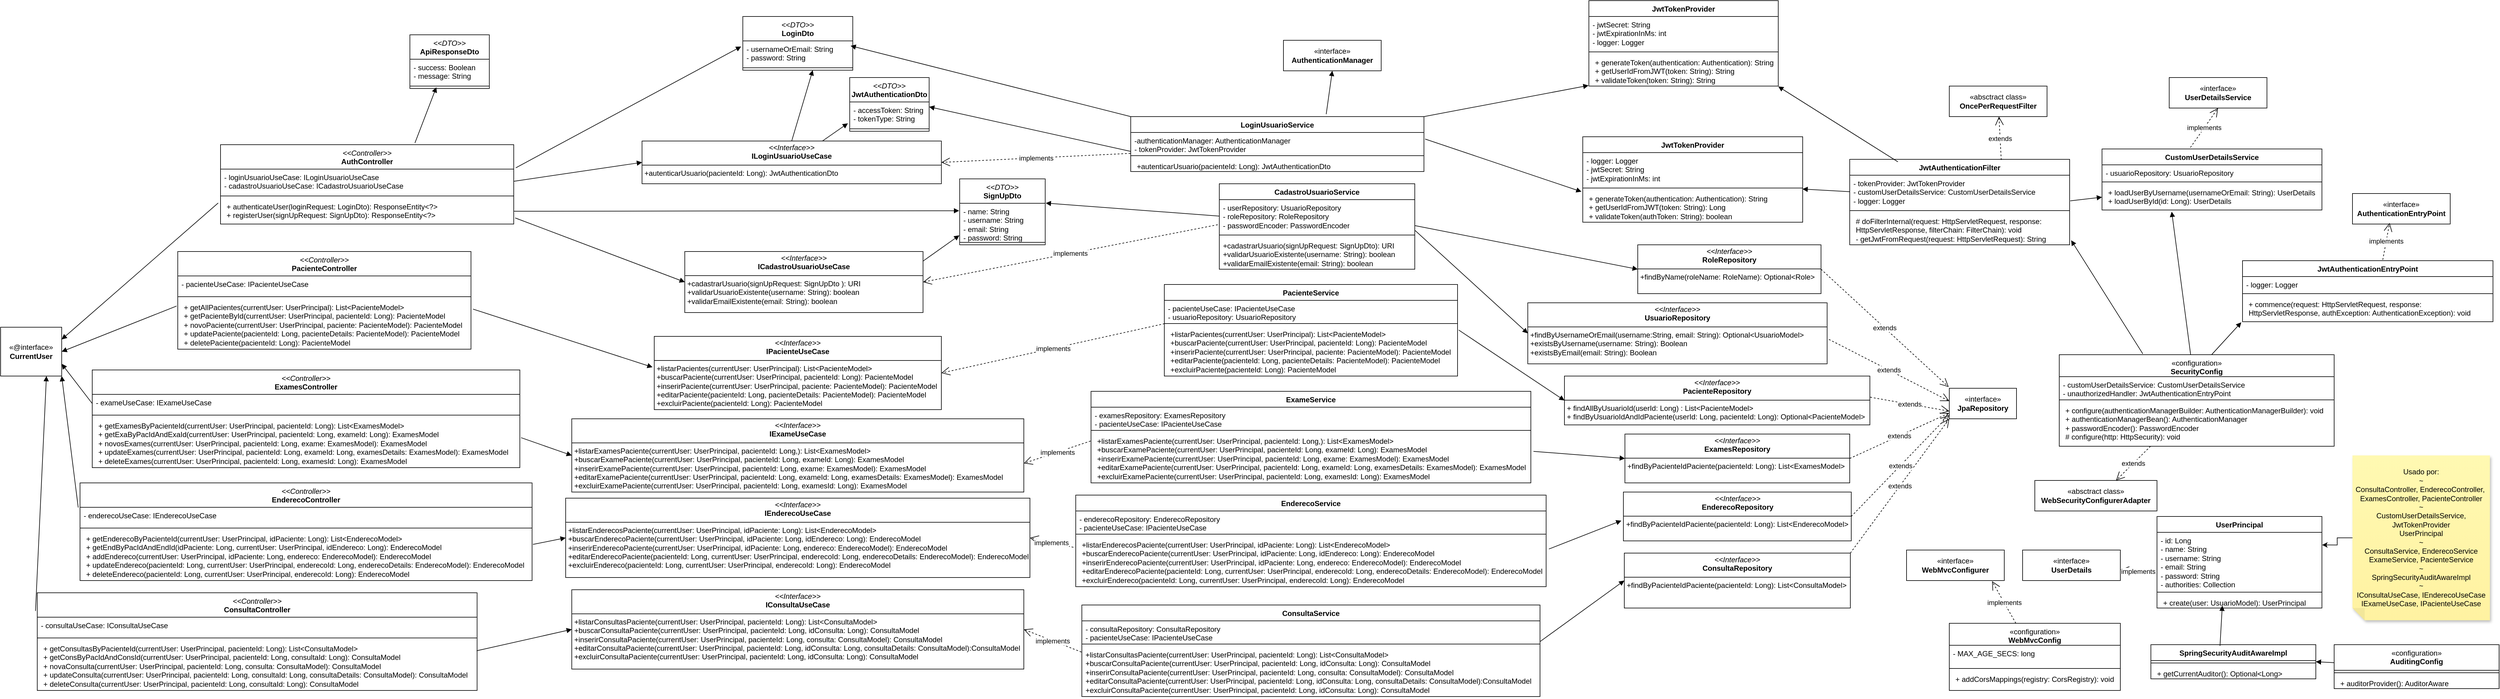 <mxfile version="27.0.9" pages="2">
  <diagram name="Página-1" id="M2vs1mNc4prf2aXP6KYs">
    <mxGraphModel dx="10831" dy="989" grid="1" gridSize="10" guides="1" tooltips="1" connect="1" arrows="1" fold="1" page="1" pageScale="1" pageWidth="4200" pageHeight="1200" math="0" shadow="0">
      <root>
        <mxCell id="0" />
        <mxCell id="1" parent="0" />
        <mxCell id="ySDguxCG8AOdbngPG7o1-9" value="«interface»&lt;br&gt;&lt;b&gt;JpaRepository&lt;/b&gt;" style="html=1;whiteSpace=wrap;" parent="1" vertex="1">
          <mxGeometry x="-5190" y="655" width="110" height="50" as="geometry" />
        </mxCell>
        <mxCell id="ySDguxCG8AOdbngPG7o1-10" value="&lt;p style=&quot;margin:0px;margin-top:4px;text-align:center;&quot;&gt;&lt;i&gt;&amp;lt;&amp;lt;Interface&amp;gt;&amp;gt;&lt;/i&gt;&lt;br&gt;&lt;b&gt;ConsultaRepository&lt;/b&gt;&lt;/p&gt;&lt;hr size=&quot;1&quot; style=&quot;border-style:solid;&quot;&gt;&lt;p style=&quot;margin:0px;margin-left:4px;&quot;&gt;&lt;/p&gt;&lt;p style=&quot;margin:0px;margin-left:4px;&quot;&gt;+findByPacienteIdPaciente(pacienteId: Long): List&amp;lt;ConsultaModel&amp;gt;&lt;/p&gt;" style="verticalAlign=top;align=left;overflow=fill;html=1;whiteSpace=wrap;" parent="1" vertex="1">
          <mxGeometry x="-5722" y="925" width="370" height="90" as="geometry" />
        </mxCell>
        <mxCell id="ySDguxCG8AOdbngPG7o1-13" value="&lt;p style=&quot;margin:0px;margin-top:4px;text-align:center;&quot;&gt;&lt;i&gt;&amp;lt;&amp;lt;Interface&amp;gt;&amp;gt;&lt;/i&gt;&lt;br&gt;&lt;b&gt;EnderecoRepository&lt;/b&gt;&lt;/p&gt;&lt;hr size=&quot;1&quot; style=&quot;border-style:solid;&quot;&gt;&lt;p style=&quot;margin:0px;margin-left:4px;&quot;&gt;&lt;/p&gt;&lt;p style=&quot;margin:0px;margin-left:4px;&quot;&gt;+findByPacienteIdPaciente(pacienteId: Long): List&amp;lt;EnderecoModel&amp;gt;&lt;/p&gt;" style="verticalAlign=top;align=left;overflow=fill;html=1;whiteSpace=wrap;" parent="1" vertex="1">
          <mxGeometry x="-5723.5" y="825" width="373" height="80" as="geometry" />
        </mxCell>
        <mxCell id="ySDguxCG8AOdbngPG7o1-14" value="&lt;p style=&quot;margin:0px;margin-top:4px;text-align:center;&quot;&gt;&lt;i&gt;&amp;lt;&amp;lt;Interface&amp;gt;&amp;gt;&lt;/i&gt;&lt;br&gt;&lt;b&gt;ExamesRepository&lt;/b&gt;&lt;/p&gt;&lt;hr size=&quot;1&quot; style=&quot;border-style:solid;&quot;&gt;&lt;p style=&quot;margin:0px;margin-left:4px;&quot;&gt;&lt;/p&gt;&lt;p style=&quot;margin:0px;margin-left:4px;&quot;&gt;+findByPacienteIdPaciente(pacienteId: Long): List&amp;lt;ExamesModel&amp;gt;&lt;/p&gt;" style="verticalAlign=top;align=left;overflow=fill;html=1;whiteSpace=wrap;" parent="1" vertex="1">
          <mxGeometry x="-5721" y="730" width="368" height="80" as="geometry" />
        </mxCell>
        <mxCell id="ySDguxCG8AOdbngPG7o1-15" value="&lt;p style=&quot;margin:0px;margin-top:4px;text-align:center;&quot;&gt;&lt;i&gt;&amp;lt;&amp;lt;Interface&amp;gt;&amp;gt;&lt;/i&gt;&lt;br&gt;&lt;b&gt;RoleRepository&lt;/b&gt;&lt;/p&gt;&lt;hr size=&quot;1&quot; style=&quot;border-style:solid;&quot;&gt;&lt;p style=&quot;margin:0px;margin-left:4px;&quot;&gt;&lt;/p&gt;&lt;p style=&quot;margin:0px;margin-left:4px;&quot;&gt;+findByName(roleName: RoleName): Optional&amp;lt;Role&amp;gt;&lt;/p&gt;" style="verticalAlign=top;align=left;overflow=fill;html=1;whiteSpace=wrap;" parent="1" vertex="1">
          <mxGeometry x="-5700" y="420" width="300" height="80" as="geometry" />
        </mxCell>
        <mxCell id="ySDguxCG8AOdbngPG7o1-16" value="&lt;p style=&quot;margin:0px;margin-top:4px;text-align:center;&quot;&gt;&lt;i&gt;&amp;lt;&amp;lt;Interface&amp;gt;&amp;gt;&lt;/i&gt;&lt;br&gt;&lt;b&gt;UsuarioRepository&lt;/b&gt;&lt;/p&gt;&lt;hr size=&quot;1&quot; style=&quot;border-style:solid;&quot;&gt;&lt;p style=&quot;margin:0px;margin-left:4px;&quot;&gt;&lt;/p&gt;&lt;p style=&quot;margin:0px;margin-left:4px;&quot;&gt;&lt;span style=&quot;background-color: transparent; color: light-dark(rgb(0, 0, 0), rgb(255, 255, 255));&quot;&gt;+findByUsernameOrEmail(&lt;/span&gt;&lt;span style=&quot;background-color: transparent; color: light-dark(rgb(0, 0, 0), rgb(255, 255, 255));&quot;&gt;username:&lt;/span&gt;&lt;span style=&quot;background-color: transparent; color: light-dark(rgb(0, 0, 0), rgb(255, 255, 255));&quot;&gt;String, email: String): Optional&amp;lt;UsuarioModel&amp;gt;&lt;/span&gt;&lt;/p&gt;&lt;p style=&quot;margin:0px;margin-left:4px;&quot;&gt;+existsByUsername(username: String): Boolean&lt;span style=&quot;background-color: transparent; color: light-dark(rgb(0, 0, 0), rgb(255, 255, 255));&quot;&gt;&lt;/span&gt;&lt;/p&gt;&lt;p style=&quot;margin:0px;margin-left:4px;&quot;&gt;+existsByEmail(email: String): Boolean&lt;/p&gt;" style="verticalAlign=top;align=left;overflow=fill;html=1;whiteSpace=wrap;" parent="1" vertex="1">
          <mxGeometry x="-5880" y="515" width="490" height="100" as="geometry" />
        </mxCell>
        <mxCell id="ySDguxCG8AOdbngPG7o1-17" value="extends" style="endArrow=open;endSize=12;dashed=1;html=1;rounded=0;exitX=1.006;exitY=0.599;exitDx=0;exitDy=0;exitPerimeter=0;entryX=0;entryY=0.42;entryDx=0;entryDy=0;entryPerimeter=0;" parent="1" source="ySDguxCG8AOdbngPG7o1-16" target="ySDguxCG8AOdbngPG7o1-9" edge="1">
          <mxGeometry width="160" relative="1" as="geometry">
            <mxPoint x="-5550" y="470" as="sourcePoint" />
            <mxPoint x="-5190" y="611" as="targetPoint" />
          </mxGeometry>
        </mxCell>
        <mxCell id="ySDguxCG8AOdbngPG7o1-18" value="extends" style="endArrow=open;endSize=12;dashed=1;html=1;rounded=0;exitX=1;exitY=0.5;exitDx=0;exitDy=0;entryX=-0.009;entryY=-0.043;entryDx=0;entryDy=0;entryPerimeter=0;" parent="1" source="ySDguxCG8AOdbngPG7o1-15" target="ySDguxCG8AOdbngPG7o1-9" edge="1">
          <mxGeometry width="160" relative="1" as="geometry">
            <mxPoint x="-5630" y="480" as="sourcePoint" />
            <mxPoint x="-5190" y="601" as="targetPoint" />
          </mxGeometry>
        </mxCell>
        <mxCell id="ySDguxCG8AOdbngPG7o1-19" value="extends" style="endArrow=open;endSize=12;dashed=1;html=1;rounded=0;entryX=0;entryY=0.75;entryDx=0;entryDy=0;exitX=1.001;exitY=0.433;exitDx=0;exitDy=0;exitPerimeter=0;" parent="1" source="ySDguxCG8AOdbngPG7o1-85" target="ySDguxCG8AOdbngPG7o1-9" edge="1">
          <mxGeometry width="160" relative="1" as="geometry">
            <mxPoint x="-5555" y="653.654" as="sourcePoint" />
            <mxPoint x="-5190" y="621" as="targetPoint" />
          </mxGeometry>
        </mxCell>
        <mxCell id="ySDguxCG8AOdbngPG7o1-20" value="extends" style="endArrow=open;endSize=12;dashed=1;html=1;rounded=0;exitX=1;exitY=0;exitDx=0;exitDy=0;entryX=0;entryY=1;entryDx=0;entryDy=0;" parent="1" source="ySDguxCG8AOdbngPG7o1-10" target="ySDguxCG8AOdbngPG7o1-9" edge="1">
          <mxGeometry width="160" relative="1" as="geometry">
            <mxPoint x="-5459.348" y="925" as="sourcePoint" />
            <mxPoint x="-5190" y="651" as="targetPoint" />
          </mxGeometry>
        </mxCell>
        <mxCell id="ySDguxCG8AOdbngPG7o1-21" value="extends" style="endArrow=open;endSize=12;dashed=1;html=1;rounded=0;exitX=1;exitY=0.5;exitDx=0;exitDy=0;entryX=-0.003;entryY=0.813;entryDx=0;entryDy=0;entryPerimeter=0;" parent="1" source="ySDguxCG8AOdbngPG7o1-14" target="ySDguxCG8AOdbngPG7o1-9" edge="1">
          <mxGeometry width="160" relative="1" as="geometry">
            <mxPoint x="-5300" y="550" as="sourcePoint" />
            <mxPoint x="-5191" y="630" as="targetPoint" />
            <Array as="points" />
          </mxGeometry>
        </mxCell>
        <mxCell id="ySDguxCG8AOdbngPG7o1-22" value="extends" style="endArrow=open;endSize=12;dashed=1;html=1;rounded=0;exitX=1;exitY=0.5;exitDx=0;exitDy=0;entryX=-0.004;entryY=0.879;entryDx=0;entryDy=0;entryPerimeter=0;" parent="1" source="ySDguxCG8AOdbngPG7o1-13" target="ySDguxCG8AOdbngPG7o1-9" edge="1">
          <mxGeometry width="160" relative="1" as="geometry">
            <mxPoint x="-5100" y="560" as="sourcePoint" />
            <mxPoint x="-5190" y="641" as="targetPoint" />
          </mxGeometry>
        </mxCell>
        <mxCell id="ySDguxCG8AOdbngPG7o1-25" value="&lt;p style=&quot;margin:0px;margin-top:4px;text-align:center;&quot;&gt;&lt;i&gt;&amp;lt;&amp;lt;Interface&amp;gt;&amp;gt;&lt;/i&gt;&lt;br&gt;&lt;b&gt;ICadastroUsuarioUseCase&lt;/b&gt;&lt;/p&gt;&lt;hr size=&quot;1&quot; style=&quot;border-style:solid;&quot;&gt;&lt;p style=&quot;margin:0px;margin-left:4px;&quot;&gt;&lt;/p&gt;&lt;p style=&quot;margin:0px;margin-left:4px;&quot;&gt;+cadastrarUsuario(signUpRequest:&amp;nbsp;&lt;span style=&quot;background-color: transparent; color: light-dark(rgb(0, 0, 0), rgb(255, 255, 255));&quot;&gt;SignUp&lt;/span&gt;Dto&lt;span style=&quot;background-color: transparent; color: light-dark(rgb(0, 0, 0), rgb(255, 255, 255));&quot;&gt;&amp;nbsp;&lt;/span&gt;&lt;span style=&quot;background-color: transparent; color: light-dark(rgb(0, 0, 0), rgb(255, 255, 255));&quot;&gt;): URI&lt;/span&gt;&lt;/p&gt;&lt;p style=&quot;margin:0px;margin-left:4px;&quot;&gt;+validarUsuarioExistente(username:&amp;nbsp;&lt;span style=&quot;background-color: transparent; color: light-dark(rgb(0, 0, 0), rgb(255, 255, 255));&quot;&gt;String&lt;/span&gt;&lt;span style=&quot;background-color: transparent; color: light-dark(rgb(0, 0, 0), rgb(255, 255, 255));&quot;&gt;): boolean&lt;/span&gt;&lt;/p&gt;&lt;p style=&quot;margin:0px;margin-left:4px;&quot;&gt;+validarEmailExistente(&lt;span style=&quot;background-color: transparent; color: light-dark(rgb(0, 0, 0), rgb(255, 255, 255));&quot;&gt;email:&amp;nbsp;&lt;/span&gt;&lt;span style=&quot;background-color: transparent; color: light-dark(rgb(0, 0, 0), rgb(255, 255, 255));&quot;&gt;String&lt;/span&gt;&lt;span style=&quot;background-color: transparent; color: light-dark(rgb(0, 0, 0), rgb(255, 255, 255));&quot;&gt;): boolean&lt;/span&gt;&lt;/p&gt;" style="verticalAlign=top;align=left;overflow=fill;html=1;whiteSpace=wrap;" parent="1" vertex="1">
          <mxGeometry x="-7260" y="431" width="390" height="100" as="geometry" />
        </mxCell>
        <mxCell id="ySDguxCG8AOdbngPG7o1-26" value="&lt;p style=&quot;margin:0px;margin-top:4px;text-align:center;&quot;&gt;&lt;i&gt;&amp;lt;&amp;lt;Interface&amp;gt;&amp;gt;&lt;/i&gt;&lt;br&gt;&lt;b&gt;IPacienteUseCase&lt;/b&gt;&lt;/p&gt;&lt;hr size=&quot;1&quot; style=&quot;border-style:solid;&quot;&gt;&lt;p style=&quot;margin:0px;margin-left:4px;&quot;&gt;&lt;/p&gt;&lt;p style=&quot;margin:0px;margin-left:4px;&quot;&gt;+listarPacientes(currentUser: UserPrincipal): List&amp;lt;PacienteModel&amp;gt;&lt;/p&gt;&lt;p style=&quot;margin:0px;margin-left:4px;&quot;&gt;+buscarPaciente(currentUser: UserPrincipal, pacienteId: Long): PacienteModel&lt;/p&gt;&lt;p style=&quot;margin:0px;margin-left:4px;&quot;&gt;+inserirPaciente(currentUser: UserPrincipal, paciente: PacienteModel): PacienteModel&lt;/p&gt;&lt;p style=&quot;margin:0px;margin-left:4px;&quot;&gt;+editarPaciente(pacienteId: Long, pacienteDetails: PacienteModel): PacienteModel&lt;/p&gt;&lt;p style=&quot;margin:0px;margin-left:4px;&quot;&gt;+excluirPaciente(pacienteId: Long): PacienteModel&lt;/p&gt;" style="verticalAlign=top;align=left;overflow=fill;html=1;whiteSpace=wrap;" parent="1" vertex="1">
          <mxGeometry x="-7310" y="570" width="470" height="120" as="geometry" />
        </mxCell>
        <mxCell id="ySDguxCG8AOdbngPG7o1-27" value="&lt;p style=&quot;margin:0px;margin-top:4px;text-align:center;&quot;&gt;&lt;i&gt;&amp;lt;&amp;lt;Interface&amp;gt;&amp;gt;&lt;/i&gt;&lt;br&gt;&lt;b&gt;ILoginUsuarioUseCase&lt;/b&gt;&lt;/p&gt;&lt;hr size=&quot;1&quot; style=&quot;border-style:solid;&quot;&gt;&lt;p style=&quot;margin:0px;margin-left:4px;&quot;&gt;&lt;/p&gt;&lt;p style=&quot;margin:0px;margin-left:4px;&quot;&gt;+autenticarUsuario(pacienteId: Long): JwtAuthentication&lt;span style=&quot;background-color: transparent; color: light-dark(rgb(0, 0, 0), rgb(255, 255, 255));&quot;&gt;Dto&lt;/span&gt;&lt;/p&gt;" style="verticalAlign=top;align=left;overflow=fill;html=1;whiteSpace=wrap;" parent="1" vertex="1">
          <mxGeometry x="-7330" y="250" width="490" height="70" as="geometry" />
        </mxCell>
        <mxCell id="ySDguxCG8AOdbngPG7o1-28" value="&lt;p style=&quot;margin:0px;margin-top:4px;text-align:center;&quot;&gt;&lt;i&gt;&amp;lt;&amp;lt;Interface&amp;gt;&amp;gt;&lt;/i&gt;&lt;br&gt;&lt;b&gt;IExameUseCase&lt;/b&gt;&lt;/p&gt;&lt;hr size=&quot;1&quot; style=&quot;border-style:solid;&quot;&gt;&lt;p style=&quot;margin:0px;margin-left:4px;&quot;&gt;&lt;/p&gt;&lt;p style=&quot;margin:0px;margin-left:4px;&quot;&gt;+listarExamesPaciente(currentUser: UserPrincipal, pacienteId: Long,): List&amp;lt;ExamesModel&amp;gt;&lt;/p&gt;&lt;p style=&quot;margin:0px;margin-left:4px;&quot;&gt;+buscarExamePaciente(currentUser: UserPrincipal, pacienteId: Long, exameId: Long): ExamesModel&lt;/p&gt;&lt;p style=&quot;margin:0px;margin-left:4px;&quot;&gt;+inserirExamePaciente(currentUser: UserPrincipal, pacienteId: Long, exame: ExamesModel): ExamesModel&lt;/p&gt;&lt;p style=&quot;margin:0px;margin-left:4px;&quot;&gt;+editarExamePaciente(currentUser: UserPrincipal, pacienteId: Long, exameId: Long, examesDetails: ExamesModel): ExamesModel&lt;/p&gt;&lt;p style=&quot;margin:0px;margin-left:4px;&quot;&gt;+excluirExamePaciente(currentUser: UserPrincipal, pacienteId: Long, examesId: Long): ExamesModel&lt;/p&gt;" style="verticalAlign=top;align=left;overflow=fill;html=1;whiteSpace=wrap;" parent="1" vertex="1">
          <mxGeometry x="-7445" y="705" width="740" height="120" as="geometry" />
        </mxCell>
        <mxCell id="ySDguxCG8AOdbngPG7o1-29" value="&lt;p style=&quot;margin:0px;margin-top:4px;text-align:center;&quot;&gt;&lt;i&gt;&amp;lt;&amp;lt;Interface&amp;gt;&amp;gt;&lt;/i&gt;&lt;br&gt;&lt;b&gt;IEnderecoUseCase&lt;/b&gt;&lt;/p&gt;&lt;hr size=&quot;1&quot; style=&quot;border-style:solid;&quot;&gt;&lt;p style=&quot;margin:0px;margin-left:4px;&quot;&gt;&lt;/p&gt;&lt;p style=&quot;margin:0px;margin-left:4px;&quot;&gt;+listarEnderecosPaciente(currentUser: UserPrincipal, idPaciente: Long): List&amp;lt;EnderecoModel&amp;gt;&lt;/p&gt;&lt;p style=&quot;margin:0px;margin-left:4px;&quot;&gt;+buscarEnderecoPaciente(currentUser: UserPrincipal, idPaciente: Long, idEndereco: Long): EnderecoModel&lt;/p&gt;&lt;p style=&quot;margin:0px;margin-left:4px;&quot;&gt;+inserirEnderecoPaciente(currentUser: UserPrincipal, idPaciente: Long, endereco: EnderecoModel): EnderecoModel&lt;/p&gt;&lt;p style=&quot;margin:0px;margin-left:4px;&quot;&gt;+editarEnderecoPaciente(&lt;span style=&quot;background-color: transparent;&quot;&gt;pacienteId: Long, currentUser: UserPrincipal,&amp;nbsp;&lt;/span&gt;&lt;span style=&quot;background-color: transparent; color: light-dark(rgb(0, 0, 0), rgb(255, 255, 255));&quot;&gt;&lt;span style=&quot;background-color: transparent;&quot;&gt;enderecoId: Long, enderecoDetails: EnderecoModel&lt;/span&gt;&lt;/span&gt;&lt;span style=&quot;background-color: transparent; color: light-dark(rgb(0, 0, 0), rgb(255, 255, 255));&quot;&gt;): EnderecoModel&lt;/span&gt;&lt;/p&gt;&lt;p style=&quot;margin:0px;margin-left:4px;&quot;&gt;+excluirEndereco(pacienteId: Long, currentUser: UserPrincipal, enderecoId: Long): EnderecoModel&lt;/p&gt;" style="verticalAlign=top;align=left;overflow=fill;html=1;whiteSpace=wrap;" parent="1" vertex="1">
          <mxGeometry x="-7455" y="835" width="760" height="130" as="geometry" />
        </mxCell>
        <mxCell id="ySDguxCG8AOdbngPG7o1-30" value="&lt;p style=&quot;margin:0px;margin-top:4px;text-align:center;&quot;&gt;&lt;i&gt;&amp;lt;&amp;lt;Interface&amp;gt;&amp;gt;&lt;/i&gt;&lt;br&gt;&lt;b&gt;IConsultaUseCase&lt;/b&gt;&lt;/p&gt;&lt;hr size=&quot;1&quot; style=&quot;border-style:solid;&quot;&gt;&lt;p style=&quot;margin:0px;margin-left:4px;&quot;&gt;&lt;/p&gt;&lt;p style=&quot;margin:0px;margin-left:4px;&quot;&gt;+listarConsultasPaciente(currentUser:&amp;nbsp;&lt;span style=&quot;background-color: transparent; color: light-dark(rgb(0, 0, 0), rgb(255, 255, 255));&quot;&gt;UserPrincipal,&amp;nbsp;&lt;/span&gt;&lt;span style=&quot;background-color: transparent; color: light-dark(rgb(0, 0, 0), rgb(255, 255, 255));&quot;&gt;pacienteId:&amp;nbsp;&lt;/span&gt;&lt;span style=&quot;background-color: transparent; color: light-dark(rgb(0, 0, 0), rgb(255, 255, 255));&quot;&gt;Long&lt;/span&gt;&lt;span style=&quot;background-color: transparent; color: light-dark(rgb(0, 0, 0), rgb(255, 255, 255));&quot;&gt;):&amp;nbsp;&lt;/span&gt;&lt;span style=&quot;background-color: transparent; color: light-dark(rgb(0, 0, 0), rgb(255, 255, 255));&quot;&gt;List&amp;lt;ConsultaModel&amp;gt;&lt;/span&gt;&lt;/p&gt;&lt;p style=&quot;margin:0px;margin-left:4px;&quot;&gt;+buscarConsultaPaciente(currentUser:&amp;nbsp;&lt;span style=&quot;color: light-dark(rgb(0, 0, 0), rgb(255, 255, 255)); background-color: transparent;&quot;&gt;UserPrincipal,&amp;nbsp;&lt;/span&gt;&lt;span style=&quot;background-color: transparent; color: light-dark(rgb(0, 0, 0), rgb(255, 255, 255));&quot;&gt;pacienteId:&amp;nbsp;&lt;/span&gt;&lt;span style=&quot;background-color: transparent; color: light-dark(rgb(0, 0, 0), rgb(255, 255, 255));&quot;&gt;Long,&amp;nbsp;&lt;/span&gt;&lt;span style=&quot;background-color: transparent; color: light-dark(rgb(0, 0, 0), rgb(255, 255, 255));&quot;&gt;idConsulta:&amp;nbsp;&lt;/span&gt;&lt;span style=&quot;background-color: transparent; color: light-dark(rgb(0, 0, 0), rgb(255, 255, 255));&quot;&gt;Long&lt;/span&gt;&lt;span style=&quot;background-color: transparent; color: light-dark(rgb(0, 0, 0), rgb(255, 255, 255));&quot;&gt;): ConsultaModel&lt;/span&gt;&lt;/p&gt;&lt;p style=&quot;margin:0px;margin-left:4px;&quot;&gt;+inserirConsultaPaciente(currentUser:&amp;nbsp;&lt;span style=&quot;color: light-dark(rgb(0, 0, 0), rgb(255, 255, 255)); background-color: transparent;&quot;&gt;UserPrincipal,&amp;nbsp;&lt;/span&gt;&lt;span style=&quot;background-color: transparent; color: light-dark(rgb(0, 0, 0), rgb(255, 255, 255));&quot;&gt;pacienteId:&amp;nbsp;&lt;/span&gt;&lt;span style=&quot;background-color: transparent; color: light-dark(rgb(0, 0, 0), rgb(255, 255, 255));&quot;&gt;Long&lt;/span&gt;&lt;span style=&quot;background-color: transparent; color: light-dark(rgb(0, 0, 0), rgb(255, 255, 255));&quot;&gt;, consulta:&amp;nbsp;&lt;/span&gt;&lt;span style=&quot;background-color: transparent; color: light-dark(rgb(0, 0, 0), rgb(255, 255, 255));&quot;&gt;ConsultaModel&lt;/span&gt;&lt;span style=&quot;background-color: transparent; color: light-dark(rgb(0, 0, 0), rgb(255, 255, 255));&quot;&gt;): ConsultaModel&lt;/span&gt;&lt;/p&gt;&lt;p style=&quot;margin:0px;margin-left:4px;&quot;&gt;+editarConsultaPaciente(currentUser:&amp;nbsp;&lt;span style=&quot;color: light-dark(rgb(0, 0, 0), rgb(255, 255, 255)); background-color: transparent;&quot;&gt;UserPrincipal,&amp;nbsp;&lt;/span&gt;&lt;span style=&quot;background-color: transparent; color: light-dark(rgb(0, 0, 0), rgb(255, 255, 255));&quot;&gt;pacienteId:&amp;nbsp;&lt;/span&gt;&lt;span style=&quot;background-color: transparent; color: light-dark(rgb(0, 0, 0), rgb(255, 255, 255));&quot;&gt;Long&lt;/span&gt;&lt;span style=&quot;background-color: transparent; color: light-dark(rgb(0, 0, 0), rgb(255, 255, 255));&quot;&gt;,&amp;nbsp;&lt;/span&gt;&lt;span style=&quot;background-color: transparent; color: light-dark(rgb(0, 0, 0), rgb(255, 255, 255));&quot;&gt;idConsulta:&amp;nbsp;&lt;/span&gt;&lt;span style=&quot;background-color: transparent; color: light-dark(rgb(0, 0, 0), rgb(255, 255, 255));&quot;&gt;Long,&amp;nbsp;&lt;/span&gt;&lt;span style=&quot;background-color: transparent; color: light-dark(rgb(0, 0, 0), rgb(255, 255, 255));&quot;&gt;consultaDetails:&amp;nbsp;&lt;/span&gt;&lt;span style=&quot;background-color: transparent; color: light-dark(rgb(0, 0, 0), rgb(255, 255, 255));&quot;&gt;ConsultaModel&lt;/span&gt;&lt;span style=&quot;background-color: transparent; color: light-dark(rgb(0, 0, 0), rgb(255, 255, 255));&quot;&gt;):ConsultaModel&lt;/span&gt;&lt;/p&gt;&lt;p style=&quot;margin:0px;margin-left:4px;&quot;&gt;&lt;span style=&quot;background-color: transparent; color: light-dark(rgb(0, 0, 0), rgb(255, 255, 255));&quot;&gt;+excluirConsultaPaciente(currentUser:&amp;nbsp;&lt;/span&gt;&lt;span style=&quot;background-color: transparent; color: light-dark(rgb(0, 0, 0), rgb(255, 255, 255));&quot;&gt;UserPrincipal,&amp;nbsp;&lt;/span&gt;&lt;span style=&quot;background-color: transparent; color: light-dark(rgb(0, 0, 0), rgb(255, 255, 255));&quot;&gt;pacienteId:&amp;nbsp;&lt;/span&gt;&lt;span style=&quot;background-color: transparent; color: light-dark(rgb(0, 0, 0), rgb(255, 255, 255));&quot;&gt;Long&lt;/span&gt;&lt;span style=&quot;background-color: transparent; color: light-dark(rgb(0, 0, 0), rgb(255, 255, 255));&quot;&gt;,&amp;nbsp;&lt;/span&gt;&lt;span style=&quot;background-color: transparent; color: light-dark(rgb(0, 0, 0), rgb(255, 255, 255));&quot;&gt;idConsulta:&amp;nbsp;&lt;/span&gt;&lt;span style=&quot;background-color: transparent; color: light-dark(rgb(0, 0, 0), rgb(255, 255, 255));&quot;&gt;Long&lt;/span&gt;&lt;span style=&quot;background-color: transparent; color: light-dark(rgb(0, 0, 0), rgb(255, 255, 255));&quot;&gt;): ConsultaModel&lt;/span&gt;&lt;/p&gt;" style="verticalAlign=top;align=left;overflow=fill;html=1;whiteSpace=wrap;" parent="1" vertex="1">
          <mxGeometry x="-7445" y="985" width="740" height="130" as="geometry" />
        </mxCell>
        <mxCell id="ySDguxCG8AOdbngPG7o1-43" value="CadastroUsuarioService" style="swimlane;fontStyle=1;align=center;verticalAlign=top;childLayout=stackLayout;horizontal=1;startSize=26;horizontalStack=0;resizeParent=1;resizeParentMax=0;resizeLast=0;collapsible=1;marginBottom=0;whiteSpace=wrap;html=1;" parent="1" vertex="1">
          <mxGeometry x="-6385" y="320" width="320" height="140" as="geometry" />
        </mxCell>
        <mxCell id="ySDguxCG8AOdbngPG7o1-44" value="-&amp;nbsp;&lt;span style=&quot;background-color: transparent;&quot;&gt;userRepository: UsuarioRepository&amp;nbsp;&amp;nbsp;&lt;/span&gt;&lt;div&gt;- roleRepository: RoleRepository&lt;/div&gt;&lt;div&gt;- passwordEncoder: PasswordEncoder&lt;/div&gt;" style="text;strokeColor=none;fillColor=none;align=left;verticalAlign=top;spacingLeft=4;spacingRight=4;overflow=hidden;rotatable=0;points=[[0,0.5],[1,0.5]];portConstraint=eastwest;whiteSpace=wrap;html=1;" parent="ySDguxCG8AOdbngPG7o1-43" vertex="1">
          <mxGeometry y="26" width="320" height="54" as="geometry" />
        </mxCell>
        <mxCell id="ySDguxCG8AOdbngPG7o1-45" value="" style="line;strokeWidth=1;fillColor=none;align=left;verticalAlign=middle;spacingTop=-1;spacingLeft=3;spacingRight=3;rotatable=0;labelPosition=right;points=[];portConstraint=eastwest;strokeColor=inherit;" parent="ySDguxCG8AOdbngPG7o1-43" vertex="1">
          <mxGeometry y="80" width="320" height="8" as="geometry" />
        </mxCell>
        <mxCell id="ySDguxCG8AOdbngPG7o1-46" value="&lt;div&gt;+cadastrarUsuario(signUpRequest: SignUpDto): URI&lt;/div&gt;&lt;div&gt;+validarUsuarioExistente(username: String): boolean&lt;/div&gt;&lt;div&gt;+validarEmailExistente(email: String): boolean&lt;/div&gt;" style="text;strokeColor=none;fillColor=none;align=left;verticalAlign=top;spacingLeft=4;spacingRight=4;overflow=hidden;rotatable=0;points=[[0,0.5],[1,0.5]];portConstraint=eastwest;whiteSpace=wrap;html=1;" parent="ySDguxCG8AOdbngPG7o1-43" vertex="1">
          <mxGeometry y="88" width="320" height="52" as="geometry" />
        </mxCell>
        <mxCell id="ySDguxCG8AOdbngPG7o1-47" value="implements" style="endArrow=open;endSize=12;dashed=1;html=1;rounded=0;exitX=-0.008;exitY=0.761;exitDx=0;exitDy=0;exitPerimeter=0;entryX=1;entryY=0.5;entryDx=0;entryDy=0;" parent="1" source="ySDguxCG8AOdbngPG7o1-44" target="ySDguxCG8AOdbngPG7o1-25" edge="1">
          <mxGeometry width="160" relative="1" as="geometry">
            <mxPoint x="-6310" y="665" as="sourcePoint" />
            <mxPoint x="-6150" y="665" as="targetPoint" />
          </mxGeometry>
        </mxCell>
        <mxCell id="ySDguxCG8AOdbngPG7o1-48" value="ConsultaService" style="swimlane;fontStyle=1;align=center;verticalAlign=top;childLayout=stackLayout;horizontal=1;startSize=26;horizontalStack=0;resizeParent=1;resizeParentMax=0;resizeLast=0;collapsible=1;marginBottom=0;whiteSpace=wrap;html=1;" parent="1" vertex="1">
          <mxGeometry x="-6610" y="1010" width="750" height="150" as="geometry" />
        </mxCell>
        <mxCell id="ySDguxCG8AOdbngPG7o1-49" value="&lt;div&gt;- consultaRepository: ConsultaRepository&lt;/div&gt;&lt;div&gt;- pacienteUseCase: IPacienteUseCase&lt;/div&gt;&lt;div&gt;&lt;br&gt;&lt;/div&gt;" style="text;strokeColor=none;fillColor=none;align=left;verticalAlign=top;spacingLeft=4;spacingRight=4;overflow=hidden;rotatable=0;points=[[0,0.5],[1,0.5]];portConstraint=eastwest;whiteSpace=wrap;html=1;" parent="ySDguxCG8AOdbngPG7o1-48" vertex="1">
          <mxGeometry y="26" width="750" height="34" as="geometry" />
        </mxCell>
        <mxCell id="ySDguxCG8AOdbngPG7o1-50" value="" style="line;strokeWidth=1;fillColor=none;align=left;verticalAlign=middle;spacingTop=-1;spacingLeft=3;spacingRight=3;rotatable=0;labelPosition=right;points=[];portConstraint=eastwest;strokeColor=inherit;" parent="ySDguxCG8AOdbngPG7o1-48" vertex="1">
          <mxGeometry y="60" width="750" height="8" as="geometry" />
        </mxCell>
        <mxCell id="ySDguxCG8AOdbngPG7o1-51" value="&lt;div&gt;+listarConsultasPaciente(currentUser: UserPrincipal, pacienteId: Long): List&amp;lt;ConsultaModel&amp;gt;&lt;/div&gt;&lt;div&gt;+buscarConsultaPaciente(currentUser: UserPrincipal, pacienteId: Long, idConsulta: Long): ConsultaModel&lt;/div&gt;&lt;div&gt;+inserirConsultaPaciente(currentUser: UserPrincipal, pacienteId: Long, consulta: ConsultaModel): ConsultaModel&lt;/div&gt;&lt;div&gt;+editarConsultaPaciente(currentUser: UserPrincipal, pacienteId: Long, idConsulta: Long, consultaDetails: ConsultaModel):ConsultaModel&lt;/div&gt;&lt;div&gt;+excluirConsultaPaciente(currentUser: UserPrincipal, pacienteId: Long, idConsulta: Long): ConsultaModel&lt;/div&gt;" style="text;strokeColor=none;fillColor=none;align=left;verticalAlign=top;spacingLeft=4;spacingRight=4;overflow=hidden;rotatable=0;points=[[0,0.5],[1,0.5]];portConstraint=eastwest;whiteSpace=wrap;html=1;" parent="ySDguxCG8AOdbngPG7o1-48" vertex="1">
          <mxGeometry y="68" width="750" height="82" as="geometry" />
        </mxCell>
        <mxCell id="ySDguxCG8AOdbngPG7o1-52" value="implements" style="endArrow=open;endSize=12;dashed=1;html=1;rounded=0;exitX=-0.001;exitY=0.111;exitDx=0;exitDy=0;exitPerimeter=0;entryX=1;entryY=0.5;entryDx=0;entryDy=0;" parent="1" source="ySDguxCG8AOdbngPG7o1-51" target="ySDguxCG8AOdbngPG7o1-30" edge="1">
          <mxGeometry width="160" relative="1" as="geometry">
            <mxPoint x="-5913" y="882" as="sourcePoint" />
            <mxPoint x="-6460" y="865" as="targetPoint" />
          </mxGeometry>
        </mxCell>
        <mxCell id="ySDguxCG8AOdbngPG7o1-53" value="EnderecoService" style="swimlane;fontStyle=1;align=center;verticalAlign=top;childLayout=stackLayout;horizontal=1;startSize=26;horizontalStack=0;resizeParent=1;resizeParentMax=0;resizeLast=0;collapsible=1;marginBottom=0;whiteSpace=wrap;html=1;" parent="1" vertex="1">
          <mxGeometry x="-6620" y="830" width="770" height="150" as="geometry" />
        </mxCell>
        <mxCell id="ySDguxCG8AOdbngPG7o1-54" value="&lt;div&gt;&lt;span style=&quot;background-color: transparent;&quot;&gt;- enderecoRepository: EnderecoRepository&lt;/span&gt;&lt;/div&gt;&lt;div&gt;&lt;span style=&quot;background-color: transparent; color: light-dark(rgb(0, 0, 0), rgb(255, 255, 255));&quot;&gt;- pacienteUseCase: IPacienteUseCase&lt;/span&gt;&lt;/div&gt;&lt;div&gt;&lt;br&gt;&lt;/div&gt;" style="text;strokeColor=none;fillColor=none;align=left;verticalAlign=top;spacingLeft=4;spacingRight=4;overflow=hidden;rotatable=0;points=[[0,0.5],[1,0.5]];portConstraint=eastwest;whiteSpace=wrap;html=1;" parent="ySDguxCG8AOdbngPG7o1-53" vertex="1">
          <mxGeometry y="26" width="770" height="34" as="geometry" />
        </mxCell>
        <mxCell id="ySDguxCG8AOdbngPG7o1-55" value="" style="line;strokeWidth=1;fillColor=none;align=left;verticalAlign=middle;spacingTop=-1;spacingLeft=3;spacingRight=3;rotatable=0;labelPosition=right;points=[];portConstraint=eastwest;strokeColor=inherit;" parent="ySDguxCG8AOdbngPG7o1-53" vertex="1">
          <mxGeometry y="60" width="770" height="8" as="geometry" />
        </mxCell>
        <mxCell id="ySDguxCG8AOdbngPG7o1-56" value="&lt;p style=&quot;margin: 0px 0px 0px 4px;&quot;&gt;+listarEnderecosPaciente(currentUser: UserPrincipal, idPaciente: Long): List&amp;lt;EnderecoModel&amp;gt;&lt;/p&gt;&lt;p style=&quot;margin: 0px 0px 0px 4px;&quot;&gt;+buscarEnderecoPaciente(currentUser: UserPrincipal, idPaciente: Long, idEndereco: Long): EnderecoModel&lt;/p&gt;&lt;p style=&quot;margin: 0px 0px 0px 4px;&quot;&gt;+inserirEnderecoPaciente(currentUser: UserPrincipal, idPaciente: Long, endereco: EnderecoModel): EnderecoModel&lt;/p&gt;&lt;p style=&quot;margin: 0px 0px 0px 4px;&quot;&gt;+editarEnderecoPaciente(&lt;span style=&quot;background-color: transparent;&quot;&gt;pacienteId: Long, currentUser: UserPrincipal,&amp;nbsp;&lt;/span&gt;&lt;span style=&quot;background-color: transparent; color: light-dark(rgb(0, 0, 0), rgb(255, 255, 255));&quot;&gt;enderecoId: Long, enderecoDetails: EnderecoModel&lt;/span&gt;&lt;span style=&quot;background-color: transparent; color: light-dark(rgb(0, 0, 0), rgb(255, 255, 255));&quot;&gt;): EnderecoModel&lt;/span&gt;&lt;/p&gt;&lt;p style=&quot;margin: 0px 0px 0px 4px;&quot;&gt;+excluirEndereco(pacienteId: Long, currentUser: UserPrincipal, enderecoId: Long): EnderecoModel&lt;/p&gt;" style="text;strokeColor=none;fillColor=none;align=left;verticalAlign=top;spacingLeft=4;spacingRight=4;overflow=hidden;rotatable=0;points=[[0,0.5],[1,0.5]];portConstraint=eastwest;whiteSpace=wrap;html=1;" parent="ySDguxCG8AOdbngPG7o1-53" vertex="1">
          <mxGeometry y="68" width="770" height="82" as="geometry" />
        </mxCell>
        <mxCell id="ySDguxCG8AOdbngPG7o1-57" value="implements" style="endArrow=open;endSize=12;dashed=1;html=1;rounded=0;exitX=-0.005;exitY=0.214;exitDx=0;exitDy=0;exitPerimeter=0;entryX=1;entryY=0.5;entryDx=0;entryDy=0;" parent="1" source="ySDguxCG8AOdbngPG7o1-56" target="ySDguxCG8AOdbngPG7o1-29" edge="1">
          <mxGeometry width="160" relative="1" as="geometry">
            <mxPoint x="-6306" y="937" as="sourcePoint" />
            <mxPoint x="-6550" y="935" as="targetPoint" />
          </mxGeometry>
        </mxCell>
        <mxCell id="ySDguxCG8AOdbngPG7o1-58" value="ExameService" style="swimlane;fontStyle=1;align=center;verticalAlign=top;childLayout=stackLayout;horizontal=1;startSize=26;horizontalStack=0;resizeParent=1;resizeParentMax=0;resizeLast=0;collapsible=1;marginBottom=0;whiteSpace=wrap;html=1;" parent="1" vertex="1">
          <mxGeometry x="-6595" y="660" width="720" height="150" as="geometry" />
        </mxCell>
        <mxCell id="ySDguxCG8AOdbngPG7o1-59" value="&lt;div&gt;&lt;div&gt;&lt;span style=&quot;white-space: normal;&quot;&gt;- examesRepository: ExamesRepository&lt;/span&gt;&lt;/div&gt;&lt;div&gt;&lt;span style=&quot;white-space: normal;&quot;&gt;- pacienteUseCase: IPacienteUseCase&lt;/span&gt;&lt;/div&gt;&lt;/div&gt;&lt;div&gt;&lt;br&gt;&lt;/div&gt;" style="text;strokeColor=none;fillColor=none;align=left;verticalAlign=top;spacingLeft=4;spacingRight=4;overflow=hidden;rotatable=0;points=[[0,0.5],[1,0.5]];portConstraint=eastwest;whiteSpace=wrap;html=1;" parent="ySDguxCG8AOdbngPG7o1-58" vertex="1">
          <mxGeometry y="26" width="720" height="34" as="geometry" />
        </mxCell>
        <mxCell id="ySDguxCG8AOdbngPG7o1-60" value="" style="line;strokeWidth=1;fillColor=none;align=left;verticalAlign=middle;spacingTop=-1;spacingLeft=3;spacingRight=3;rotatable=0;labelPosition=right;points=[];portConstraint=eastwest;strokeColor=inherit;" parent="ySDguxCG8AOdbngPG7o1-58" vertex="1">
          <mxGeometry y="60" width="720" height="8" as="geometry" />
        </mxCell>
        <mxCell id="ySDguxCG8AOdbngPG7o1-61" value="&lt;p style=&quot;margin: 0px 0px 0px 4px;&quot;&gt;+listarExamesPaciente(currentUser: UserPrincipal, pacienteId: Long,): List&amp;lt;ExamesModel&amp;gt;&lt;/p&gt;&lt;p style=&quot;margin: 0px 0px 0px 4px;&quot;&gt;+buscarExamePaciente(currentUser: UserPrincipal, pacienteId: Long, exameId: Long): ExamesModel&lt;/p&gt;&lt;p style=&quot;margin: 0px 0px 0px 4px;&quot;&gt;+inserirExamePaciente(currentUser: UserPrincipal, pacienteId: Long, exame: ExamesModel): ExamesModel&lt;/p&gt;&lt;p style=&quot;margin: 0px 0px 0px 4px;&quot;&gt;+editarExamePaciente(currentUser: UserPrincipal, pacienteId: Long, exameId: Long, examesDetails: ExamesModel): ExamesModel&lt;/p&gt;&lt;p style=&quot;margin: 0px 0px 0px 4px;&quot;&gt;+excluirExamePaciente(currentUser: UserPrincipal, pacienteId: Long, examesId: Long): ExamesModel&lt;/p&gt;" style="text;strokeColor=none;fillColor=none;align=left;verticalAlign=top;spacingLeft=4;spacingRight=4;overflow=hidden;rotatable=0;points=[[0,0.5],[1,0.5]];portConstraint=eastwest;whiteSpace=wrap;html=1;" parent="ySDguxCG8AOdbngPG7o1-58" vertex="1">
          <mxGeometry y="68" width="720" height="82" as="geometry" />
        </mxCell>
        <mxCell id="ySDguxCG8AOdbngPG7o1-62" value="implements" style="endArrow=open;endSize=12;dashed=1;html=1;rounded=0;exitX=-0.001;exitY=0.164;exitDx=0;exitDy=0;entryX=1;entryY=0.608;entryDx=0;entryDy=0;entryPerimeter=0;exitPerimeter=0;" parent="1" source="ySDguxCG8AOdbngPG7o1-61" target="ySDguxCG8AOdbngPG7o1-28" edge="1">
          <mxGeometry width="160" relative="1" as="geometry">
            <mxPoint x="-6344" y="785" as="sourcePoint" />
            <mxPoint x="-6570" y="794" as="targetPoint" />
          </mxGeometry>
        </mxCell>
        <mxCell id="ySDguxCG8AOdbngPG7o1-63" value="PacienteService" style="swimlane;fontStyle=1;align=center;verticalAlign=top;childLayout=stackLayout;horizontal=1;startSize=26;horizontalStack=0;resizeParent=1;resizeParentMax=0;resizeLast=0;collapsible=1;marginBottom=0;whiteSpace=wrap;html=1;" parent="1" vertex="1">
          <mxGeometry x="-6475" y="485" width="480" height="150" as="geometry" />
        </mxCell>
        <mxCell id="ySDguxCG8AOdbngPG7o1-64" value="&lt;div&gt;&lt;div&gt;&lt;div&gt;- pacienteUseCase: IPacienteUseCase&lt;/div&gt;&lt;div&gt;- usuarioRepository: UsuarioRepository&lt;/div&gt;&lt;/div&gt;&lt;/div&gt;" style="text;strokeColor=none;fillColor=none;align=left;verticalAlign=top;spacingLeft=4;spacingRight=4;overflow=hidden;rotatable=0;points=[[0,0.5],[1,0.5]];portConstraint=eastwest;whiteSpace=wrap;html=1;" parent="ySDguxCG8AOdbngPG7o1-63" vertex="1">
          <mxGeometry y="26" width="480" height="34" as="geometry" />
        </mxCell>
        <mxCell id="ySDguxCG8AOdbngPG7o1-65" value="" style="line;strokeWidth=1;fillColor=none;align=left;verticalAlign=middle;spacingTop=-1;spacingLeft=3;spacingRight=3;rotatable=0;labelPosition=right;points=[];portConstraint=eastwest;strokeColor=inherit;" parent="ySDguxCG8AOdbngPG7o1-63" vertex="1">
          <mxGeometry y="60" width="480" height="8" as="geometry" />
        </mxCell>
        <mxCell id="ySDguxCG8AOdbngPG7o1-66" value="&lt;p style=&quot;margin: 0px 0px 0px 4px;&quot;&gt;+listarPacientes(currentUser: UserPrincipal): List&amp;lt;PacienteModel&amp;gt;&lt;/p&gt;&lt;p style=&quot;margin: 0px 0px 0px 4px;&quot;&gt;+buscarPaciente(currentUser: UserPrincipal, pacienteId: Long): PacienteModel&lt;/p&gt;&lt;p style=&quot;margin: 0px 0px 0px 4px;&quot;&gt;+inserirPaciente(currentUser: UserPrincipal, paciente: PacienteModel): PacienteModel&lt;/p&gt;&lt;p style=&quot;margin: 0px 0px 0px 4px;&quot;&gt;+editarPaciente(pacienteId: Long, pacienteDetails: PacienteModel): PacienteModel&lt;/p&gt;&lt;p style=&quot;margin: 0px 0px 0px 4px;&quot;&gt;+excluirPaciente(pacienteId: Long): PacienteModel&lt;/p&gt;" style="text;strokeColor=none;fillColor=none;align=left;verticalAlign=top;spacingLeft=4;spacingRight=4;overflow=hidden;rotatable=0;points=[[0,0.5],[1,0.5]];portConstraint=eastwest;whiteSpace=wrap;html=1;" parent="ySDguxCG8AOdbngPG7o1-63" vertex="1">
          <mxGeometry y="68" width="480" height="82" as="geometry" />
        </mxCell>
        <mxCell id="ySDguxCG8AOdbngPG7o1-67" value="implements" style="endArrow=open;endSize=12;dashed=1;html=1;rounded=0;entryX=1;entryY=0.5;entryDx=0;entryDy=0;exitX=0.001;exitY=0.519;exitDx=0;exitDy=0;exitPerimeter=0;" parent="1" source="ySDguxCG8AOdbngPG7o1-65" target="ySDguxCG8AOdbngPG7o1-26" edge="1">
          <mxGeometry width="160" relative="1" as="geometry">
            <mxPoint x="-6410" y="645" as="sourcePoint" />
            <mxPoint x="-6600" y="674" as="targetPoint" />
          </mxGeometry>
        </mxCell>
        <mxCell id="ySDguxCG8AOdbngPG7o1-68" value="LoginUsuarioService" style="swimlane;fontStyle=1;align=center;verticalAlign=top;childLayout=stackLayout;horizontal=1;startSize=26;horizontalStack=0;resizeParent=1;resizeParentMax=0;resizeLast=0;collapsible=1;marginBottom=0;whiteSpace=wrap;html=1;" parent="1" vertex="1">
          <mxGeometry x="-6530" y="210" width="480" height="90" as="geometry" />
        </mxCell>
        <mxCell id="ySDguxCG8AOdbngPG7o1-69" value="&lt;div&gt;-authenticationManager: AuthenticationManager&lt;/div&gt;&lt;div&gt;- tokenProvider: JwtTokenProvider&lt;/div&gt;" style="text;strokeColor=none;fillColor=none;align=left;verticalAlign=top;spacingLeft=4;spacingRight=4;overflow=hidden;rotatable=0;points=[[0,0.5],[1,0.5]];portConstraint=eastwest;whiteSpace=wrap;html=1;" parent="ySDguxCG8AOdbngPG7o1-68" vertex="1">
          <mxGeometry y="26" width="480" height="34" as="geometry" />
        </mxCell>
        <mxCell id="ySDguxCG8AOdbngPG7o1-70" value="" style="line;strokeWidth=1;fillColor=none;align=left;verticalAlign=middle;spacingTop=-1;spacingLeft=3;spacingRight=3;rotatable=0;labelPosition=right;points=[];portConstraint=eastwest;strokeColor=inherit;" parent="ySDguxCG8AOdbngPG7o1-68" vertex="1">
          <mxGeometry y="60" width="480" height="8" as="geometry" />
        </mxCell>
        <mxCell id="ySDguxCG8AOdbngPG7o1-71" value="&lt;p style=&quot;margin: 0px 0px 0px 4px;&quot;&gt;+autenticarUsuario(pacienteId: Long): JwtAuthentication&lt;span style=&quot;background-color: transparent; color: light-dark(rgb(0, 0, 0), rgb(255, 255, 255));&quot;&gt;Dto&lt;/span&gt;&lt;/p&gt;" style="text;strokeColor=none;fillColor=none;align=left;verticalAlign=top;spacingLeft=4;spacingRight=4;overflow=hidden;rotatable=0;points=[[0,0.5],[1,0.5]];portConstraint=eastwest;whiteSpace=wrap;html=1;" parent="ySDguxCG8AOdbngPG7o1-68" vertex="1">
          <mxGeometry y="68" width="480" height="22" as="geometry" />
        </mxCell>
        <mxCell id="ySDguxCG8AOdbngPG7o1-72" value="implements" style="endArrow=open;endSize=12;dashed=1;html=1;rounded=0;entryX=1;entryY=0.5;entryDx=0;entryDy=0;exitX=-0.001;exitY=1.007;exitDx=0;exitDy=0;exitPerimeter=0;" parent="1" source="ySDguxCG8AOdbngPG7o1-69" target="ySDguxCG8AOdbngPG7o1-27" edge="1">
          <mxGeometry width="160" relative="1" as="geometry">
            <mxPoint x="-6200" y="569" as="sourcePoint" />
            <mxPoint x="-6620" y="565" as="targetPoint" />
          </mxGeometry>
        </mxCell>
        <mxCell id="ySDguxCG8AOdbngPG7o1-73" value="JwtTokenProvider" style="swimlane;fontStyle=1;align=center;verticalAlign=top;childLayout=stackLayout;horizontal=1;startSize=26;horizontalStack=0;resizeParent=1;resizeParentMax=0;resizeLast=0;collapsible=1;marginBottom=0;whiteSpace=wrap;html=1;" parent="1" vertex="1">
          <mxGeometry x="-5780" y="20" width="310" height="140" as="geometry" />
        </mxCell>
        <mxCell id="ySDguxCG8AOdbngPG7o1-74" value="&lt;div&gt;- jwtSecret: String&lt;/div&gt;&lt;div&gt;- jwtExpirationInMs: int&lt;/div&gt;&lt;div&gt;- logger: Logger&lt;/div&gt;" style="text;strokeColor=none;fillColor=none;align=left;verticalAlign=top;spacingLeft=4;spacingRight=4;overflow=hidden;rotatable=0;points=[[0,0.5],[1,0.5]];portConstraint=eastwest;whiteSpace=wrap;html=1;" parent="ySDguxCG8AOdbngPG7o1-73" vertex="1">
          <mxGeometry y="26" width="310" height="54" as="geometry" />
        </mxCell>
        <mxCell id="ySDguxCG8AOdbngPG7o1-75" value="" style="line;strokeWidth=1;fillColor=none;align=left;verticalAlign=middle;spacingTop=-1;spacingLeft=3;spacingRight=3;rotatable=0;labelPosition=right;points=[];portConstraint=eastwest;strokeColor=inherit;" parent="ySDguxCG8AOdbngPG7o1-73" vertex="1">
          <mxGeometry y="80" width="310" height="8" as="geometry" />
        </mxCell>
        <mxCell id="ySDguxCG8AOdbngPG7o1-76" value="&lt;p style=&quot;margin: 0px 0px 0px 4px;&quot;&gt;+ generateToken(authentication: Authentication): String&lt;/p&gt;&lt;p style=&quot;margin: 0px 0px 0px 4px;&quot;&gt;+ getUserIdFromJWT(token: String): String&lt;/p&gt;&lt;p style=&quot;margin: 0px 0px 0px 4px;&quot;&gt;+ validateToken(token: String): String&lt;/p&gt;" style="text;strokeColor=none;fillColor=none;align=left;verticalAlign=top;spacingLeft=4;spacingRight=4;overflow=hidden;rotatable=0;points=[[0,0.5],[1,0.5]];portConstraint=eastwest;whiteSpace=wrap;html=1;" parent="ySDguxCG8AOdbngPG7o1-73" vertex="1">
          <mxGeometry y="88" width="310" height="52" as="geometry" />
        </mxCell>
        <mxCell id="ySDguxCG8AOdbngPG7o1-77" value="" style="html=1;verticalAlign=bottom;endArrow=block;curved=0;rounded=0;entryX=-0.002;entryY=0.981;entryDx=0;entryDy=0;entryPerimeter=0;exitX=1;exitY=0;exitDx=0;exitDy=0;" parent="1" source="ySDguxCG8AOdbngPG7o1-68" target="ySDguxCG8AOdbngPG7o1-76" edge="1">
          <mxGeometry width="80" relative="1" as="geometry">
            <mxPoint x="-6360" y="206" as="sourcePoint" />
            <mxPoint x="-6370" y="525" as="targetPoint" />
          </mxGeometry>
        </mxCell>
        <mxCell id="ySDguxCG8AOdbngPG7o1-81" value="" style="html=1;verticalAlign=bottom;endArrow=block;curved=0;rounded=0;entryX=0;entryY=0.5;entryDx=0;entryDy=0;exitX=1;exitY=1;exitDx=0;exitDy=0;exitPerimeter=0;" parent="1" source="ySDguxCG8AOdbngPG7o1-49" target="ySDguxCG8AOdbngPG7o1-10" edge="1">
          <mxGeometry width="80" relative="1" as="geometry">
            <mxPoint x="-5306" y="1098" as="sourcePoint" />
            <mxPoint x="-5550" y="1045" as="targetPoint" />
          </mxGeometry>
        </mxCell>
        <mxCell id="ySDguxCG8AOdbngPG7o1-82" value="" style="html=1;verticalAlign=bottom;endArrow=block;curved=0;rounded=0;entryX=-0.009;entryY=0.586;entryDx=0;entryDy=0;exitX=1.006;exitY=0.248;exitDx=0;exitDy=0;exitPerimeter=0;entryPerimeter=0;" parent="1" source="ySDguxCG8AOdbngPG7o1-56" target="ySDguxCG8AOdbngPG7o1-13" edge="1">
          <mxGeometry width="80" relative="1" as="geometry">
            <mxPoint x="-5817.69" y="1003.004" as="sourcePoint" />
            <mxPoint x="-5247" y="1110" as="targetPoint" />
          </mxGeometry>
        </mxCell>
        <mxCell id="ySDguxCG8AOdbngPG7o1-83" value="" style="html=1;verticalAlign=bottom;endArrow=block;curved=0;rounded=0;entryX=0;entryY=0.5;entryDx=0;entryDy=0;exitX=1.006;exitY=0.37;exitDx=0;exitDy=0;exitPerimeter=0;" parent="1" source="ySDguxCG8AOdbngPG7o1-61" target="ySDguxCG8AOdbngPG7o1-14" edge="1">
          <mxGeometry width="80" relative="1" as="geometry">
            <mxPoint x="-5842.12" y="838.088" as="sourcePoint" />
            <mxPoint x="-5375" y="850" as="targetPoint" />
          </mxGeometry>
        </mxCell>
        <mxCell id="ySDguxCG8AOdbngPG7o1-84" value="" style="html=1;verticalAlign=bottom;endArrow=block;curved=0;rounded=0;entryX=0;entryY=0.5;entryDx=0;entryDy=0;exitX=1.004;exitY=0.081;exitDx=0;exitDy=0;exitPerimeter=0;" parent="1" source="ySDguxCG8AOdbngPG7o1-66" target="ySDguxCG8AOdbngPG7o1-85" edge="1">
          <mxGeometry width="80" relative="1" as="geometry">
            <mxPoint x="-5690" y="736" as="sourcePoint" />
            <mxPoint x="-5470" y="630" as="targetPoint" />
          </mxGeometry>
        </mxCell>
        <mxCell id="ySDguxCG8AOdbngPG7o1-86" value="" style="endArrow=open;endSize=12;dashed=1;html=1;rounded=0;entryX=0;entryY=0.4;entryDx=0;entryDy=0;entryPerimeter=0;" parent="1" target="ySDguxCG8AOdbngPG7o1-85" edge="1">
          <mxGeometry width="160" relative="1" as="geometry">
            <mxPoint x="-5555" y="653.654" as="sourcePoint" />
            <mxPoint x="-5095" y="605" as="targetPoint" />
          </mxGeometry>
        </mxCell>
        <mxCell id="ySDguxCG8AOdbngPG7o1-85" value="&lt;p style=&quot;margin:0px;margin-top:4px;text-align:center;&quot;&gt;&lt;i&gt;&amp;lt;&amp;lt;Interface&amp;gt;&amp;gt;&lt;/i&gt;&lt;br&gt;&lt;b&gt;PacienteRepository&lt;/b&gt;&lt;/p&gt;&lt;hr size=&quot;1&quot; style=&quot;border-style:solid;&quot;&gt;&lt;p style=&quot;margin:0px;margin-left:4px;&quot;&gt;&lt;/p&gt;&lt;p style=&quot;margin:0px;margin-left:4px;&quot;&gt;+ findAllByUsuarioId(userId: Long) : List&amp;lt;PacienteModel&amp;gt;&lt;/p&gt;&lt;p style=&quot;margin:0px;margin-left:4px;&quot;&gt;+ findByUsuarioIdAndIdPaciente(userId: Long, pacienteId: Long): Optional&amp;lt;PacienteModel&amp;gt;&lt;/p&gt;" style="verticalAlign=top;align=left;overflow=fill;html=1;whiteSpace=wrap;" parent="1" vertex="1">
          <mxGeometry x="-5820" y="635" width="500" height="80" as="geometry" />
        </mxCell>
        <mxCell id="ySDguxCG8AOdbngPG7o1-87" value="" style="html=1;verticalAlign=bottom;endArrow=block;curved=0;rounded=0;entryX=0;entryY=0.5;entryDx=0;entryDy=0;exitX=1.002;exitY=0.938;exitDx=0;exitDy=0;exitPerimeter=0;" parent="1" source="ySDguxCG8AOdbngPG7o1-44" target="ySDguxCG8AOdbngPG7o1-16" edge="1">
          <mxGeometry width="80" relative="1" as="geometry">
            <mxPoint x="-5730" y="575" as="sourcePoint" />
            <mxPoint x="-5412" y="655" as="targetPoint" />
          </mxGeometry>
        </mxCell>
        <mxCell id="ySDguxCG8AOdbngPG7o1-88" value="&lt;i style=&quot;font-weight: 400;&quot;&gt;&amp;lt;&amp;lt;Controller&amp;gt;&amp;gt;&lt;/i&gt;&lt;div&gt;AuthController&lt;/div&gt;" style="swimlane;fontStyle=1;align=center;verticalAlign=top;childLayout=stackLayout;horizontal=1;startSize=40;horizontalStack=0;resizeParent=1;resizeParentMax=0;resizeLast=0;collapsible=1;marginBottom=0;whiteSpace=wrap;html=1;" parent="1" vertex="1">
          <mxGeometry x="-8020" y="256" width="480" height="130" as="geometry" />
        </mxCell>
        <mxCell id="ySDguxCG8AOdbngPG7o1-89" value="&lt;div&gt;- loginUsuarioUseCase: ILoginUsuarioUseCase&amp;nbsp;&lt;/div&gt;&lt;div&gt;- cadastroUsuarioUseCase: ICadastroUsuarioUseCase&amp;nbsp;&lt;/div&gt;" style="text;strokeColor=none;fillColor=none;align=left;verticalAlign=top;spacingLeft=4;spacingRight=4;overflow=hidden;rotatable=0;points=[[0,0.5],[1,0.5]];portConstraint=eastwest;whiteSpace=wrap;html=1;" parent="ySDguxCG8AOdbngPG7o1-88" vertex="1">
          <mxGeometry y="40" width="480" height="40" as="geometry" />
        </mxCell>
        <mxCell id="ySDguxCG8AOdbngPG7o1-90" value="" style="line;strokeWidth=1;fillColor=none;align=left;verticalAlign=middle;spacingTop=-1;spacingLeft=3;spacingRight=3;rotatable=0;labelPosition=right;points=[];portConstraint=eastwest;strokeColor=inherit;" parent="ySDguxCG8AOdbngPG7o1-88" vertex="1">
          <mxGeometry y="80" width="480" height="8" as="geometry" />
        </mxCell>
        <mxCell id="ySDguxCG8AOdbngPG7o1-91" value="&lt;p style=&quot;margin: 0px 0px 0px 4px;&quot;&gt;+ authenticateUser(loginRequest: LoginDto): ResponseEntity&amp;lt;?&amp;gt;&lt;/p&gt;&lt;p style=&quot;margin: 0px 0px 0px 4px;&quot;&gt;+ registerUser(signUpRequest: SignUpDto): ResponseEntity&amp;lt;?&amp;gt;&lt;/p&gt;" style="text;strokeColor=none;fillColor=none;align=left;verticalAlign=top;spacingLeft=4;spacingRight=4;overflow=hidden;rotatable=0;points=[[0,0.5],[1,0.5]];portConstraint=eastwest;whiteSpace=wrap;html=1;" parent="ySDguxCG8AOdbngPG7o1-88" vertex="1">
          <mxGeometry y="88" width="480" height="42" as="geometry" />
        </mxCell>
        <mxCell id="ySDguxCG8AOdbngPG7o1-94" value="" style="html=1;verticalAlign=bottom;endArrow=block;curved=0;rounded=0;entryX=0;entryY=0.5;entryDx=0;entryDy=0;exitX=1;exitY=0.5;exitDx=0;exitDy=0;" parent="1" source="ySDguxCG8AOdbngPG7o1-89" target="ySDguxCG8AOdbngPG7o1-27" edge="1">
          <mxGeometry width="80" relative="1" as="geometry">
            <mxPoint x="-7196" y="498" as="sourcePoint" />
            <mxPoint x="-7440" y="445" as="targetPoint" />
          </mxGeometry>
        </mxCell>
        <mxCell id="ySDguxCG8AOdbngPG7o1-95" value="" style="html=1;verticalAlign=bottom;endArrow=block;curved=0;rounded=0;entryX=0;entryY=0.5;entryDx=0;entryDy=0;exitX=1.005;exitY=0.762;exitDx=0;exitDy=0;exitPerimeter=0;" parent="1" source="ySDguxCG8AOdbngPG7o1-91" target="ySDguxCG8AOdbngPG7o1-25" edge="1">
          <mxGeometry width="80" relative="1" as="geometry">
            <mxPoint x="-7430" y="475" as="sourcePoint" />
            <mxPoint x="-7190" y="500" as="targetPoint" />
          </mxGeometry>
        </mxCell>
        <mxCell id="ySDguxCG8AOdbngPG7o1-96" value="&lt;i style=&quot;font-weight: 400;&quot;&gt;&amp;lt;&amp;lt;Controller&amp;gt;&amp;gt;&lt;/i&gt;&lt;div&gt;ConsultaController&lt;/div&gt;" style="swimlane;fontStyle=1;align=center;verticalAlign=top;childLayout=stackLayout;horizontal=1;startSize=40;horizontalStack=0;resizeParent=1;resizeParentMax=0;resizeLast=0;collapsible=1;marginBottom=0;whiteSpace=wrap;html=1;" parent="1" vertex="1">
          <mxGeometry x="-8320" y="990" width="720" height="160" as="geometry" />
        </mxCell>
        <mxCell id="ySDguxCG8AOdbngPG7o1-97" value="- consultaUseCase: IConsultaUseCase" style="text;strokeColor=none;fillColor=none;align=left;verticalAlign=top;spacingLeft=4;spacingRight=4;overflow=hidden;rotatable=0;points=[[0,0.5],[1,0.5]];portConstraint=eastwest;whiteSpace=wrap;html=1;" parent="ySDguxCG8AOdbngPG7o1-96" vertex="1">
          <mxGeometry y="40" width="720" height="30" as="geometry" />
        </mxCell>
        <mxCell id="ySDguxCG8AOdbngPG7o1-98" value="" style="line;strokeWidth=1;fillColor=none;align=left;verticalAlign=middle;spacingTop=-1;spacingLeft=3;spacingRight=3;rotatable=0;labelPosition=right;points=[];portConstraint=eastwest;strokeColor=inherit;" parent="ySDguxCG8AOdbngPG7o1-96" vertex="1">
          <mxGeometry y="70" width="720" height="8" as="geometry" />
        </mxCell>
        <mxCell id="ySDguxCG8AOdbngPG7o1-99" value="&lt;p style=&quot;margin: 0px 0px 0px 4px;&quot;&gt;+ getConsultasByPacienteId(currentUser: UserPrincipal, pacienteId: Long): List&amp;lt;ConsultaModel&amp;gt;&lt;/p&gt;&lt;p style=&quot;margin: 0px 0px 0px 4px;&quot;&gt;+ getConsByPacIdAndConsId(currentUser: UserPrincipal, pacienteId: Long, consultaId: Long): ConsultaModel&amp;nbsp;&lt;/p&gt;&lt;p style=&quot;margin: 0px 0px 0px 4px;&quot;&gt;+ novaConsulta(currentUser: UserPrincipal, pacienteId: Long, consulta: ConsultaModel): ConsultaModel&lt;/p&gt;&lt;p style=&quot;margin: 0px 0px 0px 4px;&quot;&gt;+ updateConsulta(currentUser: UserPrincipal, pacienteId: Long, consultaId: Long, consultaDetails: ConsultaModel): ConsultaModel&amp;nbsp;&lt;/p&gt;&lt;p style=&quot;margin: 0px 0px 0px 4px;&quot;&gt;+ deleteConsulta(currentUser: UserPrincipal, pacienteId: Long, consultaId: Long): ConsultaModel&amp;nbsp;&lt;/p&gt;" style="text;strokeColor=none;fillColor=none;align=left;verticalAlign=top;spacingLeft=4;spacingRight=4;overflow=hidden;rotatable=0;points=[[0,0.5],[1,0.5]];portConstraint=eastwest;whiteSpace=wrap;html=1;" parent="ySDguxCG8AOdbngPG7o1-96" vertex="1">
          <mxGeometry y="78" width="720" height="82" as="geometry" />
        </mxCell>
        <mxCell id="ySDguxCG8AOdbngPG7o1-100" value="" style="html=1;verticalAlign=bottom;endArrow=block;curved=0;rounded=0;entryX=0;entryY=0.5;entryDx=0;entryDy=0;exitX=0.999;exitY=0.207;exitDx=0;exitDy=0;exitPerimeter=0;" parent="1" source="ySDguxCG8AOdbngPG7o1-99" target="ySDguxCG8AOdbngPG7o1-30" edge="1">
          <mxGeometry width="80" relative="1" as="geometry">
            <mxPoint x="-7640" y="925" as="sourcePoint" />
            <mxPoint x="-7431" y="1018" as="targetPoint" />
          </mxGeometry>
        </mxCell>
        <mxCell id="ySDguxCG8AOdbngPG7o1-101" value="&lt;i style=&quot;font-weight: 400;&quot;&gt;&amp;lt;&amp;lt;Controller&amp;gt;&amp;gt;&lt;/i&gt;&lt;div&gt;EnderecoController&lt;/div&gt;" style="swimlane;fontStyle=1;align=center;verticalAlign=top;childLayout=stackLayout;horizontal=1;startSize=40;horizontalStack=0;resizeParent=1;resizeParentMax=0;resizeLast=0;collapsible=1;marginBottom=0;whiteSpace=wrap;html=1;" parent="1" vertex="1">
          <mxGeometry x="-8250" y="810" width="740" height="160" as="geometry" />
        </mxCell>
        <mxCell id="ySDguxCG8AOdbngPG7o1-102" value="- enderecoUseCase: IEnderecoUseCase&amp;nbsp;" style="text;strokeColor=none;fillColor=none;align=left;verticalAlign=top;spacingLeft=4;spacingRight=4;overflow=hidden;rotatable=0;points=[[0,0.5],[1,0.5]];portConstraint=eastwest;whiteSpace=wrap;html=1;" parent="ySDguxCG8AOdbngPG7o1-101" vertex="1">
          <mxGeometry y="40" width="740" height="30" as="geometry" />
        </mxCell>
        <mxCell id="ySDguxCG8AOdbngPG7o1-103" value="" style="line;strokeWidth=1;fillColor=none;align=left;verticalAlign=middle;spacingTop=-1;spacingLeft=3;spacingRight=3;rotatable=0;labelPosition=right;points=[];portConstraint=eastwest;strokeColor=inherit;" parent="ySDguxCG8AOdbngPG7o1-101" vertex="1">
          <mxGeometry y="70" width="740" height="8" as="geometry" />
        </mxCell>
        <mxCell id="ySDguxCG8AOdbngPG7o1-104" value="&lt;p style=&quot;margin: 0px 0px 0px 4px;&quot;&gt;+ getEnderecoByPacienteId(currentUser: UserPrincipal, idPaciente: Long): List&amp;lt;EnderecoModel&amp;gt;&lt;/p&gt;&lt;p style=&quot;margin: 0px 0px 0px 4px;&quot;&gt;+ getEndByPacIdAndEndId(idPaciente: Long, currentUser: UserPrincipal, idEndereco: Long): EnderecoModel&lt;/p&gt;&lt;p style=&quot;margin: 0px 0px 0px 4px;&quot;&gt;+ addEndereco(currentUser: UserPrincipal, idPaciente: Long, endereco: EnderecoModel): EnderecoModel&lt;/p&gt;&lt;p style=&quot;margin: 0px 0px 0px 4px;&quot;&gt;+ updateEndereco(pacienteId: Long, currentUser: UserPrincipal, enderecoId: Long, enderecoDetails: EnderecoModel): EnderecoModel&lt;/p&gt;&lt;p style=&quot;margin: 0px 0px 0px 4px;&quot;&gt;+ deleteEndereco(pacienteId: Long, currentUser: UserPrincipal, enderecoId: Long): EnderecoModel&lt;/p&gt;" style="text;strokeColor=none;fillColor=none;align=left;verticalAlign=top;spacingLeft=4;spacingRight=4;overflow=hidden;rotatable=0;points=[[0,0.5],[1,0.5]];portConstraint=eastwest;whiteSpace=wrap;html=1;" parent="ySDguxCG8AOdbngPG7o1-101" vertex="1">
          <mxGeometry y="78" width="740" height="82" as="geometry" />
        </mxCell>
        <mxCell id="ySDguxCG8AOdbngPG7o1-105" value="" style="html=1;verticalAlign=bottom;endArrow=block;curved=0;rounded=0;entryX=0;entryY=0.5;entryDx=0;entryDy=0;exitX=1.002;exitY=0.278;exitDx=0;exitDy=0;exitPerimeter=0;" parent="1" source="ySDguxCG8AOdbngPG7o1-104" target="ySDguxCG8AOdbngPG7o1-29" edge="1">
          <mxGeometry width="80" relative="1" as="geometry">
            <mxPoint x="-7520" y="1155" as="sourcePoint" />
            <mxPoint x="-7344" y="1125" as="targetPoint" />
          </mxGeometry>
        </mxCell>
        <mxCell id="ySDguxCG8AOdbngPG7o1-106" value="&lt;i style=&quot;font-weight: 400;&quot;&gt;&amp;lt;&amp;lt;Controller&amp;gt;&amp;gt;&lt;/i&gt;&lt;div&gt;ExamesController&lt;/div&gt;" style="swimlane;fontStyle=1;align=center;verticalAlign=top;childLayout=stackLayout;horizontal=1;startSize=40;horizontalStack=0;resizeParent=1;resizeParentMax=0;resizeLast=0;collapsible=1;marginBottom=0;whiteSpace=wrap;html=1;" parent="1" vertex="1">
          <mxGeometry x="-8230" y="625" width="700" height="160" as="geometry" />
        </mxCell>
        <mxCell id="ySDguxCG8AOdbngPG7o1-107" value="- exameUseCase: IExameUseCase" style="text;strokeColor=none;fillColor=none;align=left;verticalAlign=top;spacingLeft=4;spacingRight=4;overflow=hidden;rotatable=0;points=[[0,0.5],[1,0.5]];portConstraint=eastwest;whiteSpace=wrap;html=1;" parent="ySDguxCG8AOdbngPG7o1-106" vertex="1">
          <mxGeometry y="40" width="700" height="30" as="geometry" />
        </mxCell>
        <mxCell id="ySDguxCG8AOdbngPG7o1-108" value="" style="line;strokeWidth=1;fillColor=none;align=left;verticalAlign=middle;spacingTop=-1;spacingLeft=3;spacingRight=3;rotatable=0;labelPosition=right;points=[];portConstraint=eastwest;strokeColor=inherit;" parent="ySDguxCG8AOdbngPG7o1-106" vertex="1">
          <mxGeometry y="70" width="700" height="8" as="geometry" />
        </mxCell>
        <mxCell id="ySDguxCG8AOdbngPG7o1-109" value="&lt;p style=&quot;margin: 0px 0px 0px 4px;&quot;&gt;+ getExamesByPacienteId(currentUser: UserPrincipal, pacienteId: Long): List&amp;lt;ExamesModel&amp;gt;&lt;/p&gt;&lt;p style=&quot;margin: 0px 0px 0px 4px;&quot;&gt;+ getExaByPacIdAndExaId(currentUser: UserPrincipal, pacienteId: Long, exameId: Long): ExamesModel&lt;/p&gt;&lt;p style=&quot;margin: 0px 0px 0px 4px;&quot;&gt;+ novosExames(currentUser: UserPrincipal, pacienteId: Long, exame: ExamesModel): ExamesModel&lt;/p&gt;&lt;p style=&quot;margin: 0px 0px 0px 4px;&quot;&gt;+ updateExames(currentUser: UserPrincipal, pacienteId: Long, exameId: Long, examesDetails: ExamesModel): ExamesModel&lt;/p&gt;&lt;p style=&quot;margin: 0px 0px 0px 4px;&quot;&gt;+ deleteExames(currentUser: UserPrincipal, pacienteId: Long, examesId: Long): ExamesModel&lt;/p&gt;" style="text;strokeColor=none;fillColor=none;align=left;verticalAlign=top;spacingLeft=4;spacingRight=4;overflow=hidden;rotatable=0;points=[[0,0.5],[1,0.5]];portConstraint=eastwest;whiteSpace=wrap;html=1;" parent="ySDguxCG8AOdbngPG7o1-106" vertex="1">
          <mxGeometry y="78" width="700" height="82" as="geometry" />
        </mxCell>
        <mxCell id="ySDguxCG8AOdbngPG7o1-110" value="" style="html=1;verticalAlign=bottom;endArrow=block;curved=0;rounded=0;entryX=0;entryY=0.5;entryDx=0;entryDy=0;exitX=1.003;exitY=0.402;exitDx=0;exitDy=0;exitPerimeter=0;" parent="1" source="ySDguxCG8AOdbngPG7o1-109" target="ySDguxCG8AOdbngPG7o1-28" edge="1">
          <mxGeometry width="80" relative="1" as="geometry">
            <mxPoint x="-7540" y="795" as="sourcePoint" />
            <mxPoint x="-7396" y="799" as="targetPoint" />
          </mxGeometry>
        </mxCell>
        <mxCell id="ySDguxCG8AOdbngPG7o1-111" value="&lt;i style=&quot;font-weight: 400;&quot;&gt;&amp;lt;&amp;lt;Controller&amp;gt;&amp;gt;&lt;/i&gt;&lt;div&gt;PacienteController&lt;/div&gt;" style="swimlane;fontStyle=1;align=center;verticalAlign=top;childLayout=stackLayout;horizontal=1;startSize=40;horizontalStack=0;resizeParent=1;resizeParentMax=0;resizeLast=0;collapsible=1;marginBottom=0;whiteSpace=wrap;html=1;" parent="1" vertex="1">
          <mxGeometry x="-8090" y="431" width="480" height="160" as="geometry" />
        </mxCell>
        <mxCell id="ySDguxCG8AOdbngPG7o1-112" value="- pacienteUseCase: IPacienteUseCase" style="text;strokeColor=none;fillColor=none;align=left;verticalAlign=top;spacingLeft=4;spacingRight=4;overflow=hidden;rotatable=0;points=[[0,0.5],[1,0.5]];portConstraint=eastwest;whiteSpace=wrap;html=1;" parent="ySDguxCG8AOdbngPG7o1-111" vertex="1">
          <mxGeometry y="40" width="480" height="30" as="geometry" />
        </mxCell>
        <mxCell id="ySDguxCG8AOdbngPG7o1-113" value="" style="line;strokeWidth=1;fillColor=none;align=left;verticalAlign=middle;spacingTop=-1;spacingLeft=3;spacingRight=3;rotatable=0;labelPosition=right;points=[];portConstraint=eastwest;strokeColor=inherit;" parent="ySDguxCG8AOdbngPG7o1-111" vertex="1">
          <mxGeometry y="70" width="480" height="8" as="geometry" />
        </mxCell>
        <mxCell id="ySDguxCG8AOdbngPG7o1-114" value="&lt;p style=&quot;margin: 0px 0px 0px 4px;&quot;&gt;+ getAllPacientes(currentUser: UserPrincipal): List&amp;lt;PacienteModel&amp;gt;&lt;/p&gt;&lt;p style=&quot;margin: 0px 0px 0px 4px;&quot;&gt;+ getPacienteById(currentUser: UserPrincipal, pacienteId: Long): PacienteModel&lt;/p&gt;&lt;p style=&quot;margin: 0px 0px 0px 4px;&quot;&gt;+ novoPaciente(currentUser: UserPrincipal, paciente: PacienteModel): PacienteModel&lt;/p&gt;&lt;p style=&quot;margin: 0px 0px 0px 4px;&quot;&gt;+ updatePaciente(pacienteId: Long, pacienteDetails: PacienteModel): PacienteModel&lt;/p&gt;&lt;p style=&quot;margin: 0px 0px 0px 4px;&quot;&gt;+ deletePaciente(pacienteId: Long): PacienteModel&lt;/p&gt;" style="text;strokeColor=none;fillColor=none;align=left;verticalAlign=top;spacingLeft=4;spacingRight=4;overflow=hidden;rotatable=0;points=[[0,0.5],[1,0.5]];portConstraint=eastwest;whiteSpace=wrap;html=1;" parent="ySDguxCG8AOdbngPG7o1-111" vertex="1">
          <mxGeometry y="78" width="480" height="82" as="geometry" />
        </mxCell>
        <mxCell id="ySDguxCG8AOdbngPG7o1-116" value="" style="html=1;verticalAlign=bottom;endArrow=block;curved=0;rounded=0;entryX=-0.006;entryY=0.421;entryDx=0;entryDy=0;exitX=1.007;exitY=0.199;exitDx=0;exitDy=0;exitPerimeter=0;entryPerimeter=0;" parent="1" source="ySDguxCG8AOdbngPG7o1-114" target="ySDguxCG8AOdbngPG7o1-26" edge="1">
          <mxGeometry width="80" relative="1" as="geometry">
            <mxPoint x="-7500" y="615" as="sourcePoint" />
            <mxPoint x="-7327" y="624" as="targetPoint" />
          </mxGeometry>
        </mxCell>
        <mxCell id="ySDguxCG8AOdbngPG7o1-117" value="" style="html=1;verticalAlign=bottom;endArrow=block;curved=0;rounded=0;entryX=0;entryY=0.5;entryDx=0;entryDy=0;exitX=1;exitY=0.788;exitDx=0;exitDy=0;exitPerimeter=0;" parent="1" source="ySDguxCG8AOdbngPG7o1-44" target="ySDguxCG8AOdbngPG7o1-15" edge="1">
          <mxGeometry width="80" relative="1" as="geometry">
            <mxPoint x="-5610" y="475" as="sourcePoint" />
            <mxPoint x="-5216" y="608" as="targetPoint" />
          </mxGeometry>
        </mxCell>
        <mxCell id="QVzoyRwU9sBBQThdKn0b-1" value="&lt;i style=&quot;font-weight: 400;&quot;&gt;&amp;lt;&amp;lt;DTO&amp;gt;&amp;gt;&lt;/i&gt;&lt;div&gt;ApiResponseDto&lt;/div&gt;" style="swimlane;fontStyle=1;align=center;verticalAlign=top;childLayout=stackLayout;horizontal=1;startSize=40;horizontalStack=0;resizeParent=1;resizeParentMax=0;resizeLast=0;collapsible=1;marginBottom=0;whiteSpace=wrap;html=1;" parent="1" vertex="1">
          <mxGeometry x="-7710" y="76" width="130" height="88" as="geometry" />
        </mxCell>
        <mxCell id="QVzoyRwU9sBBQThdKn0b-2" value="&lt;div&gt;- success: Boolean&lt;/div&gt;&lt;div&gt;&lt;span style=&quot;background-color: transparent;&quot;&gt;- message: String&lt;/span&gt;&lt;span style=&quot;background-color: transparent; color: light-dark(rgb(0, 0, 0), rgb(255, 255, 255));&quot;&gt;&amp;nbsp;&lt;/span&gt;&lt;/div&gt;" style="text;strokeColor=none;fillColor=none;align=left;verticalAlign=top;spacingLeft=4;spacingRight=4;overflow=hidden;rotatable=0;points=[[0,0.5],[1,0.5]];portConstraint=eastwest;whiteSpace=wrap;html=1;" parent="QVzoyRwU9sBBQThdKn0b-1" vertex="1">
          <mxGeometry y="40" width="130" height="40" as="geometry" />
        </mxCell>
        <mxCell id="QVzoyRwU9sBBQThdKn0b-3" value="" style="line;strokeWidth=1;fillColor=none;align=left;verticalAlign=middle;spacingTop=-1;spacingLeft=3;spacingRight=3;rotatable=0;labelPosition=right;points=[];portConstraint=eastwest;strokeColor=inherit;" parent="QVzoyRwU9sBBQThdKn0b-1" vertex="1">
          <mxGeometry y="80" width="130" height="8" as="geometry" />
        </mxCell>
        <mxCell id="QVzoyRwU9sBBQThdKn0b-5" value="" style="html=1;verticalAlign=bottom;endArrow=block;curved=0;rounded=0;entryX=0.333;entryY=0.735;entryDx=0;entryDy=0;entryPerimeter=0;exitX=0.663;exitY=-0.022;exitDx=0;exitDy=0;exitPerimeter=0;" parent="1" source="ySDguxCG8AOdbngPG7o1-88" target="QVzoyRwU9sBBQThdKn0b-3" edge="1">
          <mxGeometry width="80" relative="1" as="geometry">
            <mxPoint x="-7460" y="330" as="sourcePoint" />
            <mxPoint x="-7140" y="335" as="targetPoint" />
          </mxGeometry>
        </mxCell>
        <mxCell id="QVzoyRwU9sBBQThdKn0b-6" value="&lt;i style=&quot;font-weight: 400;&quot;&gt;&amp;lt;&amp;lt;DTO&amp;gt;&amp;gt;&lt;/i&gt;&lt;div&gt;JwtAuthenticationDto&lt;/div&gt;" style="swimlane;fontStyle=1;align=center;verticalAlign=top;childLayout=stackLayout;horizontal=1;startSize=40;horizontalStack=0;resizeParent=1;resizeParentMax=0;resizeLast=0;collapsible=1;marginBottom=0;whiteSpace=wrap;html=1;" parent="1" vertex="1">
          <mxGeometry x="-6990" y="146" width="130" height="88" as="geometry" />
        </mxCell>
        <mxCell id="QVzoyRwU9sBBQThdKn0b-7" value="&lt;div&gt;&lt;div&gt;- accessToken: String&lt;/div&gt;&lt;div&gt;- tokenType: String&lt;/div&gt;&lt;/div&gt;" style="text;strokeColor=none;fillColor=none;align=left;verticalAlign=top;spacingLeft=4;spacingRight=4;overflow=hidden;rotatable=0;points=[[0,0.5],[1,0.5]];portConstraint=eastwest;whiteSpace=wrap;html=1;" parent="QVzoyRwU9sBBQThdKn0b-6" vertex="1">
          <mxGeometry y="40" width="130" height="40" as="geometry" />
        </mxCell>
        <mxCell id="QVzoyRwU9sBBQThdKn0b-8" value="" style="line;strokeWidth=1;fillColor=none;align=left;verticalAlign=middle;spacingTop=-1;spacingLeft=3;spacingRight=3;rotatable=0;labelPosition=right;points=[];portConstraint=eastwest;strokeColor=inherit;" parent="QVzoyRwU9sBBQThdKn0b-6" vertex="1">
          <mxGeometry y="80" width="130" height="8" as="geometry" />
        </mxCell>
        <mxCell id="QVzoyRwU9sBBQThdKn0b-9" value="" style="html=1;verticalAlign=bottom;endArrow=block;curved=0;rounded=0;entryX=-0.023;entryY=0.875;entryDx=0;entryDy=0;entryPerimeter=0;" parent="1" source="ySDguxCG8AOdbngPG7o1-27" target="QVzoyRwU9sBBQThdKn0b-7" edge="1">
          <mxGeometry width="80" relative="1" as="geometry">
            <mxPoint x="-7110" y="286" as="sourcePoint" />
            <mxPoint x="-6790" y="291" as="targetPoint" />
          </mxGeometry>
        </mxCell>
        <mxCell id="QVzoyRwU9sBBQThdKn0b-10" value="" style="html=1;verticalAlign=bottom;endArrow=block;curved=0;rounded=0;entryX=1;entryY=0.2;entryDx=0;entryDy=0;exitX=0;exitY=0.912;exitDx=0;exitDy=0;exitPerimeter=0;entryPerimeter=0;" parent="1" source="ySDguxCG8AOdbngPG7o1-69" target="QVzoyRwU9sBBQThdKn0b-7" edge="1">
          <mxGeometry width="80" relative="1" as="geometry">
            <mxPoint x="-6600" y="326" as="sourcePoint" />
            <mxPoint x="-6280" y="331" as="targetPoint" />
          </mxGeometry>
        </mxCell>
        <mxCell id="QVzoyRwU9sBBQThdKn0b-12" value="«interface»&lt;br&gt;&lt;b&gt;AuthenticationManager&lt;/b&gt;" style="html=1;whiteSpace=wrap;" parent="1" vertex="1">
          <mxGeometry x="-6280" y="85" width="160" height="50" as="geometry" />
        </mxCell>
        <mxCell id="QVzoyRwU9sBBQThdKn0b-13" value="" style="html=1;verticalAlign=bottom;endArrow=block;curved=0;rounded=0;entryX=0.5;entryY=1;entryDx=0;entryDy=0;" parent="1" target="QVzoyRwU9sBBQThdKn0b-12" edge="1">
          <mxGeometry width="80" relative="1" as="geometry">
            <mxPoint x="-6210" y="206" as="sourcePoint" />
            <mxPoint x="-6250" y="176" as="targetPoint" />
          </mxGeometry>
        </mxCell>
        <mxCell id="QVzoyRwU9sBBQThdKn0b-14" value="&lt;i style=&quot;font-weight: 400;&quot;&gt;&amp;lt;&amp;lt;DTO&amp;gt;&amp;gt;&lt;/i&gt;&lt;div&gt;LoginDto&lt;/div&gt;" style="swimlane;fontStyle=1;align=center;verticalAlign=top;childLayout=stackLayout;horizontal=1;startSize=40;horizontalStack=0;resizeParent=1;resizeParentMax=0;resizeLast=0;collapsible=1;marginBottom=0;whiteSpace=wrap;html=1;" parent="1" vertex="1">
          <mxGeometry x="-7165" y="46" width="180" height="88" as="geometry" />
        </mxCell>
        <mxCell id="QVzoyRwU9sBBQThdKn0b-15" value="&lt;div&gt;- usernameOrEmail: String&lt;/div&gt;&lt;div&gt;- password: String&lt;/div&gt;" style="text;strokeColor=none;fillColor=none;align=left;verticalAlign=top;spacingLeft=4;spacingRight=4;overflow=hidden;rotatable=0;points=[[0,0.5],[1,0.5]];portConstraint=eastwest;whiteSpace=wrap;html=1;" parent="QVzoyRwU9sBBQThdKn0b-14" vertex="1">
          <mxGeometry y="40" width="180" height="40" as="geometry" />
        </mxCell>
        <mxCell id="QVzoyRwU9sBBQThdKn0b-16" value="" style="line;strokeWidth=1;fillColor=none;align=left;verticalAlign=middle;spacingTop=-1;spacingLeft=3;spacingRight=3;rotatable=0;labelPosition=right;points=[];portConstraint=eastwest;strokeColor=inherit;" parent="QVzoyRwU9sBBQThdKn0b-14" vertex="1">
          <mxGeometry y="80" width="180" height="8" as="geometry" />
        </mxCell>
        <mxCell id="QVzoyRwU9sBBQThdKn0b-17" value="" style="html=1;verticalAlign=bottom;endArrow=block;curved=0;rounded=0;entryX=-0.015;entryY=0.231;entryDx=0;entryDy=0;entryPerimeter=0;exitX=1.007;exitY=-0.053;exitDx=0;exitDy=0;exitPerimeter=0;" parent="1" source="ySDguxCG8AOdbngPG7o1-89" target="QVzoyRwU9sBBQThdKn0b-15" edge="1">
          <mxGeometry width="80" relative="1" as="geometry">
            <mxPoint x="-7450" y="365" as="sourcePoint" />
            <mxPoint x="-7317" y="306" as="targetPoint" />
          </mxGeometry>
        </mxCell>
        <mxCell id="QVzoyRwU9sBBQThdKn0b-18" value="" style="html=1;verticalAlign=bottom;endArrow=block;curved=0;rounded=0;entryX=0.636;entryY=1.007;entryDx=0;entryDy=0;entryPerimeter=0;exitX=0.5;exitY=0;exitDx=0;exitDy=0;" parent="1" source="ySDguxCG8AOdbngPG7o1-27" target="QVzoyRwU9sBBQThdKn0b-16" edge="1">
          <mxGeometry width="80" relative="1" as="geometry">
            <mxPoint x="-7190" y="365" as="sourcePoint" />
            <mxPoint x="-7057" y="306" as="targetPoint" />
          </mxGeometry>
        </mxCell>
        <mxCell id="QVzoyRwU9sBBQThdKn0b-19" value="" style="html=1;verticalAlign=bottom;endArrow=block;curved=0;rounded=0;entryX=0.98;entryY=0.201;entryDx=0;entryDy=0;entryPerimeter=0;exitX=0;exitY=0;exitDx=0;exitDy=0;" parent="1" source="ySDguxCG8AOdbngPG7o1-68" target="QVzoyRwU9sBBQThdKn0b-15" edge="1">
          <mxGeometry width="80" relative="1" as="geometry">
            <mxPoint x="-6910" y="325" as="sourcePoint" />
            <mxPoint x="-6777" y="266" as="targetPoint" />
          </mxGeometry>
        </mxCell>
        <mxCell id="QVzoyRwU9sBBQThdKn0b-20" value="&lt;i style=&quot;font-weight: 400;&quot;&gt;&amp;lt;&amp;lt;DTO&amp;gt;&amp;gt;&lt;/i&gt;&lt;div&gt;SignUpDto&lt;/div&gt;" style="swimlane;fontStyle=1;align=center;verticalAlign=top;childLayout=stackLayout;horizontal=1;startSize=40;horizontalStack=0;resizeParent=1;resizeParentMax=0;resizeLast=0;collapsible=1;marginBottom=0;whiteSpace=wrap;html=1;" parent="1" vertex="1">
          <mxGeometry x="-6810" y="312" width="140" height="108" as="geometry" />
        </mxCell>
        <mxCell id="QVzoyRwU9sBBQThdKn0b-21" value="&lt;div&gt;- name: String&lt;/div&gt;&lt;div&gt;- username: String&lt;/div&gt;&lt;div&gt;- email: String&lt;/div&gt;&lt;div&gt;- password: String&lt;/div&gt;" style="text;strokeColor=none;fillColor=none;align=left;verticalAlign=top;spacingLeft=4;spacingRight=4;overflow=hidden;rotatable=0;points=[[0,0.5],[1,0.5]];portConstraint=eastwest;whiteSpace=wrap;html=1;" parent="QVzoyRwU9sBBQThdKn0b-20" vertex="1">
          <mxGeometry y="40" width="140" height="60" as="geometry" />
        </mxCell>
        <mxCell id="QVzoyRwU9sBBQThdKn0b-22" value="" style="line;strokeWidth=1;fillColor=none;align=left;verticalAlign=middle;spacingTop=-1;spacingLeft=3;spacingRight=3;rotatable=0;labelPosition=right;points=[];portConstraint=eastwest;strokeColor=inherit;" parent="QVzoyRwU9sBBQThdKn0b-20" vertex="1">
          <mxGeometry y="100" width="140" height="8" as="geometry" />
        </mxCell>
        <mxCell id="QVzoyRwU9sBBQThdKn0b-23" value="" style="html=1;verticalAlign=bottom;endArrow=block;curved=0;rounded=0;entryX=-0.006;entryY=0.204;entryDx=0;entryDy=0;entryPerimeter=0;exitX=1;exitY=0.5;exitDx=0;exitDy=0;" parent="1" source="ySDguxCG8AOdbngPG7o1-91" target="QVzoyRwU9sBBQThdKn0b-21" edge="1">
          <mxGeometry width="80" relative="1" as="geometry">
            <mxPoint x="-7250" y="383" as="sourcePoint" />
            <mxPoint x="-6881" y="276" as="targetPoint" />
          </mxGeometry>
        </mxCell>
        <mxCell id="QVzoyRwU9sBBQThdKn0b-26" value="" style="html=1;verticalAlign=bottom;endArrow=block;curved=0;rounded=0;entryX=-0.004;entryY=0.876;entryDx=0;entryDy=0;exitX=0.999;exitY=0.16;exitDx=0;exitDy=0;entryPerimeter=0;exitPerimeter=0;" parent="1" source="ySDguxCG8AOdbngPG7o1-25" target="QVzoyRwU9sBBQThdKn0b-21" edge="1">
          <mxGeometry width="80" relative="1" as="geometry">
            <mxPoint x="-7100" y="396" as="sourcePoint" />
            <mxPoint x="-6822" y="501" as="targetPoint" />
          </mxGeometry>
        </mxCell>
        <mxCell id="QVzoyRwU9sBBQThdKn0b-27" value="" style="html=1;verticalAlign=bottom;endArrow=block;curved=0;rounded=0;entryX=1.006;entryY=-0.005;entryDx=0;entryDy=0;exitX=0;exitY=0.5;exitDx=0;exitDy=0;entryPerimeter=0;" parent="1" source="ySDguxCG8AOdbngPG7o1-44" target="QVzoyRwU9sBBQThdKn0b-21" edge="1">
          <mxGeometry width="80" relative="1" as="geometry">
            <mxPoint x="-6730" y="506" as="sourcePoint" />
            <mxPoint x="-6452" y="611" as="targetPoint" />
          </mxGeometry>
        </mxCell>
        <mxCell id="QVzoyRwU9sBBQThdKn0b-28" value="«@interface»&lt;br&gt;&lt;b&gt;CurrentUser&lt;/b&gt;" style="html=1;whiteSpace=wrap;" parent="1" vertex="1">
          <mxGeometry x="-8380" y="555" width="100" height="80" as="geometry" />
        </mxCell>
        <mxCell id="QVzoyRwU9sBBQThdKn0b-29" value="" style="html=1;verticalAlign=bottom;endArrow=block;curved=0;rounded=0;entryX=1;entryY=0.5;entryDx=0;entryDy=0;exitX=-0.004;exitY=0.138;exitDx=0;exitDy=0;exitPerimeter=0;" parent="1" source="ySDguxCG8AOdbngPG7o1-114" target="QVzoyRwU9sBBQThdKn0b-28" edge="1">
          <mxGeometry width="80" relative="1" as="geometry">
            <mxPoint x="-8190" y="556" as="sourcePoint" />
            <mxPoint x="-7896" y="652" as="targetPoint" />
          </mxGeometry>
        </mxCell>
        <mxCell id="QVzoyRwU9sBBQThdKn0b-30" value="" style="html=1;verticalAlign=bottom;endArrow=block;curved=0;rounded=0;exitX=0;exitY=0.5;exitDx=0;exitDy=0;entryX=1;entryY=0.75;entryDx=0;entryDy=0;" parent="1" source="ySDguxCG8AOdbngPG7o1-107" target="QVzoyRwU9sBBQThdKn0b-28" edge="1">
          <mxGeometry width="80" relative="1" as="geometry">
            <mxPoint x="-8170" y="606" as="sourcePoint" />
            <mxPoint x="-7876" y="702" as="targetPoint" />
          </mxGeometry>
        </mxCell>
        <mxCell id="QVzoyRwU9sBBQThdKn0b-31" value="" style="html=1;verticalAlign=bottom;endArrow=block;curved=0;rounded=0;exitX=-0.004;exitY=0.012;exitDx=0;exitDy=0;entryX=1;entryY=1;entryDx=0;entryDy=0;exitPerimeter=0;" parent="1" source="ySDguxCG8AOdbngPG7o1-102" target="QVzoyRwU9sBBQThdKn0b-28" edge="1">
          <mxGeometry width="80" relative="1" as="geometry">
            <mxPoint x="-8020" y="835" as="sourcePoint" />
            <mxPoint x="-8330" y="746" as="targetPoint" />
          </mxGeometry>
        </mxCell>
        <mxCell id="QVzoyRwU9sBBQThdKn0b-32" value="" style="html=1;verticalAlign=bottom;endArrow=block;curved=0;rounded=0;exitX=-0.004;exitY=0.186;exitDx=0;exitDy=0;entryX=0.75;entryY=1;entryDx=0;entryDy=0;exitPerimeter=0;" parent="1" source="ySDguxCG8AOdbngPG7o1-96" target="QVzoyRwU9sBBQThdKn0b-28" edge="1">
          <mxGeometry width="80" relative="1" as="geometry">
            <mxPoint x="-8050" y="995" as="sourcePoint" />
            <mxPoint x="-8360" y="906" as="targetPoint" />
          </mxGeometry>
        </mxCell>
        <mxCell id="QVzoyRwU9sBBQThdKn0b-33" value="" style="html=1;verticalAlign=bottom;endArrow=block;curved=0;rounded=0;exitX=-0.008;exitY=0.179;exitDx=0;exitDy=0;entryX=1;entryY=0.25;entryDx=0;entryDy=0;exitPerimeter=0;" parent="1" source="ySDguxCG8AOdbngPG7o1-91" target="QVzoyRwU9sBBQThdKn0b-28" edge="1">
          <mxGeometry width="80" relative="1" as="geometry">
            <mxPoint x="-7990" y="535" as="sourcePoint" />
            <mxPoint x="-8300" y="446" as="targetPoint" />
          </mxGeometry>
        </mxCell>
        <mxCell id="QVzoyRwU9sBBQThdKn0b-34" value="CustomUserDetailsService" style="swimlane;fontStyle=1;align=center;verticalAlign=top;childLayout=stackLayout;horizontal=1;startSize=26;horizontalStack=0;resizeParent=1;resizeParentMax=0;resizeLast=0;collapsible=1;marginBottom=0;whiteSpace=wrap;html=1;" parent="1" vertex="1">
          <mxGeometry x="-4940" y="263" width="360" height="100" as="geometry" />
        </mxCell>
        <mxCell id="QVzoyRwU9sBBQThdKn0b-35" value="- usuarioRepository: UsuarioRepository" style="text;strokeColor=none;fillColor=none;align=left;verticalAlign=top;spacingLeft=4;spacingRight=4;overflow=hidden;rotatable=0;points=[[0,0.5],[1,0.5]];portConstraint=eastwest;whiteSpace=wrap;html=1;" parent="QVzoyRwU9sBBQThdKn0b-34" vertex="1">
          <mxGeometry y="26" width="360" height="24" as="geometry" />
        </mxCell>
        <mxCell id="QVzoyRwU9sBBQThdKn0b-36" value="" style="line;strokeWidth=1;fillColor=none;align=left;verticalAlign=middle;spacingTop=-1;spacingLeft=3;spacingRight=3;rotatable=0;labelPosition=right;points=[];portConstraint=eastwest;strokeColor=inherit;" parent="QVzoyRwU9sBBQThdKn0b-34" vertex="1">
          <mxGeometry y="50" width="360" height="8" as="geometry" />
        </mxCell>
        <mxCell id="QVzoyRwU9sBBQThdKn0b-37" value="&lt;p style=&quot;margin: 0px 0px 0px 4px;&quot;&gt;+ loadUserByUsername(usernameOrEmail: String): UserDetails&lt;/p&gt;&lt;p style=&quot;margin: 0px 0px 0px 4px;&quot;&gt;+ loadUserById(id: Long): UserDetails&lt;/p&gt;" style="text;strokeColor=none;fillColor=none;align=left;verticalAlign=top;spacingLeft=4;spacingRight=4;overflow=hidden;rotatable=0;points=[[0,0.5],[1,0.5]];portConstraint=eastwest;whiteSpace=wrap;html=1;" parent="QVzoyRwU9sBBQThdKn0b-34" vertex="1">
          <mxGeometry y="58" width="360" height="42" as="geometry" />
        </mxCell>
        <mxCell id="QVzoyRwU9sBBQThdKn0b-38" value="«interface»&lt;br&gt;&lt;b&gt;UserDetailsService&lt;/b&gt;" style="html=1;whiteSpace=wrap;" parent="1" vertex="1">
          <mxGeometry x="-4830" y="146" width="160" height="50" as="geometry" />
        </mxCell>
        <mxCell id="QVzoyRwU9sBBQThdKn0b-39" value="implements" style="endArrow=open;endSize=12;dashed=1;html=1;rounded=0;exitX=0.402;exitY=-0.024;exitDx=0;exitDy=0;exitPerimeter=0;entryX=0.5;entryY=1;entryDx=0;entryDy=0;" parent="1" source="QVzoyRwU9sBBQThdKn0b-34" target="QVzoyRwU9sBBQThdKn0b-38" edge="1">
          <mxGeometry width="160" relative="1" as="geometry">
            <mxPoint x="-5523" y="76" as="sourcePoint" />
            <mxPoint x="-6005" y="170" as="targetPoint" />
          </mxGeometry>
        </mxCell>
        <mxCell id="QVzoyRwU9sBBQThdKn0b-40" value="JwtAuthenticationEntryPoint" style="swimlane;fontStyle=1;align=center;verticalAlign=top;childLayout=stackLayout;horizontal=1;startSize=26;horizontalStack=0;resizeParent=1;resizeParentMax=0;resizeLast=0;collapsible=1;marginBottom=0;whiteSpace=wrap;html=1;" parent="1" vertex="1">
          <mxGeometry x="-4710" y="446" width="410" height="100" as="geometry" />
        </mxCell>
        <mxCell id="QVzoyRwU9sBBQThdKn0b-41" value="- logger: Logger" style="text;strokeColor=none;fillColor=none;align=left;verticalAlign=top;spacingLeft=4;spacingRight=4;overflow=hidden;rotatable=0;points=[[0,0.5],[1,0.5]];portConstraint=eastwest;whiteSpace=wrap;html=1;" parent="QVzoyRwU9sBBQThdKn0b-40" vertex="1">
          <mxGeometry y="26" width="410" height="24" as="geometry" />
        </mxCell>
        <mxCell id="QVzoyRwU9sBBQThdKn0b-42" value="" style="line;strokeWidth=1;fillColor=none;align=left;verticalAlign=middle;spacingTop=-1;spacingLeft=3;spacingRight=3;rotatable=0;labelPosition=right;points=[];portConstraint=eastwest;strokeColor=inherit;" parent="QVzoyRwU9sBBQThdKn0b-40" vertex="1">
          <mxGeometry y="50" width="410" height="8" as="geometry" />
        </mxCell>
        <mxCell id="QVzoyRwU9sBBQThdKn0b-43" value="&lt;p style=&quot;margin: 0px 0px 0px 4px;&quot;&gt;+ commence(request: HttpServletRequest, response: HttpServletResponse, authException: AuthenticationException): void&lt;/p&gt;" style="text;strokeColor=none;fillColor=none;align=left;verticalAlign=top;spacingLeft=4;spacingRight=4;overflow=hidden;rotatable=0;points=[[0,0.5],[1,0.5]];portConstraint=eastwest;whiteSpace=wrap;html=1;" parent="QVzoyRwU9sBBQThdKn0b-40" vertex="1">
          <mxGeometry y="58" width="410" height="42" as="geometry" />
        </mxCell>
        <mxCell id="QVzoyRwU9sBBQThdKn0b-44" value="«interface»&lt;br&gt;&lt;b&gt;AuthenticationEntryPoint&lt;/b&gt;" style="html=1;whiteSpace=wrap;" parent="1" vertex="1">
          <mxGeometry x="-4530" y="336" width="160" height="50" as="geometry" />
        </mxCell>
        <mxCell id="QVzoyRwU9sBBQThdKn0b-45" value="implements" style="endArrow=open;endSize=12;dashed=1;html=1;rounded=0;exitX=0.56;exitY=-0.014;exitDx=0;exitDy=0;entryX=0.38;entryY=0.962;entryDx=0;entryDy=0;entryPerimeter=0;exitPerimeter=0;" parent="1" source="QVzoyRwU9sBBQThdKn0b-40" target="QVzoyRwU9sBBQThdKn0b-44" edge="1">
          <mxGeometry x="0.0" width="160" relative="1" as="geometry">
            <mxPoint x="-5325" y="-86" as="sourcePoint" />
            <mxPoint x="-5330" y="-144" as="targetPoint" />
            <mxPoint as="offset" />
          </mxGeometry>
        </mxCell>
        <mxCell id="QVzoyRwU9sBBQThdKn0b-46" value="JwtAuthenticationFilter" style="swimlane;fontStyle=1;align=center;verticalAlign=top;childLayout=stackLayout;horizontal=1;startSize=26;horizontalStack=0;resizeParent=1;resizeParentMax=0;resizeLast=0;collapsible=1;marginBottom=0;whiteSpace=wrap;html=1;" parent="1" vertex="1">
          <mxGeometry x="-5353" y="280" width="360" height="140" as="geometry" />
        </mxCell>
        <mxCell id="QVzoyRwU9sBBQThdKn0b-47" value="&lt;div&gt;- tokenProvider: JwtTokenProvider&lt;/div&gt;&lt;div&gt;- customUserDetailsService: CustomUserDetailsService&lt;/div&gt;&lt;div&gt;- logger: Logger&lt;/div&gt;" style="text;strokeColor=none;fillColor=none;align=left;verticalAlign=top;spacingLeft=4;spacingRight=4;overflow=hidden;rotatable=0;points=[[0,0.5],[1,0.5]];portConstraint=eastwest;whiteSpace=wrap;html=1;" parent="QVzoyRwU9sBBQThdKn0b-46" vertex="1">
          <mxGeometry y="26" width="360" height="54" as="geometry" />
        </mxCell>
        <mxCell id="QVzoyRwU9sBBQThdKn0b-48" value="" style="line;strokeWidth=1;fillColor=none;align=left;verticalAlign=middle;spacingTop=-1;spacingLeft=3;spacingRight=3;rotatable=0;labelPosition=right;points=[];portConstraint=eastwest;strokeColor=inherit;" parent="QVzoyRwU9sBBQThdKn0b-46" vertex="1">
          <mxGeometry y="80" width="360" height="8" as="geometry" />
        </mxCell>
        <mxCell id="QVzoyRwU9sBBQThdKn0b-49" value="&lt;p style=&quot;margin: 0px 0px 0px 4px;&quot;&gt;# doFilterInternal(request: HttpServletRequest, response: HttpServletResponse, filterChain: FilterChain): void&lt;/p&gt;&lt;p style=&quot;margin: 0px 0px 0px 4px;&quot;&gt;- getJwtFromRequest(request: HttpServletRequest): String&lt;/p&gt;" style="text;strokeColor=none;fillColor=none;align=left;verticalAlign=top;spacingLeft=4;spacingRight=4;overflow=hidden;rotatable=0;points=[[0,0.5],[1,0.5]];portConstraint=eastwest;whiteSpace=wrap;html=1;" parent="QVzoyRwU9sBBQThdKn0b-46" vertex="1">
          <mxGeometry y="88" width="360" height="52" as="geometry" />
        </mxCell>
        <mxCell id="QVzoyRwU9sBBQThdKn0b-50" value="«absctract class»&lt;br&gt;&lt;b&gt;OncePerRequestFilter&lt;/b&gt;" style="html=1;whiteSpace=wrap;" parent="1" vertex="1">
          <mxGeometry x="-5190" y="160" width="160" height="50" as="geometry" />
        </mxCell>
        <mxCell id="QVzoyRwU9sBBQThdKn0b-51" value="extends" style="endArrow=open;endSize=12;dashed=1;html=1;rounded=0;exitX=0.689;exitY=0.007;exitDx=0;exitDy=0;exitPerimeter=0;" parent="1" source="QVzoyRwU9sBBQThdKn0b-46" target="QVzoyRwU9sBBQThdKn0b-50" edge="1">
          <mxGeometry width="160" relative="1" as="geometry">
            <mxPoint x="-5627" y="-156" as="sourcePoint" />
            <mxPoint x="-5606" y="-214" as="targetPoint" />
          </mxGeometry>
        </mxCell>
        <mxCell id="QVzoyRwU9sBBQThdKn0b-52" value="JwtTokenProvider" style="swimlane;fontStyle=1;align=center;verticalAlign=top;childLayout=stackLayout;horizontal=1;startSize=26;horizontalStack=0;resizeParent=1;resizeParentMax=0;resizeLast=0;collapsible=1;marginBottom=0;whiteSpace=wrap;html=1;" parent="1" vertex="1">
          <mxGeometry x="-5790" y="243" width="360" height="140" as="geometry" />
        </mxCell>
        <mxCell id="QVzoyRwU9sBBQThdKn0b-53" value="&lt;div&gt;- logger: Logger&lt;/div&gt;&lt;div&gt;- jwtSecret: String&lt;/div&gt;&lt;div&gt;- jwtExpirationInMs: int&lt;/div&gt;" style="text;strokeColor=none;fillColor=none;align=left;verticalAlign=top;spacingLeft=4;spacingRight=4;overflow=hidden;rotatable=0;points=[[0,0.5],[1,0.5]];portConstraint=eastwest;whiteSpace=wrap;html=1;" parent="QVzoyRwU9sBBQThdKn0b-52" vertex="1">
          <mxGeometry y="26" width="360" height="54" as="geometry" />
        </mxCell>
        <mxCell id="QVzoyRwU9sBBQThdKn0b-54" value="" style="line;strokeWidth=1;fillColor=none;align=left;verticalAlign=middle;spacingTop=-1;spacingLeft=3;spacingRight=3;rotatable=0;labelPosition=right;points=[];portConstraint=eastwest;strokeColor=inherit;" parent="QVzoyRwU9sBBQThdKn0b-52" vertex="1">
          <mxGeometry y="80" width="360" height="8" as="geometry" />
        </mxCell>
        <mxCell id="QVzoyRwU9sBBQThdKn0b-55" value="&lt;p style=&quot;margin: 0px 0px 0px 4px;&quot;&gt;+ generateToken(authentication: Authentication): String&lt;/p&gt;&lt;p style=&quot;margin: 0px 0px 0px 4px;&quot;&gt;+ getUserIdFromJWT(token: String): Long&lt;/p&gt;&lt;p style=&quot;margin: 0px 0px 0px 4px;&quot;&gt;+ validateToken(authToken: String): boolean&lt;/p&gt;" style="text;strokeColor=none;fillColor=none;align=left;verticalAlign=top;spacingLeft=4;spacingRight=4;overflow=hidden;rotatable=0;points=[[0,0.5],[1,0.5]];portConstraint=eastwest;whiteSpace=wrap;html=1;" parent="QVzoyRwU9sBBQThdKn0b-52" vertex="1">
          <mxGeometry y="88" width="360" height="52" as="geometry" />
        </mxCell>
        <mxCell id="QVzoyRwU9sBBQThdKn0b-56" value="" style="html=1;verticalAlign=bottom;endArrow=block;curved=0;rounded=0;entryX=-0.006;entryY=0.038;entryDx=0;entryDy=0;entryPerimeter=0;exitX=1.004;exitY=0.316;exitDx=0;exitDy=0;exitPerimeter=0;" parent="1" source="ySDguxCG8AOdbngPG7o1-69" target="QVzoyRwU9sBBQThdKn0b-55" edge="1">
          <mxGeometry width="80" relative="1" as="geometry">
            <mxPoint x="-5880" y="346" as="sourcePoint" />
            <mxPoint x="-5860" y="236" as="targetPoint" />
          </mxGeometry>
        </mxCell>
        <mxCell id="QVzoyRwU9sBBQThdKn0b-57" value="" style="html=1;verticalAlign=bottom;endArrow=block;curved=0;rounded=0;exitX=0;exitY=0.5;exitDx=0;exitDy=0;entryX=0.999;entryY=0.708;entryDx=0;entryDy=0;entryPerimeter=0;" parent="1" source="QVzoyRwU9sBBQThdKn0b-47" target="QVzoyRwU9sBBQThdKn0b-54" edge="1">
          <mxGeometry width="80" relative="1" as="geometry">
            <mxPoint x="-5430" y="106" as="sourcePoint" />
            <mxPoint x="-5650" y="-7" as="targetPoint" />
          </mxGeometry>
        </mxCell>
        <mxCell id="QVzoyRwU9sBBQThdKn0b-58" value="" style="html=1;verticalAlign=bottom;endArrow=block;curved=0;rounded=0;entryX=0;entryY=0.5;entryDx=0;entryDy=0;exitX=1.003;exitY=0.778;exitDx=0;exitDy=0;exitPerimeter=0;" parent="1" source="QVzoyRwU9sBBQThdKn0b-47" target="QVzoyRwU9sBBQThdKn0b-37" edge="1">
          <mxGeometry width="80" relative="1" as="geometry">
            <mxPoint x="-5870" y="-104" as="sourcePoint" />
            <mxPoint x="-6000" y="-114" as="targetPoint" />
          </mxGeometry>
        </mxCell>
        <mxCell id="QVzoyRwU9sBBQThdKn0b-59" value="UserPrincipal" style="swimlane;fontStyle=1;align=center;verticalAlign=top;childLayout=stackLayout;horizontal=1;startSize=26;horizontalStack=0;resizeParent=1;resizeParentMax=0;resizeLast=0;collapsible=1;marginBottom=0;whiteSpace=wrap;html=1;" parent="1" vertex="1">
          <mxGeometry x="-4850" y="865" width="270" height="150" as="geometry" />
        </mxCell>
        <mxCell id="QVzoyRwU9sBBQThdKn0b-60" value="&lt;div&gt;- id: Long&lt;/div&gt;&lt;div&gt;- name: String&lt;/div&gt;&lt;div&gt;- username: String&lt;/div&gt;&lt;div&gt;- email: String&lt;/div&gt;&lt;div&gt;- password: String&lt;/div&gt;&lt;div&gt;- authorities: Collection&lt;/div&gt;" style="text;strokeColor=none;fillColor=none;align=left;verticalAlign=top;spacingLeft=4;spacingRight=4;overflow=hidden;rotatable=0;points=[[0,0.5],[1,0.5]];portConstraint=eastwest;whiteSpace=wrap;html=1;" parent="QVzoyRwU9sBBQThdKn0b-59" vertex="1">
          <mxGeometry y="26" width="270" height="94" as="geometry" />
        </mxCell>
        <mxCell id="QVzoyRwU9sBBQThdKn0b-61" value="" style="line;strokeWidth=1;fillColor=none;align=left;verticalAlign=middle;spacingTop=-1;spacingLeft=3;spacingRight=3;rotatable=0;labelPosition=right;points=[];portConstraint=eastwest;strokeColor=inherit;" parent="QVzoyRwU9sBBQThdKn0b-59" vertex="1">
          <mxGeometry y="120" width="270" height="8" as="geometry" />
        </mxCell>
        <mxCell id="QVzoyRwU9sBBQThdKn0b-62" value="&lt;p style=&quot;margin: 0px 0px 0px 4px;&quot;&gt;+ create(user: UsuarioModel): UserPrincipal&lt;/p&gt;" style="text;strokeColor=none;fillColor=none;align=left;verticalAlign=top;spacingLeft=4;spacingRight=4;overflow=hidden;rotatable=0;points=[[0,0.5],[1,0.5]];portConstraint=eastwest;whiteSpace=wrap;html=1;" parent="QVzoyRwU9sBBQThdKn0b-59" vertex="1">
          <mxGeometry y="128" width="270" height="22" as="geometry" />
        </mxCell>
        <mxCell id="QVzoyRwU9sBBQThdKn0b-63" value="«interface»&lt;br&gt;&lt;b&gt;UserDetails&lt;/b&gt;" style="html=1;whiteSpace=wrap;" parent="1" vertex="1">
          <mxGeometry x="-5070" y="920" width="160" height="50" as="geometry" />
        </mxCell>
        <mxCell id="QVzoyRwU9sBBQThdKn0b-64" value="implements" style="endArrow=open;endSize=12;dashed=1;html=1;rounded=0;exitX=-0.007;exitY=0.723;exitDx=0;exitDy=0;entryX=1;entryY=0.64;entryDx=0;entryDy=0;entryPerimeter=0;exitPerimeter=0;" parent="1" source="QVzoyRwU9sBBQThdKn0b-60" target="QVzoyRwU9sBBQThdKn0b-63" edge="1">
          <mxGeometry x="0.0" width="160" relative="1" as="geometry">
            <mxPoint x="-5154" y="726" as="sourcePoint" />
            <mxPoint x="-5170" y="685" as="targetPoint" />
            <mxPoint as="offset" />
          </mxGeometry>
        </mxCell>
        <mxCell id="QVzoyRwU9sBBQThdKn0b-66" value="" style="edgeStyle=orthogonalEdgeStyle;rounded=0;orthogonalLoop=1;jettySize=auto;html=1;entryX=1.001;entryY=0.22;entryDx=0;entryDy=0;entryPerimeter=0;" parent="1" source="QVzoyRwU9sBBQThdKn0b-65" target="QVzoyRwU9sBBQThdKn0b-60" edge="1">
          <mxGeometry relative="1" as="geometry" />
        </mxCell>
        <UserObject label="&lt;div&gt;Usado por:&lt;/div&gt;&lt;div&gt;~&lt;/div&gt;&lt;div&gt;ConsultaController, EnderecoController,&amp;nbsp;&lt;/div&gt;&lt;div&gt;ExamesController, PacienteController&lt;/div&gt;&lt;div&gt;~&lt;/div&gt;&lt;div&gt;CustomUserDetailsService, JwtTokenProvider&lt;/div&gt;&lt;div&gt;UserPrincipal&lt;/div&gt;&lt;div&gt;~&lt;/div&gt;&lt;div&gt;ConsultaService, EnderecoService&lt;/div&gt;&lt;div&gt;ExameService, PacienteService&lt;/div&gt;&lt;div&gt;~&lt;/div&gt;&lt;div&gt;SpringSecurityAuditAwareImpl&lt;/div&gt;&lt;div&gt;~&lt;/div&gt;&lt;div&gt;IConsultaUseCase, IEnderecoUseCase&lt;/div&gt;&lt;div&gt;IExameUseCase, IPacienteUseCase&lt;/div&gt;" link="Usado em:&#xa;    br.com.fap.adapter.in.web&#xa;        ConsultaController&#xa;        EnderecoController&#xa;        ExamesController&#xa;        PacienteController&#xa;    br.com.fap.adapter.out.security&#xa;        CustomUserDetailsService&#xa;        JwtTokenProvider&#xa;        UserPrincipal&#xa;    br.com.fap.application.service&#xa;        ConsultaService&#xa;        EnderecoService&#xa;        ExameService&#xa;        PacienteService&#xa;        br.com.fap.config&#xa;        SpringSecurityAuditAwareImpl&#xa;    br.com.fap.domain.port.in&#xa;        IConsultaUseCase&#xa;        IEnderecoUseCase&#xa;        IExameUseCase&#xa;        IPacienteUseCase" id="QVzoyRwU9sBBQThdKn0b-65">
          <mxCell style="shape=note;whiteSpace=wrap;html=1;backgroundOutline=1;fontColor=#000000;darkOpacity=0.05;fillColor=#FFF9B2;strokeColor=none;fillStyle=solid;direction=west;gradientDirection=north;gradientColor=#FFF2A1;shadow=1;size=20;pointerEvents=1;" parent="1" vertex="1">
            <mxGeometry x="-4530" y="765" width="225" height="270" as="geometry" />
          </mxCell>
        </UserObject>
        <mxCell id="QVzoyRwU9sBBQThdKn0b-67" value="&lt;span style=&quot;font-weight: 400;&quot;&gt;«configuration&lt;/span&gt;&lt;span style=&quot;font-weight: 400; background-color: transparent; color: light-dark(rgb(0, 0, 0), rgb(255, 255, 255));&quot;&gt;»&lt;/span&gt;&lt;div&gt;&lt;div&gt;AuditingConfig&lt;/div&gt;&lt;/div&gt;" style="swimlane;fontStyle=1;align=center;verticalAlign=top;childLayout=stackLayout;horizontal=1;startSize=42;horizontalStack=0;resizeParent=1;resizeParentMax=0;resizeLast=0;collapsible=1;marginBottom=0;whiteSpace=wrap;html=1;" parent="1" vertex="1">
          <mxGeometry x="-4560" y="1075" width="270" height="72" as="geometry" />
        </mxCell>
        <mxCell id="QVzoyRwU9sBBQThdKn0b-69" value="" style="line;strokeWidth=1;fillColor=none;align=left;verticalAlign=middle;spacingTop=-1;spacingLeft=3;spacingRight=3;rotatable=0;labelPosition=right;points=[];portConstraint=eastwest;strokeColor=inherit;" parent="QVzoyRwU9sBBQThdKn0b-67" vertex="1">
          <mxGeometry y="42" width="270" height="8" as="geometry" />
        </mxCell>
        <mxCell id="QVzoyRwU9sBBQThdKn0b-70" value="&lt;p style=&quot;margin: 0px 0px 0px 4px;&quot;&gt;+ auditorProvider(): AuditorAware&lt;/p&gt;" style="text;strokeColor=none;fillColor=none;align=left;verticalAlign=top;spacingLeft=4;spacingRight=4;overflow=hidden;rotatable=0;points=[[0,0.5],[1,0.5]];portConstraint=eastwest;whiteSpace=wrap;html=1;" parent="QVzoyRwU9sBBQThdKn0b-67" vertex="1">
          <mxGeometry y="50" width="270" height="22" as="geometry" />
        </mxCell>
        <mxCell id="QVzoyRwU9sBBQThdKn0b-74" value="SpringSecurityAuditAwareImpl" style="swimlane;fontStyle=1;align=center;verticalAlign=top;childLayout=stackLayout;horizontal=1;startSize=26;horizontalStack=0;resizeParent=1;resizeParentMax=0;resizeLast=0;collapsible=1;marginBottom=0;whiteSpace=wrap;html=1;" parent="1" vertex="1">
          <mxGeometry x="-4860" y="1075" width="270" height="56" as="geometry" />
        </mxCell>
        <mxCell id="QVzoyRwU9sBBQThdKn0b-75" value="" style="line;strokeWidth=1;fillColor=none;align=left;verticalAlign=middle;spacingTop=-1;spacingLeft=3;spacingRight=3;rotatable=0;labelPosition=right;points=[];portConstraint=eastwest;strokeColor=inherit;" parent="QVzoyRwU9sBBQThdKn0b-74" vertex="1">
          <mxGeometry y="26" width="270" height="8" as="geometry" />
        </mxCell>
        <mxCell id="QVzoyRwU9sBBQThdKn0b-76" value="&lt;p style=&quot;margin: 0px 0px 0px 4px;&quot;&gt;+ getCurrentAuditor(): Optional&amp;lt;Long&amp;gt;&lt;/p&gt;" style="text;strokeColor=none;fillColor=none;align=left;verticalAlign=top;spacingLeft=4;spacingRight=4;overflow=hidden;rotatable=0;points=[[0,0.5],[1,0.5]];portConstraint=eastwest;whiteSpace=wrap;html=1;" parent="QVzoyRwU9sBBQThdKn0b-74" vertex="1">
          <mxGeometry y="34" width="270" height="22" as="geometry" />
        </mxCell>
        <mxCell id="QVzoyRwU9sBBQThdKn0b-77" value="" style="html=1;verticalAlign=bottom;endArrow=block;curved=0;rounded=0;entryX=1;entryY=0.5;entryDx=0;entryDy=0;" parent="1" source="QVzoyRwU9sBBQThdKn0b-67" target="QVzoyRwU9sBBQThdKn0b-74" edge="1">
          <mxGeometry width="80" relative="1" as="geometry">
            <mxPoint x="-5045" y="1496" as="sourcePoint" />
            <mxPoint x="-5060" y="1569" as="targetPoint" />
          </mxGeometry>
        </mxCell>
        <mxCell id="QVzoyRwU9sBBQThdKn0b-78" value="&lt;span style=&quot;font-weight: 400;&quot;&gt;«configuration&lt;/span&gt;&lt;span style=&quot;color: light-dark(rgb(0, 0, 0), rgb(255, 255, 255)); background-color: transparent; font-weight: 400;&quot;&gt;»&lt;/span&gt;&lt;div&gt;SecurityConfig&lt;/div&gt;" style="swimlane;fontStyle=1;align=center;verticalAlign=top;childLayout=stackLayout;horizontal=1;startSize=36;horizontalStack=0;resizeParent=1;resizeParentMax=0;resizeLast=0;collapsible=1;marginBottom=0;whiteSpace=wrap;html=1;" parent="1" vertex="1">
          <mxGeometry x="-5010" y="600" width="450" height="150" as="geometry" />
        </mxCell>
        <mxCell id="QVzoyRwU9sBBQThdKn0b-79" value="&lt;div&gt;- customUserDetailsService: CustomUserDetailsService&lt;/div&gt;&lt;div&gt;- unauthorizedHandler: JwtAuthenticationEntryPoint&lt;/div&gt;" style="text;strokeColor=none;fillColor=none;align=left;verticalAlign=top;spacingLeft=4;spacingRight=4;overflow=hidden;rotatable=0;points=[[0,0.5],[1,0.5]];portConstraint=eastwest;whiteSpace=wrap;html=1;" parent="QVzoyRwU9sBBQThdKn0b-78" vertex="1">
          <mxGeometry y="36" width="450" height="34" as="geometry" />
        </mxCell>
        <mxCell id="QVzoyRwU9sBBQThdKn0b-80" value="" style="line;strokeWidth=1;fillColor=none;align=left;verticalAlign=middle;spacingTop=-1;spacingLeft=3;spacingRight=3;rotatable=0;labelPosition=right;points=[];portConstraint=eastwest;strokeColor=inherit;" parent="QVzoyRwU9sBBQThdKn0b-78" vertex="1">
          <mxGeometry y="70" width="450" height="8" as="geometry" />
        </mxCell>
        <mxCell id="QVzoyRwU9sBBQThdKn0b-81" value="&lt;p style=&quot;margin: 0px 0px 0px 4px;&quot;&gt;+ configure(authenticationManagerBuilder: AuthenticationManagerBuilder): void&lt;/p&gt;&lt;p style=&quot;margin: 0px 0px 0px 4px;&quot;&gt;+ authenticationManagerBean(): AuthenticationManager&lt;/p&gt;&lt;p style=&quot;margin: 0px 0px 0px 4px;&quot;&gt;+ passwordEncoder(): PasswordEncoder&lt;/p&gt;&lt;p style=&quot;margin: 0px 0px 0px 4px;&quot;&gt;# configure(http: HttpSecurity): void&lt;/p&gt;" style="text;strokeColor=none;fillColor=none;align=left;verticalAlign=top;spacingLeft=4;spacingRight=4;overflow=hidden;rotatable=0;points=[[0,0.5],[1,0.5]];portConstraint=eastwest;whiteSpace=wrap;html=1;" parent="QVzoyRwU9sBBQThdKn0b-78" vertex="1">
          <mxGeometry y="78" width="450" height="72" as="geometry" />
        </mxCell>
        <mxCell id="QVzoyRwU9sBBQThdKn0b-82" value="«absctract class»&lt;br&gt;&lt;b&gt;WebSecurityConfigurerAdapter&lt;/b&gt;" style="html=1;whiteSpace=wrap;" parent="1" vertex="1">
          <mxGeometry x="-5050" y="806" width="200" height="50" as="geometry" />
        </mxCell>
        <mxCell id="QVzoyRwU9sBBQThdKn0b-83" value="extends" style="endArrow=open;endSize=12;dashed=1;html=1;rounded=0;entryX=0.665;entryY=0;entryDx=0;entryDy=0;entryPerimeter=0;" parent="1" source="QVzoyRwU9sBBQThdKn0b-78" target="QVzoyRwU9sBBQThdKn0b-82" edge="1">
          <mxGeometry width="160" relative="1" as="geometry">
            <mxPoint x="-4449" y="418" as="sourcePoint" />
            <mxPoint x="-4450" y="327" as="targetPoint" />
          </mxGeometry>
        </mxCell>
        <mxCell id="QVzoyRwU9sBBQThdKn0b-84" value="«interface»&lt;br&gt;&lt;b&gt;WebMvcConfigurer&lt;/b&gt;" style="html=1;whiteSpace=wrap;" parent="1" vertex="1">
          <mxGeometry x="-5260" y="920" width="160" height="50" as="geometry" />
        </mxCell>
        <mxCell id="QVzoyRwU9sBBQThdKn0b-85" value="&lt;span style=&quot;font-weight: 400;&quot;&gt;«configuration&lt;/span&gt;&lt;span style=&quot;color: light-dark(rgb(0, 0, 0), rgb(255, 255, 255)); background-color: transparent; font-weight: 400;&quot;&gt;»&lt;/span&gt;&lt;div&gt;WebMvcConfig&lt;/div&gt;" style="swimlane;fontStyle=1;align=center;verticalAlign=top;childLayout=stackLayout;horizontal=1;startSize=36;horizontalStack=0;resizeParent=1;resizeParentMax=0;resizeLast=0;collapsible=1;marginBottom=0;whiteSpace=wrap;html=1;" parent="1" vertex="1">
          <mxGeometry x="-5190" y="1040" width="280" height="110" as="geometry" />
        </mxCell>
        <mxCell id="QVzoyRwU9sBBQThdKn0b-86" value="- MAX_AGE_SECS: long" style="text;strokeColor=none;fillColor=none;align=left;verticalAlign=top;spacingLeft=4;spacingRight=4;overflow=hidden;rotatable=0;points=[[0,0.5],[1,0.5]];portConstraint=eastwest;whiteSpace=wrap;html=1;" parent="QVzoyRwU9sBBQThdKn0b-85" vertex="1">
          <mxGeometry y="36" width="280" height="34" as="geometry" />
        </mxCell>
        <mxCell id="QVzoyRwU9sBBQThdKn0b-87" value="" style="line;strokeWidth=1;fillColor=none;align=left;verticalAlign=middle;spacingTop=-1;spacingLeft=3;spacingRight=3;rotatable=0;labelPosition=right;points=[];portConstraint=eastwest;strokeColor=inherit;" parent="QVzoyRwU9sBBQThdKn0b-85" vertex="1">
          <mxGeometry y="70" width="280" height="8" as="geometry" />
        </mxCell>
        <mxCell id="QVzoyRwU9sBBQThdKn0b-88" value="&lt;p style=&quot;margin: 0px 0px 0px 4px;&quot;&gt;+ addCorsMappings(registry: CorsRegistry): void&lt;/p&gt;" style="text;strokeColor=none;fillColor=none;align=left;verticalAlign=top;spacingLeft=4;spacingRight=4;overflow=hidden;rotatable=0;points=[[0,0.5],[1,0.5]];portConstraint=eastwest;whiteSpace=wrap;html=1;" parent="QVzoyRwU9sBBQThdKn0b-85" vertex="1">
          <mxGeometry y="78" width="280" height="32" as="geometry" />
        </mxCell>
        <mxCell id="QVzoyRwU9sBBQThdKn0b-89" value="implements" style="endArrow=open;endSize=12;dashed=1;html=1;rounded=0;entryX=0.875;entryY=1.02;entryDx=0;entryDy=0;entryPerimeter=0;" parent="1" source="QVzoyRwU9sBBQThdKn0b-85" target="QVzoyRwU9sBBQThdKn0b-84" edge="1">
          <mxGeometry x="-0.003" width="160" relative="1" as="geometry">
            <mxPoint x="-4570" y="1047" as="sourcePoint" />
            <mxPoint x="-4493" y="1000" as="targetPoint" />
            <mxPoint as="offset" />
          </mxGeometry>
        </mxCell>
        <mxCell id="QVzoyRwU9sBBQThdKn0b-93" value="" style="html=1;verticalAlign=bottom;endArrow=block;curved=0;rounded=0;exitX=0.554;exitY=0.001;exitDx=0;exitDy=0;exitPerimeter=0;entryX=-0.005;entryY=1.024;entryDx=0;entryDy=0;entryPerimeter=0;" parent="1" source="QVzoyRwU9sBBQThdKn0b-78" target="QVzoyRwU9sBBQThdKn0b-43" edge="1">
          <mxGeometry width="80" relative="1" as="geometry">
            <mxPoint x="-5275" y="26" as="sourcePoint" />
            <mxPoint x="-5290" y="99" as="targetPoint" />
          </mxGeometry>
        </mxCell>
        <mxCell id="QVzoyRwU9sBBQThdKn0b-94" value="" style="html=1;verticalAlign=bottom;endArrow=block;curved=0;rounded=0;exitX=0.304;exitY=-0.009;exitDx=0;exitDy=0;exitPerimeter=0;entryX=1.007;entryY=0.858;entryDx=0;entryDy=0;entryPerimeter=0;" parent="1" source="QVzoyRwU9sBBQThdKn0b-78" target="QVzoyRwU9sBBQThdKn0b-49" edge="1">
          <mxGeometry width="80" relative="1" as="geometry">
            <mxPoint x="-5360" y="195" as="sourcePoint" />
            <mxPoint x="-5230" y="36" as="targetPoint" />
          </mxGeometry>
        </mxCell>
        <mxCell id="QVzoyRwU9sBBQThdKn0b-95" value="" style="html=1;verticalAlign=bottom;endArrow=block;curved=0;rounded=0;entryX=0.317;entryY=1.067;entryDx=0;entryDy=0;entryPerimeter=0;" parent="1" source="QVzoyRwU9sBBQThdKn0b-78" target="QVzoyRwU9sBBQThdKn0b-37" edge="1">
          <mxGeometry width="80" relative="1" as="geometry">
            <mxPoint x="-5101" y="135" as="sourcePoint" />
            <mxPoint x="-5360" y="16" as="targetPoint" />
          </mxGeometry>
        </mxCell>
        <mxCell id="QVzoyRwU9sBBQThdKn0b-96" value="" style="html=1;verticalAlign=bottom;endArrow=block;curved=0;rounded=0;entryX=0.396;entryY=0.818;entryDx=0;entryDy=0;entryPerimeter=0;exitX=0.419;exitY=0.036;exitDx=0;exitDy=0;exitPerimeter=0;" parent="1" source="QVzoyRwU9sBBQThdKn0b-74" target="QVzoyRwU9sBBQThdKn0b-62" edge="1">
          <mxGeometry width="80" relative="1" as="geometry">
            <mxPoint x="-4740" y="1056" as="sourcePoint" />
            <mxPoint x="-4780" y="985" as="targetPoint" />
          </mxGeometry>
        </mxCell>
        <mxCell id="QVzoyRwU9sBBQThdKn0b-103" value="" style="html=1;verticalAlign=bottom;endArrow=block;curved=0;rounded=0;exitX=0.219;exitY=0.029;exitDx=0;exitDy=0;exitPerimeter=0;entryX=1;entryY=1.013;entryDx=0;entryDy=0;entryPerimeter=0;" parent="1" source="QVzoyRwU9sBBQThdKn0b-46" target="ySDguxCG8AOdbngPG7o1-76" edge="1">
          <mxGeometry width="80" relative="1" as="geometry">
            <mxPoint x="-5253" y="270" as="sourcePoint" />
            <mxPoint x="-5472" y="166" as="targetPoint" />
          </mxGeometry>
        </mxCell>
      </root>
    </mxGraphModel>
  </diagram>
  <diagram name="Cópia do Página-1" id="ewVwj8pJnAaydjwA6Ha7">
    <mxGraphModel dx="11583" dy="1051" grid="1" gridSize="10" guides="1" tooltips="1" connect="1" arrows="1" fold="1" page="1" pageScale="1" pageWidth="1800" pageHeight="750" math="0" shadow="0">
      <root>
        <mxCell id="rOLGy45lNEuwstezjELC-0" />
        <mxCell id="rOLGy45lNEuwstezjELC-1" parent="rOLGy45lNEuwstezjELC-0" />
        <mxCell id="rOLGy45lNEuwstezjELC-2" value="«interface»&lt;br&gt;&lt;b&gt;JpaRepository&lt;/b&gt;" style="html=1;whiteSpace=wrap;" vertex="1" parent="rOLGy45lNEuwstezjELC-1">
          <mxGeometry x="-7860" y="325" width="110" height="50" as="geometry" />
        </mxCell>
        <mxCell id="rOLGy45lNEuwstezjELC-3" value="&lt;p style=&quot;margin:0px;margin-top:4px;text-align:center;&quot;&gt;&lt;i&gt;&amp;lt;&amp;lt;Interface&amp;gt;&amp;gt;&lt;/i&gt;&lt;br&gt;&lt;b&gt;ConsultaRepository&lt;/b&gt;&lt;/p&gt;&lt;hr size=&quot;1&quot; style=&quot;border-style:solid;&quot;&gt;&lt;p style=&quot;margin:0px;margin-left:4px;&quot;&gt;&lt;/p&gt;&lt;p style=&quot;margin:0px;margin-left:4px;&quot;&gt;&lt;br&gt;&lt;/p&gt;" style="verticalAlign=top;align=left;overflow=fill;html=1;whiteSpace=wrap;" vertex="1" parent="rOLGy45lNEuwstezjELC-1">
          <mxGeometry x="-8190" y="602.5" width="128" height="45" as="geometry" />
        </mxCell>
        <mxCell id="rOLGy45lNEuwstezjELC-4" value="&lt;p style=&quot;margin:0px;margin-top:4px;text-align:center;&quot;&gt;&lt;i&gt;&amp;lt;&amp;lt;Interface&amp;gt;&amp;gt;&lt;/i&gt;&lt;br&gt;&lt;b&gt;EnderecoRepository&lt;/b&gt;&lt;/p&gt;&lt;hr size=&quot;1&quot; style=&quot;border-style:solid;&quot;&gt;&lt;p style=&quot;margin:0px;margin-left:4px;&quot;&gt;&lt;/p&gt;&lt;p style=&quot;margin:0px;margin-left:4px;&quot;&gt;&lt;br&gt;&lt;/p&gt;" style="verticalAlign=top;align=left;overflow=fill;html=1;whiteSpace=wrap;" vertex="1" parent="rOLGy45lNEuwstezjELC-1">
          <mxGeometry x="-8199.5" y="520" width="119.5" height="45" as="geometry" />
        </mxCell>
        <mxCell id="rOLGy45lNEuwstezjELC-5" value="&lt;p style=&quot;margin:0px;margin-top:4px;text-align:center;&quot;&gt;&lt;i&gt;&amp;lt;&amp;lt;Interface&amp;gt;&amp;gt;&lt;/i&gt;&lt;br&gt;&lt;b&gt;ExamesRepository&lt;/b&gt;&lt;/p&gt;&lt;hr size=&quot;1&quot; style=&quot;border-style:solid;&quot;&gt;&lt;p style=&quot;margin:0px;margin-left:4px;&quot;&gt;&lt;/p&gt;&lt;p style=&quot;margin:0px;margin-left:4px;&quot;&gt;&lt;br&gt;&lt;/p&gt;" style="verticalAlign=top;align=left;overflow=fill;html=1;whiteSpace=wrap;" vertex="1" parent="rOLGy45lNEuwstezjELC-1">
          <mxGeometry x="-8164" y="441.75" width="127" height="40" as="geometry" />
        </mxCell>
        <mxCell id="rOLGy45lNEuwstezjELC-6" value="&lt;p style=&quot;margin:0px;margin-top:4px;text-align:center;&quot;&gt;&lt;i&gt;&amp;lt;&amp;lt;Interface&amp;gt;&amp;gt;&lt;/i&gt;&lt;br&gt;&lt;b&gt;RoleRepository&lt;/b&gt;&lt;/p&gt;&lt;hr size=&quot;1&quot; style=&quot;border-style:solid;&quot;&gt;&lt;p style=&quot;margin:0px;margin-left:4px;&quot;&gt;&lt;/p&gt;&lt;p style=&quot;margin:0px;margin-left:4px;&quot;&gt;&lt;br&gt;&lt;/p&gt;" style="verticalAlign=top;align=left;overflow=fill;html=1;whiteSpace=wrap;" vertex="1" parent="rOLGy45lNEuwstezjELC-1">
          <mxGeometry x="-8010" y="235" width="80" height="50" as="geometry" />
        </mxCell>
        <mxCell id="rOLGy45lNEuwstezjELC-7" value="&lt;p style=&quot;margin:0px;margin-top:4px;text-align:center;&quot;&gt;&lt;i&gt;&amp;lt;&amp;lt;Interface&amp;gt;&amp;gt;&lt;/i&gt;&lt;br&gt;&lt;b&gt;UsuarioRepository&lt;/b&gt;&lt;/p&gt;&lt;hr size=&quot;1&quot; style=&quot;border-style:solid;&quot;&gt;&lt;p style=&quot;margin:0px;margin-left:4px;&quot;&gt;&lt;/p&gt;&lt;p style=&quot;margin:0px;margin-left:4px;&quot;&gt;&lt;br&gt;&lt;/p&gt;" style="verticalAlign=top;align=left;overflow=fill;html=1;whiteSpace=wrap;" vertex="1" parent="rOLGy45lNEuwstezjELC-1">
          <mxGeometry x="-8062" y="318" width="160" height="35" as="geometry" />
        </mxCell>
        <mxCell id="rOLGy45lNEuwstezjELC-8" value="extends" style="endArrow=open;endSize=12;dashed=1;html=1;rounded=0;exitX=1.006;exitY=0.599;exitDx=0;exitDy=0;exitPerimeter=0;entryX=0;entryY=0.42;entryDx=0;entryDy=0;entryPerimeter=0;" edge="1" parent="rOLGy45lNEuwstezjELC-1" source="rOLGy45lNEuwstezjELC-7" target="rOLGy45lNEuwstezjELC-2">
          <mxGeometry width="160" relative="1" as="geometry">
            <mxPoint x="-6960" y="230" as="sourcePoint" />
            <mxPoint x="-6600" y="371" as="targetPoint" />
          </mxGeometry>
        </mxCell>
        <mxCell id="rOLGy45lNEuwstezjELC-9" value="extends" style="endArrow=open;endSize=12;dashed=1;html=1;rounded=0;exitX=1;exitY=0.5;exitDx=0;exitDy=0;entryX=-0.009;entryY=-0.043;entryDx=0;entryDy=0;entryPerimeter=0;" edge="1" parent="rOLGy45lNEuwstezjELC-1" source="rOLGy45lNEuwstezjELC-6" target="rOLGy45lNEuwstezjELC-2">
          <mxGeometry width="160" relative="1" as="geometry">
            <mxPoint x="-7040" y="240" as="sourcePoint" />
            <mxPoint x="-6600" y="361" as="targetPoint" />
          </mxGeometry>
        </mxCell>
        <mxCell id="rOLGy45lNEuwstezjELC-10" value="extends" style="endArrow=open;endSize=12;dashed=1;html=1;rounded=0;entryX=0;entryY=0.75;entryDx=0;entryDy=0;exitX=1.001;exitY=0.433;exitDx=0;exitDy=0;exitPerimeter=0;" edge="1" parent="rOLGy45lNEuwstezjELC-1" source="rOLGy45lNEuwstezjELC-60" target="rOLGy45lNEuwstezjELC-2">
          <mxGeometry width="160" relative="1" as="geometry">
            <mxPoint x="-6965" y="413.654" as="sourcePoint" />
            <mxPoint x="-6600" y="381" as="targetPoint" />
          </mxGeometry>
        </mxCell>
        <mxCell id="rOLGy45lNEuwstezjELC-11" value="extends" style="endArrow=open;endSize=12;dashed=1;html=1;rounded=0;exitX=1;exitY=0;exitDx=0;exitDy=0;entryX=0;entryY=1;entryDx=0;entryDy=0;" edge="1" parent="rOLGy45lNEuwstezjELC-1" source="rOLGy45lNEuwstezjELC-3" target="rOLGy45lNEuwstezjELC-2">
          <mxGeometry width="160" relative="1" as="geometry">
            <mxPoint x="-6869.348" y="685" as="sourcePoint" />
            <mxPoint x="-6600" y="411" as="targetPoint" />
          </mxGeometry>
        </mxCell>
        <mxCell id="rOLGy45lNEuwstezjELC-12" value="extends" style="endArrow=open;endSize=12;dashed=1;html=1;rounded=0;exitX=1;exitY=0.5;exitDx=0;exitDy=0;entryX=-0.003;entryY=0.813;entryDx=0;entryDy=0;entryPerimeter=0;" edge="1" parent="rOLGy45lNEuwstezjELC-1" source="rOLGy45lNEuwstezjELC-5" target="rOLGy45lNEuwstezjELC-2">
          <mxGeometry width="160" relative="1" as="geometry">
            <mxPoint x="-6710" y="310" as="sourcePoint" />
            <mxPoint x="-6601" y="390" as="targetPoint" />
            <Array as="points" />
          </mxGeometry>
        </mxCell>
        <mxCell id="rOLGy45lNEuwstezjELC-13" value="extends" style="endArrow=open;endSize=12;dashed=1;html=1;rounded=0;exitX=1;exitY=0.5;exitDx=0;exitDy=0;entryX=-0.004;entryY=0.879;entryDx=0;entryDy=0;entryPerimeter=0;" edge="1" parent="rOLGy45lNEuwstezjELC-1" source="rOLGy45lNEuwstezjELC-4" target="rOLGy45lNEuwstezjELC-2">
          <mxGeometry width="160" relative="1" as="geometry">
            <mxPoint x="-6510" y="320" as="sourcePoint" />
            <mxPoint x="-6600" y="401" as="targetPoint" />
          </mxGeometry>
        </mxCell>
        <mxCell id="rOLGy45lNEuwstezjELC-14" value="&lt;p style=&quot;margin:0px;margin-top:4px;text-align:center;&quot;&gt;&lt;i&gt;&amp;lt;&amp;lt;Interface&amp;gt;&amp;gt;&lt;/i&gt;&lt;br&gt;&lt;b&gt;ICadastroUsuarioUseCase&lt;/b&gt;&lt;/p&gt;&lt;hr size=&quot;1&quot; style=&quot;border-style:solid;&quot;&gt;&lt;p style=&quot;margin:0px;margin-left:4px;&quot;&gt;&lt;/p&gt;&lt;p style=&quot;margin:0px;margin-left:4px;&quot;&gt;&lt;br&gt;&lt;/p&gt;" style="verticalAlign=top;align=left;overflow=fill;html=1;whiteSpace=wrap;" vertex="1" parent="rOLGy45lNEuwstezjELC-1">
          <mxGeometry x="-8620" y="302" width="170" height="51" as="geometry" />
        </mxCell>
        <mxCell id="rOLGy45lNEuwstezjELC-15" value="&lt;p style=&quot;margin:0px;margin-top:4px;text-align:center;&quot;&gt;&lt;i&gt;&amp;lt;&amp;lt;Interface&amp;gt;&amp;gt;&lt;/i&gt;&lt;br&gt;&lt;b&gt;IPacienteUseCase&lt;/b&gt;&lt;/p&gt;" style="verticalAlign=top;align=left;overflow=fill;html=1;whiteSpace=wrap;" vertex="1" parent="rOLGy45lNEuwstezjELC-1">
          <mxGeometry x="-8615" y="384" width="140" height="40" as="geometry" />
        </mxCell>
        <mxCell id="rOLGy45lNEuwstezjELC-16" value="&lt;p style=&quot;margin:0px;margin-top:4px;text-align:center;&quot;&gt;&lt;i&gt;&amp;lt;&amp;lt;Interface&amp;gt;&amp;gt;&lt;/i&gt;&lt;br&gt;&lt;b&gt;ILoginUsuarioUseCase&lt;/b&gt;&lt;/p&gt;&lt;hr size=&quot;1&quot; style=&quot;border-style:solid;&quot;&gt;&lt;p style=&quot;margin:0px;margin-left:4px;&quot;&gt;&lt;/p&gt;&lt;p style=&quot;margin:0px;margin-left:4px;&quot;&gt;&lt;br&gt;&lt;/p&gt;" style="verticalAlign=top;align=left;overflow=fill;html=1;whiteSpace=wrap;" vertex="1" parent="rOLGy45lNEuwstezjELC-1">
          <mxGeometry x="-8640" y="206" width="150" height="40" as="geometry" />
        </mxCell>
        <mxCell id="rOLGy45lNEuwstezjELC-17" value="&lt;p style=&quot;margin:0px;margin-top:4px;text-align:center;&quot;&gt;&lt;i&gt;&amp;lt;&amp;lt;Interface&amp;gt;&amp;gt;&lt;/i&gt;&lt;br&gt;&lt;b&gt;IExameUseCase&lt;/b&gt;&lt;/p&gt;&lt;hr size=&quot;1&quot; style=&quot;border-style:solid;&quot;&gt;&lt;p style=&quot;margin:0px;margin-left:4px;&quot;&gt;&lt;/p&gt;&lt;p style=&quot;margin:0px;margin-left:4px;&quot;&gt;&lt;br&gt;&lt;/p&gt;" style="verticalAlign=top;align=left;overflow=fill;html=1;whiteSpace=wrap;" vertex="1" parent="rOLGy45lNEuwstezjELC-1">
          <mxGeometry x="-8592.5" y="443" width="115" height="45" as="geometry" />
        </mxCell>
        <mxCell id="rOLGy45lNEuwstezjELC-18" value="&lt;p style=&quot;margin:0px;margin-top:4px;text-align:center;&quot;&gt;&lt;i&gt;&amp;lt;&amp;lt;Interface&amp;gt;&amp;gt;&lt;/i&gt;&lt;br&gt;&lt;b&gt;IEnderecoUseCase&lt;/b&gt;&lt;/p&gt;&lt;hr size=&quot;1&quot; style=&quot;border-style:solid;&quot;&gt;&lt;p style=&quot;margin:0px;margin-left:4px;&quot;&gt;&lt;/p&gt;&lt;p style=&quot;margin:0px;margin-left:4px;&quot;&gt;&lt;br&gt;&lt;/p&gt;" style="verticalAlign=top;align=left;overflow=fill;html=1;whiteSpace=wrap;" vertex="1" parent="rOLGy45lNEuwstezjELC-1">
          <mxGeometry x="-8610" y="539" width="135" height="55" as="geometry" />
        </mxCell>
        <mxCell id="rOLGy45lNEuwstezjELC-19" value="&lt;p style=&quot;margin:0px;margin-top:4px;text-align:center;&quot;&gt;&lt;i&gt;&amp;lt;&amp;lt;Interface&amp;gt;&amp;gt;&lt;/i&gt;&lt;br&gt;&lt;b&gt;IConsultaUseCase&lt;/b&gt;&lt;/p&gt;&lt;hr size=&quot;1&quot; style=&quot;border-style:solid;&quot;&gt;&lt;p style=&quot;margin:0px;margin-left:4px;&quot;&gt;&lt;/p&gt;&lt;p style=&quot;margin:0px;margin-left:4px;&quot;&gt;&lt;br&gt;&lt;/p&gt;" style="verticalAlign=top;align=left;overflow=fill;html=1;whiteSpace=wrap;" vertex="1" parent="rOLGy45lNEuwstezjELC-1">
          <mxGeometry x="-8620" y="613" width="135" height="45" as="geometry" />
        </mxCell>
        <mxCell id="rOLGy45lNEuwstezjELC-20" value="CadastroUsuarioService" style="swimlane;fontStyle=1;align=center;verticalAlign=top;childLayout=stackLayout;horizontal=1;startSize=26;horizontalStack=0;resizeParent=1;resizeParentMax=0;resizeLast=0;collapsible=1;marginBottom=0;whiteSpace=wrap;html=1;" vertex="1" parent="rOLGy45lNEuwstezjELC-1">
          <mxGeometry x="-8260" y="275" width="180" height="34" as="geometry" />
        </mxCell>
        <mxCell id="rOLGy45lNEuwstezjELC-22" value="" style="line;strokeWidth=1;fillColor=none;align=left;verticalAlign=middle;spacingTop=-1;spacingLeft=3;spacingRight=3;rotatable=0;labelPosition=right;points=[];portConstraint=eastwest;strokeColor=inherit;" vertex="1" parent="rOLGy45lNEuwstezjELC-20">
          <mxGeometry y="26" width="180" height="8" as="geometry" />
        </mxCell>
        <mxCell id="rOLGy45lNEuwstezjELC-24" value="implements" style="endArrow=open;endSize=12;dashed=1;html=1;rounded=0;exitX=0;exitY=1;exitDx=0;exitDy=0;entryX=1;entryY=0.5;entryDx=0;entryDy=0;" edge="1" parent="rOLGy45lNEuwstezjELC-1" source="rOLGy45lNEuwstezjELC-20" target="rOLGy45lNEuwstezjELC-14">
          <mxGeometry width="160" relative="1" as="geometry">
            <mxPoint x="-7797.56" y="147.094" as="sourcePoint" />
            <mxPoint x="-7560" y="425" as="targetPoint" />
          </mxGeometry>
        </mxCell>
        <mxCell id="rOLGy45lNEuwstezjELC-25" value="ConsultaService" style="swimlane;fontStyle=1;align=center;verticalAlign=top;childLayout=stackLayout;horizontal=1;startSize=26;horizontalStack=0;resizeParent=1;resizeParentMax=0;resizeLast=0;collapsible=1;marginBottom=0;whiteSpace=wrap;html=1;" vertex="1" parent="rOLGy45lNEuwstezjELC-1">
          <mxGeometry x="-8380" y="608" width="150" height="34" as="geometry" />
        </mxCell>
        <mxCell id="rOLGy45lNEuwstezjELC-27" value="" style="line;strokeWidth=1;fillColor=none;align=left;verticalAlign=middle;spacingTop=-1;spacingLeft=3;spacingRight=3;rotatable=0;labelPosition=right;points=[];portConstraint=eastwest;strokeColor=inherit;" vertex="1" parent="rOLGy45lNEuwstezjELC-25">
          <mxGeometry y="26" width="150" height="8" as="geometry" />
        </mxCell>
        <mxCell id="rOLGy45lNEuwstezjELC-29" value="implements" style="endArrow=open;endSize=12;dashed=1;html=1;rounded=0;exitX=0;exitY=0.25;exitDx=0;exitDy=0;entryX=1;entryY=0.5;entryDx=0;entryDy=0;" edge="1" parent="rOLGy45lNEuwstezjELC-1" source="rOLGy45lNEuwstezjELC-25" target="rOLGy45lNEuwstezjELC-19">
          <mxGeometry width="160" relative="1" as="geometry">
            <mxPoint x="-8020.75" y="813.102" as="sourcePoint" />
            <mxPoint x="-7870" y="625" as="targetPoint" />
          </mxGeometry>
        </mxCell>
        <mxCell id="rOLGy45lNEuwstezjELC-30" value="EnderecoService" style="swimlane;fontStyle=1;align=center;verticalAlign=top;childLayout=stackLayout;horizontal=1;startSize=26;horizontalStack=0;resizeParent=1;resizeParentMax=0;resizeLast=0;collapsible=1;marginBottom=0;whiteSpace=wrap;html=1;" vertex="1" parent="rOLGy45lNEuwstezjELC-1">
          <mxGeometry x="-8350" y="520" width="110" height="34" as="geometry" />
        </mxCell>
        <mxCell id="rOLGy45lNEuwstezjELC-32" value="" style="line;strokeWidth=1;fillColor=none;align=left;verticalAlign=middle;spacingTop=-1;spacingLeft=3;spacingRight=3;rotatable=0;labelPosition=right;points=[];portConstraint=eastwest;strokeColor=inherit;" vertex="1" parent="rOLGy45lNEuwstezjELC-30">
          <mxGeometry y="26" width="110" height="8" as="geometry" />
        </mxCell>
        <mxCell id="rOLGy45lNEuwstezjELC-34" value="implements" style="endArrow=open;endSize=12;dashed=1;html=1;rounded=0;exitX=0;exitY=0.5;exitDx=0;exitDy=0;entryX=1;entryY=0.5;entryDx=0;entryDy=0;" edge="1" parent="rOLGy45lNEuwstezjELC-1" source="rOLGy45lNEuwstezjELC-30" target="rOLGy45lNEuwstezjELC-18">
          <mxGeometry width="160" relative="1" as="geometry">
            <mxPoint x="-8033.85" y="675.548" as="sourcePoint" />
            <mxPoint x="-7960" y="695" as="targetPoint" />
          </mxGeometry>
        </mxCell>
        <mxCell id="rOLGy45lNEuwstezjELC-35" value="ExameService" style="swimlane;fontStyle=1;align=center;verticalAlign=top;childLayout=stackLayout;horizontal=1;startSize=26;horizontalStack=0;resizeParent=1;resizeParentMax=0;resizeLast=0;collapsible=1;marginBottom=0;whiteSpace=wrap;html=1;" vertex="1" parent="rOLGy45lNEuwstezjELC-1">
          <mxGeometry x="-8320" y="437" width="105" height="34" as="geometry" />
        </mxCell>
        <mxCell id="rOLGy45lNEuwstezjELC-37" value="" style="line;strokeWidth=1;fillColor=none;align=left;verticalAlign=middle;spacingTop=-1;spacingLeft=3;spacingRight=3;rotatable=0;labelPosition=right;points=[];portConstraint=eastwest;strokeColor=inherit;" vertex="1" parent="rOLGy45lNEuwstezjELC-35">
          <mxGeometry y="26" width="105" height="8" as="geometry" />
        </mxCell>
        <mxCell id="rOLGy45lNEuwstezjELC-39" value="implements" style="endArrow=open;endSize=12;dashed=1;html=1;rounded=0;exitX=0;exitY=0.5;exitDx=0;exitDy=0;entryX=1;entryY=0.608;entryDx=0;entryDy=0;entryPerimeter=0;" edge="1" parent="rOLGy45lNEuwstezjELC-1" source="rOLGy45lNEuwstezjELC-35" target="rOLGy45lNEuwstezjELC-17">
          <mxGeometry width="160" relative="1" as="geometry">
            <mxPoint x="-8005.72" y="467.448" as="sourcePoint" />
            <mxPoint x="-7980" y="554" as="targetPoint" />
          </mxGeometry>
        </mxCell>
        <mxCell id="rOLGy45lNEuwstezjELC-40" value="PacienteService" style="swimlane;fontStyle=1;align=center;verticalAlign=top;childLayout=stackLayout;horizontal=1;startSize=26;horizontalStack=0;resizeParent=1;resizeParentMax=0;resizeLast=0;collapsible=1;marginBottom=0;whiteSpace=wrap;html=1;" vertex="1" parent="rOLGy45lNEuwstezjELC-1">
          <mxGeometry x="-8310" y="363" width="155" height="34" as="geometry" />
        </mxCell>
        <mxCell id="rOLGy45lNEuwstezjELC-42" value="" style="line;strokeWidth=1;fillColor=none;align=left;verticalAlign=middle;spacingTop=-1;spacingLeft=3;spacingRight=3;rotatable=0;labelPosition=right;points=[];portConstraint=eastwest;strokeColor=inherit;" vertex="1" parent="rOLGy45lNEuwstezjELC-40">
          <mxGeometry y="26" width="155" height="8" as="geometry" />
        </mxCell>
        <mxCell id="rOLGy45lNEuwstezjELC-44" value="implements" style="endArrow=open;endSize=12;dashed=1;html=1;rounded=0;entryX=1;entryY=0.5;entryDx=0;entryDy=0;exitX=0;exitY=0.5;exitDx=0;exitDy=0;" edge="1" parent="rOLGy45lNEuwstezjELC-1" source="rOLGy45lNEuwstezjELC-40" target="rOLGy45lNEuwstezjELC-15">
          <mxGeometry width="160" relative="1" as="geometry">
            <mxPoint x="-7820" y="405" as="sourcePoint" />
            <mxPoint x="-8010" y="434" as="targetPoint" />
          </mxGeometry>
        </mxCell>
        <mxCell id="rOLGy45lNEuwstezjELC-45" value="LoginUsuarioService" style="swimlane;fontStyle=1;align=center;verticalAlign=top;childLayout=stackLayout;horizontal=1;startSize=26;horizontalStack=0;resizeParent=1;resizeParentMax=0;resizeLast=0;collapsible=1;marginBottom=0;whiteSpace=wrap;html=1;" vertex="1" parent="rOLGy45lNEuwstezjELC-1">
          <mxGeometry x="-8260" y="160" width="140" height="34" as="geometry" />
        </mxCell>
        <mxCell id="rOLGy45lNEuwstezjELC-47" value="" style="line;strokeWidth=1;fillColor=none;align=left;verticalAlign=middle;spacingTop=-1;spacingLeft=3;spacingRight=3;rotatable=0;labelPosition=right;points=[];portConstraint=eastwest;strokeColor=inherit;" vertex="1" parent="rOLGy45lNEuwstezjELC-45">
          <mxGeometry y="26" width="140" height="8" as="geometry" />
        </mxCell>
        <mxCell id="rOLGy45lNEuwstezjELC-49" value="implements" style="endArrow=open;endSize=12;dashed=1;html=1;rounded=0;entryX=1;entryY=0.5;entryDx=0;entryDy=0;exitX=0;exitY=1;exitDx=0;exitDy=0;" edge="1" parent="rOLGy45lNEuwstezjELC-1" source="rOLGy45lNEuwstezjELC-45" target="rOLGy45lNEuwstezjELC-16">
          <mxGeometry width="160" relative="1" as="geometry">
            <mxPoint x="-7940.48" y="30.238" as="sourcePoint" />
            <mxPoint x="-8030" y="325" as="targetPoint" />
          </mxGeometry>
        </mxCell>
        <mxCell id="rOLGy45lNEuwstezjELC-50" value="JwtTokenProvider" style="swimlane;fontStyle=1;align=center;verticalAlign=top;childLayout=stackLayout;horizontal=1;startSize=26;horizontalStack=0;resizeParent=1;resizeParentMax=0;resizeLast=0;collapsible=1;marginBottom=0;whiteSpace=wrap;html=1;" vertex="1" parent="rOLGy45lNEuwstezjELC-1">
          <mxGeometry x="-8085" y="98" width="130" height="34" as="geometry" />
        </mxCell>
        <mxCell id="rOLGy45lNEuwstezjELC-52" value="" style="line;strokeWidth=1;fillColor=none;align=left;verticalAlign=middle;spacingTop=-1;spacingLeft=3;spacingRight=3;rotatable=0;labelPosition=right;points=[];portConstraint=eastwest;strokeColor=inherit;" vertex="1" parent="rOLGy45lNEuwstezjELC-50">
          <mxGeometry y="26" width="130" height="8" as="geometry" />
        </mxCell>
        <mxCell id="rOLGy45lNEuwstezjELC-54" value="" style="html=1;verticalAlign=bottom;endArrow=block;curved=0;rounded=0;exitX=1;exitY=0;exitDx=0;exitDy=0;entryX=0;entryY=0.75;entryDx=0;entryDy=0;" edge="1" parent="rOLGy45lNEuwstezjELC-1" source="rOLGy45lNEuwstezjELC-45" target="rOLGy45lNEuwstezjELC-50">
          <mxGeometry width="80" relative="1" as="geometry">
            <mxPoint x="-7770" y="-34" as="sourcePoint" />
            <mxPoint x="-7190" y="-130" as="targetPoint" />
          </mxGeometry>
        </mxCell>
        <mxCell id="rOLGy45lNEuwstezjELC-55" value="" style="html=1;verticalAlign=bottom;endArrow=block;curved=0;rounded=0;entryX=0;entryY=0.5;entryDx=0;entryDy=0;exitX=1;exitY=0.25;exitDx=0;exitDy=0;" edge="1" parent="rOLGy45lNEuwstezjELC-1" source="rOLGy45lNEuwstezjELC-25" target="rOLGy45lNEuwstezjELC-3">
          <mxGeometry width="80" relative="1" as="geometry">
            <mxPoint x="-7270" y="830" as="sourcePoint" />
            <mxPoint x="-6960" y="805" as="targetPoint" />
          </mxGeometry>
        </mxCell>
        <mxCell id="rOLGy45lNEuwstezjELC-56" value="" style="html=1;verticalAlign=bottom;endArrow=block;curved=0;rounded=0;entryX=-0.009;entryY=0.586;entryDx=0;entryDy=0;exitX=1;exitY=0.5;exitDx=0;exitDy=0;entryPerimeter=0;" edge="1" parent="rOLGy45lNEuwstezjELC-1" source="rOLGy45lNEuwstezjELC-30" target="rOLGy45lNEuwstezjELC-4">
          <mxGeometry width="80" relative="1" as="geometry">
            <mxPoint x="-7255.38" y="678.336" as="sourcePoint" />
            <mxPoint x="-6657" y="870" as="targetPoint" />
          </mxGeometry>
        </mxCell>
        <mxCell id="rOLGy45lNEuwstezjELC-57" value="" style="html=1;verticalAlign=bottom;endArrow=block;curved=0;rounded=0;entryX=0;entryY=0.5;entryDx=0;entryDy=0;exitX=1;exitY=0.5;exitDx=0;exitDy=0;" edge="1" parent="rOLGy45lNEuwstezjELC-1" source="rOLGy45lNEuwstezjELC-35" target="rOLGy45lNEuwstezjELC-5">
          <mxGeometry width="80" relative="1" as="geometry">
            <mxPoint x="-7280.68" y="484.34" as="sourcePoint" />
            <mxPoint x="-6785" y="610" as="targetPoint" />
          </mxGeometry>
        </mxCell>
        <mxCell id="rOLGy45lNEuwstezjELC-58" value="" style="html=1;verticalAlign=bottom;endArrow=block;curved=0;rounded=0;entryX=0;entryY=0.5;entryDx=0;entryDy=0;exitX=0.996;exitY=0.062;exitDx=0;exitDy=0;exitPerimeter=0;" edge="1" parent="rOLGy45lNEuwstezjELC-1" source="rOLGy45lNEuwstezjELC-42" target="rOLGy45lNEuwstezjELC-60">
          <mxGeometry width="80" relative="1" as="geometry">
            <mxPoint x="-7403.08" y="285.642" as="sourcePoint" />
            <mxPoint x="-6880" y="390" as="targetPoint" />
          </mxGeometry>
        </mxCell>
        <mxCell id="rOLGy45lNEuwstezjELC-60" value="&lt;p style=&quot;margin:0px;margin-top:4px;text-align:center;&quot;&gt;&lt;i&gt;&amp;lt;&amp;lt;Interface&amp;gt;&amp;gt;&lt;/i&gt;&lt;br&gt;&lt;b&gt;PacienteRepository&lt;/b&gt;&lt;/p&gt;&lt;hr size=&quot;1&quot; style=&quot;border-style:solid;&quot;&gt;&lt;p style=&quot;margin:0px;margin-left:4px;&quot;&gt;&lt;/p&gt;&lt;p style=&quot;margin:0px;margin-left:4px;&quot;&gt;&lt;br&gt;&lt;/p&gt;" style="verticalAlign=top;align=left;overflow=fill;html=1;whiteSpace=wrap;" vertex="1" parent="rOLGy45lNEuwstezjELC-1">
          <mxGeometry x="-8110" y="370" width="120" height="35" as="geometry" />
        </mxCell>
        <mxCell id="rOLGy45lNEuwstezjELC-61" value="" style="html=1;verticalAlign=bottom;endArrow=block;curved=0;rounded=0;entryX=0;entryY=0.5;entryDx=0;entryDy=0;exitX=1;exitY=1;exitDx=0;exitDy=0;" edge="1" parent="rOLGy45lNEuwstezjELC-1" source="rOLGy45lNEuwstezjELC-20" target="rOLGy45lNEuwstezjELC-7">
          <mxGeometry width="80" relative="1" as="geometry">
            <mxPoint x="-7474.36" y="156.652" as="sourcePoint" />
            <mxPoint x="-6822" y="415" as="targetPoint" />
          </mxGeometry>
        </mxCell>
        <mxCell id="rOLGy45lNEuwstezjELC-62" value="&lt;i style=&quot;font-weight: 400;&quot;&gt;&amp;lt;&amp;lt;Controller&amp;gt;&amp;gt;&lt;/i&gt;&lt;div&gt;AuthController&lt;/div&gt;" style="swimlane;fontStyle=1;align=center;verticalAlign=top;childLayout=stackLayout;horizontal=1;startSize=40;horizontalStack=0;resizeParent=1;resizeParentMax=0;resizeLast=0;collapsible=1;marginBottom=0;whiteSpace=wrap;html=1;" vertex="1" parent="rOLGy45lNEuwstezjELC-1">
          <mxGeometry x="-8800" y="291" width="90" height="48" as="geometry" />
        </mxCell>
        <mxCell id="rOLGy45lNEuwstezjELC-64" value="" style="line;strokeWidth=1;fillColor=none;align=left;verticalAlign=middle;spacingTop=-1;spacingLeft=3;spacingRight=3;rotatable=0;labelPosition=right;points=[];portConstraint=eastwest;strokeColor=inherit;" vertex="1" parent="rOLGy45lNEuwstezjELC-62">
          <mxGeometry y="40" width="90" height="8" as="geometry" />
        </mxCell>
        <mxCell id="rOLGy45lNEuwstezjELC-66" value="" style="html=1;verticalAlign=bottom;endArrow=block;curved=0;rounded=0;entryX=0;entryY=0.5;entryDx=0;entryDy=0;exitX=1;exitY=0.25;exitDx=0;exitDy=0;" edge="1" parent="rOLGy45lNEuwstezjELC-1" source="rOLGy45lNEuwstezjELC-62" target="rOLGy45lNEuwstezjELC-16">
          <mxGeometry width="80" relative="1" as="geometry">
            <mxPoint x="-8470" y="54" as="sourcePoint" />
            <mxPoint x="-8370" y="183" as="targetPoint" />
          </mxGeometry>
        </mxCell>
        <mxCell id="rOLGy45lNEuwstezjELC-67" value="" style="html=1;verticalAlign=bottom;endArrow=block;curved=0;rounded=0;entryX=0;entryY=0.5;entryDx=0;entryDy=0;exitX=1;exitY=0.5;exitDx=0;exitDy=0;" edge="1" parent="rOLGy45lNEuwstezjELC-1" source="rOLGy45lNEuwstezjELC-62" target="rOLGy45lNEuwstezjELC-14">
          <mxGeometry width="80" relative="1" as="geometry">
            <mxPoint x="-8468" y="74" as="sourcePoint" />
            <mxPoint x="-8120" y="238" as="targetPoint" />
          </mxGeometry>
        </mxCell>
        <mxCell id="rOLGy45lNEuwstezjELC-68" value="&lt;i style=&quot;font-weight: 400;&quot;&gt;&amp;lt;&amp;lt;Controller&amp;gt;&amp;gt;&lt;/i&gt;&lt;div&gt;ConsultaController&lt;/div&gt;" style="swimlane;fontStyle=1;align=center;verticalAlign=top;childLayout=stackLayout;horizontal=1;startSize=40;horizontalStack=0;resizeParent=1;resizeParentMax=0;resizeLast=0;collapsible=1;marginBottom=0;whiteSpace=wrap;html=1;" vertex="1" parent="rOLGy45lNEuwstezjELC-1">
          <mxGeometry x="-8845" y="565" width="200" height="48" as="geometry" />
        </mxCell>
        <mxCell id="rOLGy45lNEuwstezjELC-70" value="" style="line;strokeWidth=1;fillColor=none;align=left;verticalAlign=middle;spacingTop=-1;spacingLeft=3;spacingRight=3;rotatable=0;labelPosition=right;points=[];portConstraint=eastwest;strokeColor=inherit;" vertex="1" parent="rOLGy45lNEuwstezjELC-68">
          <mxGeometry y="40" width="200" height="8" as="geometry" />
        </mxCell>
        <mxCell id="rOLGy45lNEuwstezjELC-72" value="" style="html=1;verticalAlign=bottom;endArrow=block;curved=0;rounded=0;entryX=0;entryY=0.5;entryDx=0;entryDy=0;exitX=1;exitY=0.5;exitDx=0;exitDy=0;" edge="1" parent="rOLGy45lNEuwstezjELC-1" source="rOLGy45lNEuwstezjELC-68" target="rOLGy45lNEuwstezjELC-19">
          <mxGeometry width="80" relative="1" as="geometry">
            <mxPoint x="-8530.72" y="822.974" as="sourcePoint" />
            <mxPoint x="-8361" y="756" as="targetPoint" />
          </mxGeometry>
        </mxCell>
        <mxCell id="rOLGy45lNEuwstezjELC-73" value="&lt;i style=&quot;font-weight: 400;&quot;&gt;&amp;lt;&amp;lt;Controller&amp;gt;&amp;gt;&lt;/i&gt;&lt;div&gt;EnderecoController&lt;/div&gt;" style="swimlane;fontStyle=1;align=center;verticalAlign=top;childLayout=stackLayout;horizontal=1;startSize=40;horizontalStack=0;resizeParent=1;resizeParentMax=0;resizeLast=0;collapsible=1;marginBottom=0;whiteSpace=wrap;html=1;" vertex="1" parent="rOLGy45lNEuwstezjELC-1">
          <mxGeometry x="-8820" y="497" width="170" height="48" as="geometry" />
        </mxCell>
        <mxCell id="rOLGy45lNEuwstezjELC-75" value="" style="line;strokeWidth=1;fillColor=none;align=left;verticalAlign=middle;spacingTop=-1;spacingLeft=3;spacingRight=3;rotatable=0;labelPosition=right;points=[];portConstraint=eastwest;strokeColor=inherit;" vertex="1" parent="rOLGy45lNEuwstezjELC-73">
          <mxGeometry y="40" width="170" height="8" as="geometry" />
        </mxCell>
        <mxCell id="rOLGy45lNEuwstezjELC-77" value="" style="html=1;verticalAlign=bottom;endArrow=block;curved=0;rounded=0;entryX=0;entryY=0.5;entryDx=0;entryDy=0;exitX=1;exitY=0.5;exitDx=0;exitDy=0;" edge="1" parent="rOLGy45lNEuwstezjELC-1" source="rOLGy45lNEuwstezjELC-73" target="rOLGy45lNEuwstezjELC-18">
          <mxGeometry width="80" relative="1" as="geometry">
            <mxPoint x="-8438.52" y="648.796" as="sourcePoint" />
            <mxPoint x="-8274" y="863" as="targetPoint" />
          </mxGeometry>
        </mxCell>
        <mxCell id="rOLGy45lNEuwstezjELC-78" value="&lt;i style=&quot;font-weight: 400;&quot;&gt;&amp;lt;&amp;lt;Controller&amp;gt;&amp;gt;&lt;/i&gt;&lt;div&gt;ExamesController&lt;/div&gt;" style="swimlane;fontStyle=1;align=center;verticalAlign=top;childLayout=stackLayout;horizontal=1;startSize=40;horizontalStack=0;resizeParent=1;resizeParentMax=0;resizeLast=0;collapsible=1;marginBottom=0;whiteSpace=wrap;html=1;" vertex="1" parent="rOLGy45lNEuwstezjELC-1">
          <mxGeometry x="-8800" y="432" width="130" height="48" as="geometry" />
        </mxCell>
        <mxCell id="rOLGy45lNEuwstezjELC-80" value="" style="line;strokeWidth=1;fillColor=none;align=left;verticalAlign=middle;spacingTop=-1;spacingLeft=3;spacingRight=3;rotatable=0;labelPosition=right;points=[];portConstraint=eastwest;strokeColor=inherit;" vertex="1" parent="rOLGy45lNEuwstezjELC-78">
          <mxGeometry y="40" width="130" height="8" as="geometry" />
        </mxCell>
        <mxCell id="rOLGy45lNEuwstezjELC-82" value="" style="html=1;verticalAlign=bottom;endArrow=block;curved=0;rounded=0;entryX=0;entryY=0.5;entryDx=0;entryDy=0;exitX=1;exitY=0.5;exitDx=0;exitDy=0;" edge="1" parent="rOLGy45lNEuwstezjELC-1" source="rOLGy45lNEuwstezjELC-78" target="rOLGy45lNEuwstezjELC-17">
          <mxGeometry width="80" relative="1" as="geometry">
            <mxPoint x="-8458" y="474" as="sourcePoint" />
            <mxPoint x="-8326" y="537" as="targetPoint" />
          </mxGeometry>
        </mxCell>
        <mxCell id="rOLGy45lNEuwstezjELC-83" value="&lt;i style=&quot;font-weight: 400;&quot;&gt;&amp;lt;&amp;lt;Controller&amp;gt;&amp;gt;&lt;/i&gt;&lt;div&gt;PacienteController&lt;/div&gt;" style="swimlane;fontStyle=1;align=center;verticalAlign=top;childLayout=stackLayout;horizontal=1;startSize=40;horizontalStack=0;resizeParent=1;resizeParentMax=0;resizeLast=0;collapsible=1;marginBottom=0;whiteSpace=wrap;html=1;" vertex="1" parent="rOLGy45lNEuwstezjELC-1">
          <mxGeometry x="-8800" y="357" width="110" height="48" as="geometry" />
        </mxCell>
        <mxCell id="rOLGy45lNEuwstezjELC-85" value="" style="line;strokeWidth=1;fillColor=none;align=left;verticalAlign=middle;spacingTop=-1;spacingLeft=3;spacingRight=3;rotatable=0;labelPosition=right;points=[];portConstraint=eastwest;strokeColor=inherit;" vertex="1" parent="rOLGy45lNEuwstezjELC-83">
          <mxGeometry y="40" width="110" height="8" as="geometry" />
        </mxCell>
        <mxCell id="rOLGy45lNEuwstezjELC-87" value="" style="html=1;verticalAlign=bottom;endArrow=block;curved=0;rounded=0;entryX=-0.006;entryY=0.421;entryDx=0;entryDy=0;exitX=1;exitY=0.5;exitDx=0;exitDy=0;entryPerimeter=0;" edge="1" parent="rOLGy45lNEuwstezjELC-1" source="rOLGy45lNEuwstezjELC-83" target="rOLGy45lNEuwstezjELC-15">
          <mxGeometry width="80" relative="1" as="geometry">
            <mxPoint x="-8536.64" y="233.318" as="sourcePoint" />
            <mxPoint x="-8257" y="362" as="targetPoint" />
          </mxGeometry>
        </mxCell>
        <mxCell id="rOLGy45lNEuwstezjELC-88" value="" style="html=1;verticalAlign=bottom;endArrow=block;curved=0;rounded=0;entryX=0;entryY=0.5;entryDx=0;entryDy=0;exitX=1;exitY=0.5;exitDx=0;exitDy=0;" edge="1" parent="rOLGy45lNEuwstezjELC-1" source="rOLGy45lNEuwstezjELC-20" target="rOLGy45lNEuwstezjELC-6">
          <mxGeometry width="80" relative="1" as="geometry">
            <mxPoint x="-7475" y="148.552" as="sourcePoint" />
            <mxPoint x="-6626" y="368" as="targetPoint" />
          </mxGeometry>
        </mxCell>
        <mxCell id="rOLGy45lNEuwstezjELC-89" value="&lt;i style=&quot;font-weight: 400;&quot;&gt;&amp;lt;&amp;lt;DTO&amp;gt;&amp;gt;&lt;/i&gt;&lt;div&gt;ApiResponseDto&lt;/div&gt;" style="swimlane;fontStyle=1;align=center;verticalAlign=top;childLayout=stackLayout;horizontal=1;startSize=40;horizontalStack=0;resizeParent=1;resizeParentMax=0;resizeLast=0;collapsible=1;marginBottom=0;whiteSpace=wrap;html=1;" vertex="1" parent="rOLGy45lNEuwstezjELC-1">
          <mxGeometry x="-8810" y="213" width="130" height="48" as="geometry" />
        </mxCell>
        <mxCell id="rOLGy45lNEuwstezjELC-91" value="" style="line;strokeWidth=1;fillColor=none;align=left;verticalAlign=middle;spacingTop=-1;spacingLeft=3;spacingRight=3;rotatable=0;labelPosition=right;points=[];portConstraint=eastwest;strokeColor=inherit;" vertex="1" parent="rOLGy45lNEuwstezjELC-89">
          <mxGeometry y="40" width="130" height="8" as="geometry" />
        </mxCell>
        <mxCell id="rOLGy45lNEuwstezjELC-92" value="" style="html=1;verticalAlign=bottom;endArrow=block;curved=0;rounded=0;entryX=0.333;entryY=0.735;entryDx=0;entryDy=0;entryPerimeter=0;exitX=0.663;exitY=-0.022;exitDx=0;exitDy=0;exitPerimeter=0;" edge="1" parent="rOLGy45lNEuwstezjELC-1" source="rOLGy45lNEuwstezjELC-62" target="rOLGy45lNEuwstezjELC-91">
          <mxGeometry width="80" relative="1" as="geometry">
            <mxPoint x="-8300" y="45" as="sourcePoint" />
            <mxPoint x="-7980" y="50" as="targetPoint" />
          </mxGeometry>
        </mxCell>
        <mxCell id="rOLGy45lNEuwstezjELC-93" value="&lt;i style=&quot;font-weight: 400;&quot;&gt;&amp;lt;&amp;lt;DTO&amp;gt;&amp;gt;&lt;/i&gt;&lt;div&gt;JwtAuthenticationDto&lt;/div&gt;" style="swimlane;fontStyle=1;align=center;verticalAlign=top;childLayout=stackLayout;horizontal=1;startSize=40;horizontalStack=0;resizeParent=1;resizeParentMax=0;resizeLast=0;collapsible=1;marginBottom=0;whiteSpace=wrap;html=1;" vertex="1" parent="rOLGy45lNEuwstezjELC-1">
          <mxGeometry x="-8475" y="139" width="130" height="48" as="geometry" />
        </mxCell>
        <mxCell id="rOLGy45lNEuwstezjELC-95" value="" style="line;strokeWidth=1;fillColor=none;align=left;verticalAlign=middle;spacingTop=-1;spacingLeft=3;spacingRight=3;rotatable=0;labelPosition=right;points=[];portConstraint=eastwest;strokeColor=inherit;" vertex="1" parent="rOLGy45lNEuwstezjELC-93">
          <mxGeometry y="40" width="130" height="8" as="geometry" />
        </mxCell>
        <mxCell id="rOLGy45lNEuwstezjELC-96" value="" style="html=1;verticalAlign=bottom;endArrow=block;curved=0;rounded=0;entryX=0;entryY=1;entryDx=0;entryDy=0;" edge="1" parent="rOLGy45lNEuwstezjELC-1" source="rOLGy45lNEuwstezjELC-16" target="rOLGy45lNEuwstezjELC-93">
          <mxGeometry width="80" relative="1" as="geometry">
            <mxPoint x="-8040" y="24" as="sourcePoint" />
            <mxPoint x="-7922.99" y="-41" as="targetPoint" />
          </mxGeometry>
        </mxCell>
        <mxCell id="rOLGy45lNEuwstezjELC-97" value="" style="html=1;verticalAlign=bottom;endArrow=block;curved=0;rounded=0;entryX=1;entryY=0.75;entryDx=0;entryDy=0;exitX=0;exitY=0.75;exitDx=0;exitDy=0;" edge="1" parent="rOLGy45lNEuwstezjELC-1" source="rOLGy45lNEuwstezjELC-45" target="rOLGy45lNEuwstezjELC-93">
          <mxGeometry width="80" relative="1" as="geometry">
            <mxPoint x="-7940" y="27.008" as="sourcePoint" />
            <mxPoint x="-8270" y="-46" as="targetPoint" />
          </mxGeometry>
        </mxCell>
        <mxCell id="rOLGy45lNEuwstezjELC-98" value="«interface»&lt;br&gt;&lt;b&gt;AuthenticationManager&lt;/b&gt;" style="html=1;whiteSpace=wrap;" vertex="1" parent="rOLGy45lNEuwstezjELC-1">
          <mxGeometry x="-8270" y="70" width="160" height="50" as="geometry" />
        </mxCell>
        <mxCell id="rOLGy45lNEuwstezjELC-99" value="" style="html=1;verticalAlign=bottom;endArrow=block;curved=0;rounded=0;entryX=0.5;entryY=1;entryDx=0;entryDy=0;exitX=0.75;exitY=0;exitDx=0;exitDy=0;" edge="1" parent="rOLGy45lNEuwstezjELC-1" target="rOLGy45lNEuwstezjELC-98" source="rOLGy45lNEuwstezjELC-45">
          <mxGeometry width="80" relative="1" as="geometry">
            <mxPoint x="-7620" y="-34" as="sourcePoint" />
            <mxPoint x="-7660" y="-64" as="targetPoint" />
          </mxGeometry>
        </mxCell>
        <mxCell id="rOLGy45lNEuwstezjELC-100" value="&lt;i style=&quot;font-weight: 400;&quot;&gt;&amp;lt;&amp;lt;DTO&amp;gt;&amp;gt;&lt;/i&gt;&lt;div&gt;LoginDto&lt;/div&gt;" style="swimlane;fontStyle=1;align=center;verticalAlign=top;childLayout=stackLayout;horizontal=1;startSize=40;horizontalStack=0;resizeParent=1;resizeParentMax=0;resizeLast=0;collapsible=1;marginBottom=0;whiteSpace=wrap;html=1;" vertex="1" parent="rOLGy45lNEuwstezjELC-1">
          <mxGeometry x="-8580" y="50" width="120" height="48" as="geometry" />
        </mxCell>
        <mxCell id="rOLGy45lNEuwstezjELC-102" value="" style="line;strokeWidth=1;fillColor=none;align=left;verticalAlign=middle;spacingTop=-1;spacingLeft=3;spacingRight=3;rotatable=0;labelPosition=right;points=[];portConstraint=eastwest;strokeColor=inherit;" vertex="1" parent="rOLGy45lNEuwstezjELC-100">
          <mxGeometry y="40" width="120" height="8" as="geometry" />
        </mxCell>
        <mxCell id="rOLGy45lNEuwstezjELC-103" value="" style="html=1;verticalAlign=bottom;endArrow=block;curved=0;rounded=0;entryX=0;entryY=0.5;entryDx=0;entryDy=0;exitX=1;exitY=0.25;exitDx=0;exitDy=0;" edge="1" parent="rOLGy45lNEuwstezjELC-1" source="rOLGy45lNEuwstezjELC-62" target="rOLGy45lNEuwstezjELC-100">
          <mxGeometry width="80" relative="1" as="geometry">
            <mxPoint x="-8466.64" y="31.88" as="sourcePoint" />
            <mxPoint x="-8097.7" y="-166.76" as="targetPoint" />
            <Array as="points" />
          </mxGeometry>
        </mxCell>
        <mxCell id="rOLGy45lNEuwstezjELC-104" value="" style="html=1;verticalAlign=bottom;endArrow=block;curved=0;rounded=0;entryX=0.636;entryY=1.007;entryDx=0;entryDy=0;entryPerimeter=0;exitX=0.5;exitY=0;exitDx=0;exitDy=0;" edge="1" parent="rOLGy45lNEuwstezjELC-1" source="rOLGy45lNEuwstezjELC-16" target="rOLGy45lNEuwstezjELC-102">
          <mxGeometry width="80" relative="1" as="geometry">
            <mxPoint x="-8120" y="103" as="sourcePoint" />
            <mxPoint x="-7987" y="44" as="targetPoint" />
          </mxGeometry>
        </mxCell>
        <mxCell id="rOLGy45lNEuwstezjELC-105" value="" style="html=1;verticalAlign=bottom;endArrow=block;curved=0;rounded=0;entryX=1;entryY=0.5;entryDx=0;entryDy=0;exitX=0;exitY=0;exitDx=0;exitDy=0;" edge="1" parent="rOLGy45lNEuwstezjELC-1" source="rOLGy45lNEuwstezjELC-45" target="rOLGy45lNEuwstezjELC-100">
          <mxGeometry width="80" relative="1" as="geometry">
            <mxPoint x="-8320" y="85" as="sourcePoint" />
            <mxPoint x="-8398.6" y="-145.96" as="targetPoint" />
          </mxGeometry>
        </mxCell>
        <mxCell id="rOLGy45lNEuwstezjELC-106" value="&lt;i style=&quot;font-weight: 400;&quot;&gt;&amp;lt;&amp;lt;DTO&amp;gt;&amp;gt;&lt;/i&gt;&lt;div&gt;SignUpDto&lt;/div&gt;" style="swimlane;fontStyle=1;align=center;verticalAlign=top;childLayout=stackLayout;horizontal=1;startSize=40;horizontalStack=0;resizeParent=1;resizeParentMax=0;resizeLast=0;collapsible=1;marginBottom=0;whiteSpace=wrap;html=1;" vertex="1" parent="rOLGy45lNEuwstezjELC-1">
          <mxGeometry x="-8430" y="227" width="140" height="48" as="geometry" />
        </mxCell>
        <mxCell id="rOLGy45lNEuwstezjELC-108" value="" style="line;strokeWidth=1;fillColor=none;align=left;verticalAlign=middle;spacingTop=-1;spacingLeft=3;spacingRight=3;rotatable=0;labelPosition=right;points=[];portConstraint=eastwest;strokeColor=inherit;" vertex="1" parent="rOLGy45lNEuwstezjELC-106">
          <mxGeometry y="40" width="140" height="8" as="geometry" />
        </mxCell>
        <mxCell id="rOLGy45lNEuwstezjELC-109" value="" style="html=1;verticalAlign=bottom;endArrow=block;curved=0;rounded=0;entryX=0;entryY=0.25;entryDx=0;entryDy=0;exitX=1;exitY=0.25;exitDx=0;exitDy=0;" edge="1" parent="rOLGy45lNEuwstezjELC-1" source="rOLGy45lNEuwstezjELC-62" target="rOLGy45lNEuwstezjELC-106">
          <mxGeometry width="80" relative="1" as="geometry">
            <mxPoint x="-8950" y="85.0" as="sourcePoint" />
            <mxPoint x="-8220.84" y="124.24" as="targetPoint" />
          </mxGeometry>
        </mxCell>
        <mxCell id="rOLGy45lNEuwstezjELC-110" value="" style="html=1;verticalAlign=bottom;endArrow=block;curved=0;rounded=0;entryX=0;entryY=0.75;entryDx=0;entryDy=0;exitX=0.999;exitY=0.16;exitDx=0;exitDy=0;exitPerimeter=0;" edge="1" parent="rOLGy45lNEuwstezjELC-1" source="rOLGy45lNEuwstezjELC-14" target="rOLGy45lNEuwstezjELC-106">
          <mxGeometry width="80" relative="1" as="geometry">
            <mxPoint x="-8510" y="156" as="sourcePoint" />
            <mxPoint x="-8220.56" y="164.56" as="targetPoint" />
          </mxGeometry>
        </mxCell>
        <mxCell id="rOLGy45lNEuwstezjELC-111" value="" style="html=1;verticalAlign=bottom;endArrow=block;curved=0;rounded=0;entryX=1;entryY=0.25;entryDx=0;entryDy=0;exitX=0;exitY=0.75;exitDx=0;exitDy=0;" edge="1" parent="rOLGy45lNEuwstezjELC-1" source="rOLGy45lNEuwstezjELC-20" target="rOLGy45lNEuwstezjELC-106">
          <mxGeometry width="80" relative="1" as="geometry">
            <mxPoint x="-7795" y="133.0" as="sourcePoint" />
            <mxPoint x="-8079.16" y="111.7" as="targetPoint" />
          </mxGeometry>
        </mxCell>
        <mxCell id="rOLGy45lNEuwstezjELC-112" value="«@interface»&lt;br&gt;&lt;b&gt;CurrentUser&lt;/b&gt;" style="html=1;whiteSpace=wrap;" vertex="1" parent="rOLGy45lNEuwstezjELC-1">
          <mxGeometry x="-8960" y="400" width="100" height="80" as="geometry" />
        </mxCell>
        <mxCell id="rOLGy45lNEuwstezjELC-113" value="" style="html=1;verticalAlign=bottom;endArrow=block;curved=0;rounded=0;entryX=1;entryY=0.5;entryDx=0;entryDy=0;exitX=0;exitY=0.5;exitDx=0;exitDy=0;" edge="1" parent="rOLGy45lNEuwstezjELC-1" source="rOLGy45lNEuwstezjELC-83" target="rOLGy45lNEuwstezjELC-112">
          <mxGeometry width="80" relative="1" as="geometry">
            <mxPoint x="-8930" y="215" as="sourcePoint" />
            <mxPoint x="-8736" y="367" as="targetPoint" />
          </mxGeometry>
        </mxCell>
        <mxCell id="rOLGy45lNEuwstezjELC-114" value="" style="html=1;verticalAlign=bottom;endArrow=block;curved=0;rounded=0;exitX=0;exitY=0.5;exitDx=0;exitDy=0;entryX=1;entryY=0.75;entryDx=0;entryDy=0;" edge="1" parent="rOLGy45lNEuwstezjELC-1" source="rOLGy45lNEuwstezjELC-78" target="rOLGy45lNEuwstezjELC-112">
          <mxGeometry width="80" relative="1" as="geometry">
            <mxPoint x="-9070" y="395" as="sourcePoint" />
            <mxPoint x="-8716" y="417" as="targetPoint" />
          </mxGeometry>
        </mxCell>
        <mxCell id="rOLGy45lNEuwstezjELC-115" value="" style="html=1;verticalAlign=bottom;endArrow=block;curved=0;rounded=0;exitX=0;exitY=0.5;exitDx=0;exitDy=0;entryX=1;entryY=1;entryDx=0;entryDy=0;" edge="1" parent="rOLGy45lNEuwstezjELC-1" source="rOLGy45lNEuwstezjELC-73" target="rOLGy45lNEuwstezjELC-112">
          <mxGeometry width="80" relative="1" as="geometry">
            <mxPoint x="-9092.96" y="565.36" as="sourcePoint" />
            <mxPoint x="-9170" y="461" as="targetPoint" />
          </mxGeometry>
        </mxCell>
        <mxCell id="rOLGy45lNEuwstezjELC-116" value="" style="html=1;verticalAlign=bottom;endArrow=block;curved=0;rounded=0;exitX=-0.004;exitY=0.186;exitDx=0;exitDy=0;entryX=0.75;entryY=1;entryDx=0;entryDy=0;exitPerimeter=0;" edge="1" parent="rOLGy45lNEuwstezjELC-1" source="rOLGy45lNEuwstezjELC-68" target="rOLGy45lNEuwstezjELC-112">
          <mxGeometry width="80" relative="1" as="geometry">
            <mxPoint x="-8890" y="710" as="sourcePoint" />
            <mxPoint x="-9200" y="621" as="targetPoint" />
          </mxGeometry>
        </mxCell>
        <mxCell id="rOLGy45lNEuwstezjELC-117" value="" style="html=1;verticalAlign=bottom;endArrow=block;curved=0;rounded=0;exitX=0;exitY=0.5;exitDx=0;exitDy=0;entryX=1;entryY=0.25;entryDx=0;entryDy=0;" edge="1" parent="rOLGy45lNEuwstezjELC-1" source="rOLGy45lNEuwstezjELC-62" target="rOLGy45lNEuwstezjELC-112">
          <mxGeometry width="80" relative="1" as="geometry">
            <mxPoint x="-8863.84" y="26.518" as="sourcePoint" />
            <mxPoint x="-9140" y="161" as="targetPoint" />
          </mxGeometry>
        </mxCell>
        <mxCell id="rOLGy45lNEuwstezjELC-118" value="CustomUserDetailsService" style="swimlane;fontStyle=1;align=center;verticalAlign=top;childLayout=stackLayout;horizontal=1;startSize=26;horizontalStack=0;resizeParent=1;resizeParentMax=0;resizeLast=0;collapsible=1;marginBottom=0;whiteSpace=wrap;html=1;" vertex="1" parent="rOLGy45lNEuwstezjELC-1">
          <mxGeometry x="-7650" y="126" width="160" height="34" as="geometry" />
        </mxCell>
        <mxCell id="rOLGy45lNEuwstezjELC-120" value="" style="line;strokeWidth=1;fillColor=none;align=left;verticalAlign=middle;spacingTop=-1;spacingLeft=3;spacingRight=3;rotatable=0;labelPosition=right;points=[];portConstraint=eastwest;strokeColor=inherit;" vertex="1" parent="rOLGy45lNEuwstezjELC-118">
          <mxGeometry y="26" width="160" height="8" as="geometry" />
        </mxCell>
        <mxCell id="rOLGy45lNEuwstezjELC-122" value="«interface»&lt;br&gt;&lt;b&gt;UserDetailsService&lt;/b&gt;" style="html=1;whiteSpace=wrap;" vertex="1" parent="rOLGy45lNEuwstezjELC-1">
          <mxGeometry x="-7630" y="30" width="120" height="30" as="geometry" />
        </mxCell>
        <mxCell id="rOLGy45lNEuwstezjELC-123" value="implements" style="endArrow=open;endSize=12;dashed=1;html=1;rounded=0;exitX=0.402;exitY=-0.024;exitDx=0;exitDy=0;exitPerimeter=0;entryX=0.5;entryY=1;entryDx=0;entryDy=0;" edge="1" parent="rOLGy45lNEuwstezjELC-1" source="rOLGy45lNEuwstezjELC-118" target="rOLGy45lNEuwstezjELC-122">
          <mxGeometry width="160" relative="1" as="geometry">
            <mxPoint x="-6933" y="-164" as="sourcePoint" />
            <mxPoint x="-7415" y="-70" as="targetPoint" />
          </mxGeometry>
        </mxCell>
        <mxCell id="rOLGy45lNEuwstezjELC-124" value="JwtAuthenticationEntryPoint" style="swimlane;fontStyle=1;align=center;verticalAlign=top;childLayout=stackLayout;horizontal=1;startSize=26;horizontalStack=0;resizeParent=1;resizeParentMax=0;resizeLast=0;collapsible=1;marginBottom=0;whiteSpace=wrap;html=1;" vertex="1" parent="rOLGy45lNEuwstezjELC-1">
          <mxGeometry x="-7630" y="227" width="180" height="34" as="geometry" />
        </mxCell>
        <mxCell id="rOLGy45lNEuwstezjELC-126" value="" style="line;strokeWidth=1;fillColor=none;align=left;verticalAlign=middle;spacingTop=-1;spacingLeft=3;spacingRight=3;rotatable=0;labelPosition=right;points=[];portConstraint=eastwest;strokeColor=inherit;" vertex="1" parent="rOLGy45lNEuwstezjELC-124">
          <mxGeometry y="26" width="180" height="8" as="geometry" />
        </mxCell>
        <mxCell id="rOLGy45lNEuwstezjELC-128" value="«interface»&lt;br&gt;&lt;b&gt;AuthenticationEntryPoint&lt;/b&gt;" style="html=1;whiteSpace=wrap;" vertex="1" parent="rOLGy45lNEuwstezjELC-1">
          <mxGeometry x="-7470" y="126" width="160" height="50" as="geometry" />
        </mxCell>
        <mxCell id="rOLGy45lNEuwstezjELC-129" value="implements" style="endArrow=open;endSize=12;dashed=1;html=1;rounded=0;exitX=0.56;exitY=-0.014;exitDx=0;exitDy=0;entryX=0.38;entryY=0.962;entryDx=0;entryDy=0;entryPerimeter=0;exitPerimeter=0;" edge="1" parent="rOLGy45lNEuwstezjELC-1" source="rOLGy45lNEuwstezjELC-124" target="rOLGy45lNEuwstezjELC-128">
          <mxGeometry x="0.0" width="160" relative="1" as="geometry">
            <mxPoint x="-6735" y="-326" as="sourcePoint" />
            <mxPoint x="-6740" y="-384" as="targetPoint" />
            <mxPoint as="offset" />
          </mxGeometry>
        </mxCell>
        <mxCell id="rOLGy45lNEuwstezjELC-130" value="JwtAuthenticationFilter" style="swimlane;fontStyle=1;align=center;verticalAlign=top;childLayout=stackLayout;horizontal=1;startSize=26;horizontalStack=0;resizeParent=1;resizeParentMax=0;resizeLast=0;collapsible=1;marginBottom=0;whiteSpace=wrap;html=1;" vertex="1" parent="rOLGy45lNEuwstezjELC-1">
          <mxGeometry x="-7890" y="153" width="153" height="34" as="geometry" />
        </mxCell>
        <mxCell id="rOLGy45lNEuwstezjELC-132" value="" style="line;strokeWidth=1;fillColor=none;align=left;verticalAlign=middle;spacingTop=-1;spacingLeft=3;spacingRight=3;rotatable=0;labelPosition=right;points=[];portConstraint=eastwest;strokeColor=inherit;" vertex="1" parent="rOLGy45lNEuwstezjELC-130">
          <mxGeometry y="26" width="153" height="8" as="geometry" />
        </mxCell>
        <mxCell id="rOLGy45lNEuwstezjELC-134" value="«absctract class»&lt;br&gt;&lt;b&gt;OncePerRequestFilter&lt;/b&gt;" style="html=1;whiteSpace=wrap;" vertex="1" parent="rOLGy45lNEuwstezjELC-1">
          <mxGeometry x="-7850" y="46" width="160" height="50" as="geometry" />
        </mxCell>
        <mxCell id="rOLGy45lNEuwstezjELC-135" value="extends" style="endArrow=open;endSize=12;dashed=1;html=1;rounded=0;exitX=0.689;exitY=0.007;exitDx=0;exitDy=0;exitPerimeter=0;" edge="1" parent="rOLGy45lNEuwstezjELC-1" source="rOLGy45lNEuwstezjELC-130" target="rOLGy45lNEuwstezjELC-134">
          <mxGeometry width="160" relative="1" as="geometry">
            <mxPoint x="-7037" y="-396" as="sourcePoint" />
            <mxPoint x="-7016" y="-454" as="targetPoint" />
          </mxGeometry>
        </mxCell>
        <mxCell id="rOLGy45lNEuwstezjELC-136" value="JwtTokenProvider" style="swimlane;fontStyle=1;align=center;verticalAlign=top;childLayout=stackLayout;horizontal=1;startSize=26;horizontalStack=0;resizeParent=1;resizeParentMax=0;resizeLast=0;collapsible=1;marginBottom=0;whiteSpace=wrap;html=1;" vertex="1" parent="rOLGy45lNEuwstezjELC-1">
          <mxGeometry x="-8080" y="170" width="110" height="34" as="geometry" />
        </mxCell>
        <mxCell id="rOLGy45lNEuwstezjELC-138" value="" style="line;strokeWidth=1;fillColor=none;align=left;verticalAlign=middle;spacingTop=-1;spacingLeft=3;spacingRight=3;rotatable=0;labelPosition=right;points=[];portConstraint=eastwest;strokeColor=inherit;" vertex="1" parent="rOLGy45lNEuwstezjELC-136">
          <mxGeometry y="26" width="110" height="8" as="geometry" />
        </mxCell>
        <mxCell id="rOLGy45lNEuwstezjELC-140" value="" style="html=1;verticalAlign=bottom;endArrow=block;curved=0;rounded=0;entryX=0;entryY=0.5;entryDx=0;entryDy=0;exitX=1;exitY=0.5;exitDx=0;exitDy=0;" edge="1" parent="rOLGy45lNEuwstezjELC-1" source="rOLGy45lNEuwstezjELC-45" target="rOLGy45lNEuwstezjELC-136">
          <mxGeometry width="80" relative="1" as="geometry">
            <mxPoint x="-7458.08" y="6.744" as="sourcePoint" />
            <mxPoint x="-7202.16" y="38.976" as="targetPoint" />
          </mxGeometry>
        </mxCell>
        <mxCell id="rOLGy45lNEuwstezjELC-141" value="" style="html=1;verticalAlign=bottom;endArrow=block;curved=0;rounded=0;exitX=0;exitY=0.75;exitDx=0;exitDy=0;entryX=0.999;entryY=0.708;entryDx=0;entryDy=0;entryPerimeter=0;" edge="1" parent="rOLGy45lNEuwstezjELC-1" source="rOLGy45lNEuwstezjELC-130" target="rOLGy45lNEuwstezjELC-138">
          <mxGeometry width="80" relative="1" as="geometry">
            <mxPoint x="-6763" y="93" as="sourcePoint" />
            <mxPoint x="-7060" y="-247" as="targetPoint" />
          </mxGeometry>
        </mxCell>
        <mxCell id="rOLGy45lNEuwstezjELC-142" value="" style="html=1;verticalAlign=bottom;endArrow=block;curved=0;rounded=0;entryX=0;entryY=0.75;entryDx=0;entryDy=0;exitX=1;exitY=0.5;exitDx=0;exitDy=0;" edge="1" parent="rOLGy45lNEuwstezjELC-1" source="rOLGy45lNEuwstezjELC-130" target="rOLGy45lNEuwstezjELC-118">
          <mxGeometry width="80" relative="1" as="geometry">
            <mxPoint x="-6401.92" y="108.012" as="sourcePoint" />
            <mxPoint x="-6350.0" y="78.0" as="targetPoint" />
          </mxGeometry>
        </mxCell>
        <mxCell id="rOLGy45lNEuwstezjELC-143" value="UserPrincipal" style="swimlane;fontStyle=1;align=center;verticalAlign=top;childLayout=stackLayout;horizontal=1;startSize=26;horizontalStack=0;resizeParent=1;resizeParentMax=0;resizeLast=0;collapsible=1;marginBottom=0;whiteSpace=wrap;html=1;" vertex="1" parent="rOLGy45lNEuwstezjELC-1">
          <mxGeometry x="-7620" y="408.75" width="120" height="34" as="geometry" />
        </mxCell>
        <mxCell id="rOLGy45lNEuwstezjELC-145" value="" style="line;strokeWidth=1;fillColor=none;align=left;verticalAlign=middle;spacingTop=-1;spacingLeft=3;spacingRight=3;rotatable=0;labelPosition=right;points=[];portConstraint=eastwest;strokeColor=inherit;" vertex="1" parent="rOLGy45lNEuwstezjELC-143">
          <mxGeometry y="26" width="120" height="8" as="geometry" />
        </mxCell>
        <mxCell id="rOLGy45lNEuwstezjELC-147" value="«interface»&lt;br&gt;&lt;b&gt;UserDetails&lt;/b&gt;" style="html=1;whiteSpace=wrap;" vertex="1" parent="rOLGy45lNEuwstezjELC-1">
          <mxGeometry x="-7750" y="397" width="90" height="34.5" as="geometry" />
        </mxCell>
        <mxCell id="rOLGy45lNEuwstezjELC-148" value="implements" style="endArrow=open;endSize=12;dashed=1;html=1;rounded=0;entryX=1;entryY=0.64;entryDx=0;entryDy=0;entryPerimeter=0;" edge="1" parent="rOLGy45lNEuwstezjELC-1" source="rOLGy45lNEuwstezjELC-145" target="rOLGy45lNEuwstezjELC-147">
          <mxGeometry x="0.0" width="160" relative="1" as="geometry">
            <mxPoint x="-7511.89" y="593.462" as="sourcePoint" />
            <mxPoint x="-7830" y="319.5" as="targetPoint" />
            <mxPoint as="offset" />
          </mxGeometry>
        </mxCell>
        <mxCell id="rOLGy45lNEuwstezjELC-149" value="" style="edgeStyle=orthogonalEdgeStyle;rounded=0;orthogonalLoop=1;jettySize=auto;html=1;entryX=1;entryY=0.5;entryDx=0;entryDy=0;" edge="1" parent="rOLGy45lNEuwstezjELC-1" source="rOLGy45lNEuwstezjELC-150" target="rOLGy45lNEuwstezjELC-143">
          <mxGeometry relative="1" as="geometry">
            <mxPoint x="-7239.73" y="546.18" as="targetPoint" />
          </mxGeometry>
        </mxCell>
        <UserObject label="&lt;div&gt;Usado por:&lt;/div&gt;&lt;div&gt;~&lt;/div&gt;&lt;div&gt;ConsultaController, EnderecoController,&amp;nbsp;&lt;/div&gt;&lt;div&gt;ExamesController, PacienteController&lt;/div&gt;&lt;div&gt;~&lt;/div&gt;&lt;div&gt;CustomUserDetailsService, JwtTokenProvider&lt;/div&gt;&lt;div&gt;UserPrincipal&lt;/div&gt;&lt;div&gt;~&lt;/div&gt;&lt;div&gt;ConsultaService, EnderecoService&lt;/div&gt;&lt;div&gt;ExameService, PacienteService&lt;/div&gt;&lt;div&gt;~&lt;/div&gt;&lt;div&gt;SpringSecurityAuditAwareImpl&lt;/div&gt;&lt;div&gt;~&lt;/div&gt;&lt;div&gt;IConsultaUseCase, IEnderecoUseCase&lt;/div&gt;&lt;div&gt;IExameUseCase, IPacienteUseCase&lt;/div&gt;" link="Usado em:&#xa;    br.com.fap.adapter.in.web&#xa;        ConsultaController&#xa;        EnderecoController&#xa;        ExamesController&#xa;        PacienteController&#xa;    br.com.fap.adapter.out.security&#xa;        CustomUserDetailsService&#xa;        JwtTokenProvider&#xa;        UserPrincipal&#xa;    br.com.fap.application.service&#xa;        ConsultaService&#xa;        EnderecoService&#xa;        ExameService&#xa;        PacienteService&#xa;        br.com.fap.config&#xa;        SpringSecurityAuditAwareImpl&#xa;    br.com.fap.domain.port.in&#xa;        IConsultaUseCase&#xa;        IEnderecoUseCase&#xa;        IExameUseCase&#xa;        IPacienteUseCase" id="rOLGy45lNEuwstezjELC-150">
          <mxCell style="shape=note;whiteSpace=wrap;html=1;backgroundOutline=1;fontColor=#000000;darkOpacity=0.05;fillColor=#FFF9B2;strokeColor=none;fillStyle=solid;direction=west;gradientDirection=north;gradientColor=#FFF2A1;shadow=1;size=20;pointerEvents=1;" vertex="1" parent="rOLGy45lNEuwstezjELC-1">
            <mxGeometry x="-7470" y="290.75" width="225" height="270" as="geometry" />
          </mxCell>
        </UserObject>
        <mxCell id="rOLGy45lNEuwstezjELC-151" value="&lt;span style=&quot;font-weight: 400;&quot;&gt;«configuration&lt;/span&gt;&lt;span style=&quot;font-weight: 400; background-color: transparent; color: light-dark(rgb(0, 0, 0), rgb(255, 255, 255));&quot;&gt;»&lt;/span&gt;&lt;div&gt;&lt;div&gt;AuditingConfig&lt;/div&gt;&lt;/div&gt;" style="swimlane;fontStyle=1;align=center;verticalAlign=top;childLayout=stackLayout;horizontal=1;startSize=42;horizontalStack=0;resizeParent=1;resizeParentMax=0;resizeLast=0;collapsible=1;marginBottom=0;whiteSpace=wrap;html=1;" vertex="1" parent="rOLGy45lNEuwstezjELC-1">
          <mxGeometry x="-7760" y="539" width="120" height="50" as="geometry" />
        </mxCell>
        <mxCell id="rOLGy45lNEuwstezjELC-152" value="" style="line;strokeWidth=1;fillColor=none;align=left;verticalAlign=middle;spacingTop=-1;spacingLeft=3;spacingRight=3;rotatable=0;labelPosition=right;points=[];portConstraint=eastwest;strokeColor=inherit;" vertex="1" parent="rOLGy45lNEuwstezjELC-151">
          <mxGeometry y="42" width="120" height="8" as="geometry" />
        </mxCell>
        <mxCell id="rOLGy45lNEuwstezjELC-154" value="SpringSecurityAuditAwareImpl" style="swimlane;fontStyle=1;align=center;verticalAlign=top;childLayout=stackLayout;horizontal=1;startSize=26;horizontalStack=0;resizeParent=1;resizeParentMax=0;resizeLast=0;collapsible=1;marginBottom=0;whiteSpace=wrap;html=1;" vertex="1" parent="rOLGy45lNEuwstezjELC-1">
          <mxGeometry x="-7740" y="471" width="180" height="34" as="geometry" />
        </mxCell>
        <mxCell id="rOLGy45lNEuwstezjELC-155" value="" style="line;strokeWidth=1;fillColor=none;align=left;verticalAlign=middle;spacingTop=-1;spacingLeft=3;spacingRight=3;rotatable=0;labelPosition=right;points=[];portConstraint=eastwest;strokeColor=inherit;" vertex="1" parent="rOLGy45lNEuwstezjELC-154">
          <mxGeometry y="26" width="180" height="8" as="geometry" />
        </mxCell>
        <mxCell id="rOLGy45lNEuwstezjELC-157" value="" style="html=1;verticalAlign=bottom;endArrow=block;curved=0;rounded=0;entryX=0.5;entryY=1;entryDx=0;entryDy=0;" edge="1" parent="rOLGy45lNEuwstezjELC-1" source="rOLGy45lNEuwstezjELC-151" target="rOLGy45lNEuwstezjELC-154">
          <mxGeometry width="80" relative="1" as="geometry">
            <mxPoint x="-7705" y="1130.5" as="sourcePoint" />
            <mxPoint x="-7720" y="1203.5" as="targetPoint" />
          </mxGeometry>
        </mxCell>
        <mxCell id="rOLGy45lNEuwstezjELC-158" value="&lt;span style=&quot;font-weight: 400;&quot;&gt;«configuration&lt;/span&gt;&lt;span style=&quot;color: light-dark(rgb(0, 0, 0), rgb(255, 255, 255)); background-color: transparent; font-weight: 400;&quot;&gt;»&lt;/span&gt;&lt;div&gt;SecurityConfig&lt;/div&gt;" style="swimlane;fontStyle=1;align=center;verticalAlign=top;childLayout=stackLayout;horizontal=1;startSize=36;horizontalStack=0;resizeParent=1;resizeParentMax=0;resizeLast=0;collapsible=1;marginBottom=0;whiteSpace=wrap;html=1;" vertex="1" parent="rOLGy45lNEuwstezjELC-1">
          <mxGeometry x="-7830" y="223" width="120" height="44" as="geometry" />
        </mxCell>
        <mxCell id="rOLGy45lNEuwstezjELC-160" value="" style="line;strokeWidth=1;fillColor=none;align=left;verticalAlign=middle;spacingTop=-1;spacingLeft=3;spacingRight=3;rotatable=0;labelPosition=right;points=[];portConstraint=eastwest;strokeColor=inherit;" vertex="1" parent="rOLGy45lNEuwstezjELC-158">
          <mxGeometry y="36" width="120" height="8" as="geometry" />
        </mxCell>
        <mxCell id="rOLGy45lNEuwstezjELC-162" value="«absctract class»&lt;br&gt;&lt;b&gt;WebSecurityConfigurerAdapter&lt;/b&gt;" style="html=1;whiteSpace=wrap;" vertex="1" parent="rOLGy45lNEuwstezjELC-1">
          <mxGeometry x="-7737" y="291" width="200" height="50" as="geometry" />
        </mxCell>
        <mxCell id="rOLGy45lNEuwstezjELC-163" value="extends" style="endArrow=open;endSize=12;dashed=1;html=1;rounded=0;entryX=0.665;entryY=0;entryDx=0;entryDy=0;entryPerimeter=0;" edge="1" parent="rOLGy45lNEuwstezjELC-1" source="rOLGy45lNEuwstezjELC-158" target="rOLGy45lNEuwstezjELC-162">
          <mxGeometry width="160" relative="1" as="geometry">
            <mxPoint x="-5859" y="178" as="sourcePoint" />
            <mxPoint x="-5860" y="87" as="targetPoint" />
          </mxGeometry>
        </mxCell>
        <mxCell id="rOLGy45lNEuwstezjELC-164" value="«interface»&lt;br&gt;&lt;b&gt;WebMvcConfigurer&lt;/b&gt;" style="html=1;whiteSpace=wrap;" vertex="1" parent="rOLGy45lNEuwstezjELC-1">
          <mxGeometry x="-7880" y="432" width="110" height="34.5" as="geometry" />
        </mxCell>
        <mxCell id="rOLGy45lNEuwstezjELC-165" value="&lt;span style=&quot;font-weight: 400;&quot;&gt;«configuration&lt;/span&gt;&lt;span style=&quot;color: light-dark(rgb(0, 0, 0), rgb(255, 255, 255)); background-color: transparent; font-weight: 400;&quot;&gt;»&lt;/span&gt;&lt;div&gt;WebMvcConfig&lt;/div&gt;" style="swimlane;fontStyle=1;align=center;verticalAlign=top;childLayout=stackLayout;horizontal=1;startSize=36;horizontalStack=0;resizeParent=1;resizeParentMax=0;resizeLast=0;collapsible=1;marginBottom=0;whiteSpace=wrap;html=1;" vertex="1" parent="rOLGy45lNEuwstezjELC-1">
          <mxGeometry x="-7920" y="515" width="130" height="44" as="geometry" />
        </mxCell>
        <mxCell id="rOLGy45lNEuwstezjELC-167" value="" style="line;strokeWidth=1;fillColor=none;align=left;verticalAlign=middle;spacingTop=-1;spacingLeft=3;spacingRight=3;rotatable=0;labelPosition=right;points=[];portConstraint=eastwest;strokeColor=inherit;" vertex="1" parent="rOLGy45lNEuwstezjELC-165">
          <mxGeometry y="36" width="130" height="8" as="geometry" />
        </mxCell>
        <mxCell id="rOLGy45lNEuwstezjELC-169" value="implements" style="endArrow=open;endSize=12;dashed=1;html=1;rounded=0;entryX=0.875;entryY=1.02;entryDx=0;entryDy=0;entryPerimeter=0;" edge="1" parent="rOLGy45lNEuwstezjELC-1" source="rOLGy45lNEuwstezjELC-165" target="rOLGy45lNEuwstezjELC-164">
          <mxGeometry x="-0.003" width="160" relative="1" as="geometry">
            <mxPoint x="-7230" y="681.5" as="sourcePoint" />
            <mxPoint x="-7153" y="634.5" as="targetPoint" />
            <mxPoint as="offset" />
          </mxGeometry>
        </mxCell>
        <mxCell id="rOLGy45lNEuwstezjELC-170" value="" style="html=1;verticalAlign=bottom;endArrow=block;curved=0;rounded=0;exitX=0.554;exitY=0.001;exitDx=0;exitDy=0;exitPerimeter=0;entryX=0;entryY=0.5;entryDx=0;entryDy=0;" edge="1" parent="rOLGy45lNEuwstezjELC-1" source="rOLGy45lNEuwstezjELC-158" target="rOLGy45lNEuwstezjELC-124">
          <mxGeometry width="80" relative="1" as="geometry">
            <mxPoint x="-6685" y="-214" as="sourcePoint" />
            <mxPoint x="-6122.05" y="307.008" as="targetPoint" />
          </mxGeometry>
        </mxCell>
        <mxCell id="rOLGy45lNEuwstezjELC-171" value="" style="html=1;verticalAlign=bottom;endArrow=block;curved=0;rounded=0;exitX=0.304;exitY=-0.009;exitDx=0;exitDy=0;exitPerimeter=0;entryX=1;entryY=1;entryDx=0;entryDy=0;" edge="1" parent="rOLGy45lNEuwstezjELC-1" source="rOLGy45lNEuwstezjELC-158" target="rOLGy45lNEuwstezjELC-130">
          <mxGeometry width="80" relative="1" as="geometry">
            <mxPoint x="-6770" y="-45" as="sourcePoint" />
            <mxPoint x="-6400.48" y="118.616" as="targetPoint" />
          </mxGeometry>
        </mxCell>
        <mxCell id="rOLGy45lNEuwstezjELC-172" value="" style="html=1;verticalAlign=bottom;endArrow=block;curved=0;rounded=0;" edge="1" parent="rOLGy45lNEuwstezjELC-1" source="rOLGy45lNEuwstezjELC-158" target="rOLGy45lNEuwstezjELC-120">
          <mxGeometry width="80" relative="1" as="geometry">
            <mxPoint x="-6511" y="-105" as="sourcePoint" />
            <mxPoint x="-6235.88" y="101.814" as="targetPoint" />
          </mxGeometry>
        </mxCell>
        <mxCell id="rOLGy45lNEuwstezjELC-173" value="" style="html=1;verticalAlign=bottom;endArrow=block;curved=0;rounded=0;exitX=0.419;exitY=0.036;exitDx=0;exitDy=0;exitPerimeter=0;entryX=0.5;entryY=1;entryDx=0;entryDy=0;" edge="1" parent="rOLGy45lNEuwstezjELC-1" source="rOLGy45lNEuwstezjELC-154" target="rOLGy45lNEuwstezjELC-143">
          <mxGeometry width="80" relative="1" as="geometry">
            <mxPoint x="-7400" y="690.5" as="sourcePoint" />
            <mxPoint x="-7403" y="551" as="targetPoint" />
          </mxGeometry>
        </mxCell>
        <mxCell id="rOLGy45lNEuwstezjELC-174" value="" style="html=1;verticalAlign=bottom;endArrow=block;curved=0;rounded=0;exitX=0.219;exitY=0.029;exitDx=0;exitDy=0;exitPerimeter=0;entryX=1;entryY=0.75;entryDx=0;entryDy=0;" edge="1" parent="rOLGy45lNEuwstezjELC-1" source="rOLGy45lNEuwstezjELC-130" target="rOLGy45lNEuwstezjELC-50">
          <mxGeometry width="80" relative="1" as="geometry">
            <mxPoint x="-6663" y="30" as="sourcePoint" />
            <mxPoint x="-6880" y="-133.324" as="targetPoint" />
          </mxGeometry>
        </mxCell>
      </root>
    </mxGraphModel>
  </diagram>
</mxfile>
